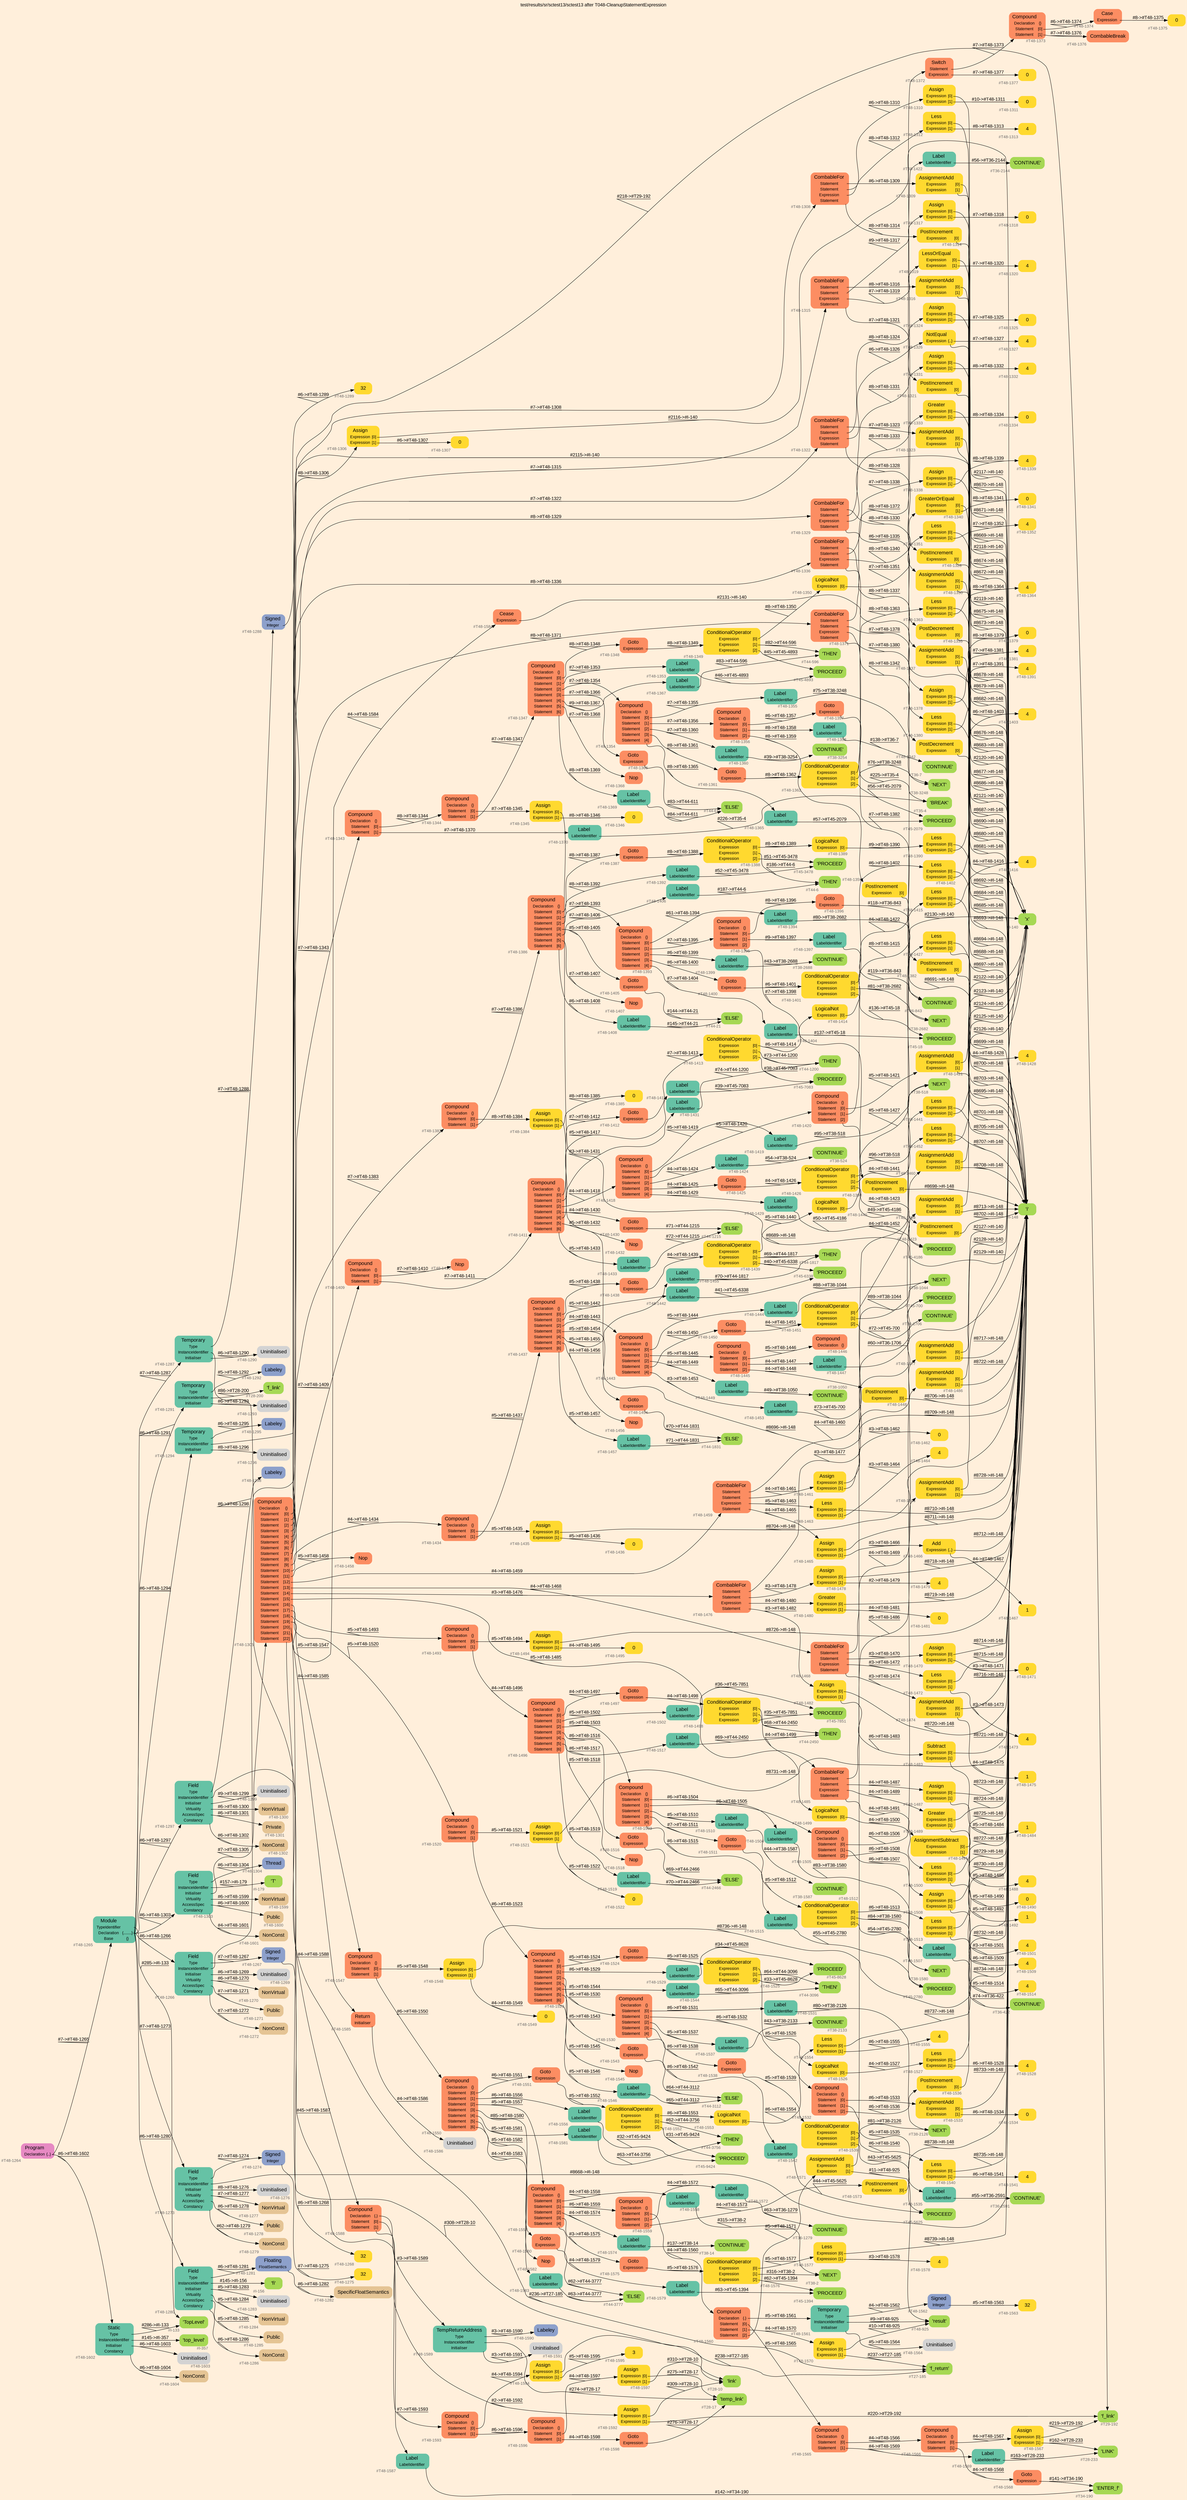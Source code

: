 digraph "test/results/sr/sctest13/sctest13 after T048-CleanupStatementExpression" {
label = "test/results/sr/sctest13/sctest13 after T048-CleanupStatementExpression"
labelloc = t
graph [
    rankdir = "LR"
    ranksep = 0.3
    bgcolor = antiquewhite1
    color = black
    fontcolor = black
    fontname = "Arial"
];
node [
    fontname = "Arial"
];
edge [
    fontname = "Arial"
];

// -------------------- node figure --------------------
// -------- block #T48-1264 ----------
"#T48-1264" [
    fillcolor = "/set28/4"
    xlabel = "#T48-1264"
    fontsize = "12"
    fontcolor = grey40
    shape = "plaintext"
    label = <<TABLE BORDER="0" CELLBORDER="0" CELLSPACING="0">
     <TR><TD><FONT COLOR="black" POINT-SIZE="15">Program</FONT></TD></TR>
     <TR><TD><FONT COLOR="black" POINT-SIZE="12">Declaration</FONT></TD><TD PORT="port0"><FONT COLOR="black" POINT-SIZE="12">{..}</FONT></TD></TR>
    </TABLE>>
    style = "rounded,filled"
];

// -------- block #T48-1265 ----------
"#T48-1265" [
    fillcolor = "/set28/1"
    xlabel = "#T48-1265"
    fontsize = "12"
    fontcolor = grey40
    shape = "plaintext"
    label = <<TABLE BORDER="0" CELLBORDER="0" CELLSPACING="0">
     <TR><TD><FONT COLOR="black" POINT-SIZE="15">Module</FONT></TD></TR>
     <TR><TD><FONT COLOR="black" POINT-SIZE="12">TypeIdentifier</FONT></TD><TD PORT="port0"></TD></TR>
     <TR><TD><FONT COLOR="black" POINT-SIZE="12">Declaration</FONT></TD><TD PORT="port1"><FONT COLOR="black" POINT-SIZE="12">{........}</FONT></TD></TR>
     <TR><TD><FONT COLOR="black" POINT-SIZE="12">Base</FONT></TD><TD PORT="port2"><FONT COLOR="black" POINT-SIZE="12">{}</FONT></TD></TR>
    </TABLE>>
    style = "rounded,filled"
];

// -------- block #I-133 ----------
"#I-133" [
    fillcolor = "/set28/5"
    xlabel = "#I-133"
    fontsize = "12"
    fontcolor = grey40
    shape = "plaintext"
    label = <<TABLE BORDER="0" CELLBORDER="0" CELLSPACING="0">
     <TR><TD><FONT COLOR="black" POINT-SIZE="15">'TopLevel'</FONT></TD></TR>
    </TABLE>>
    style = "rounded,filled"
];

// -------- block #T48-1266 ----------
"#T48-1266" [
    fillcolor = "/set28/1"
    xlabel = "#T48-1266"
    fontsize = "12"
    fontcolor = grey40
    shape = "plaintext"
    label = <<TABLE BORDER="0" CELLBORDER="0" CELLSPACING="0">
     <TR><TD><FONT COLOR="black" POINT-SIZE="15">Field</FONT></TD></TR>
     <TR><TD><FONT COLOR="black" POINT-SIZE="12">Type</FONT></TD><TD PORT="port0"></TD></TR>
     <TR><TD><FONT COLOR="black" POINT-SIZE="12">InstanceIdentifier</FONT></TD><TD PORT="port1"></TD></TR>
     <TR><TD><FONT COLOR="black" POINT-SIZE="12">Initialiser</FONT></TD><TD PORT="port2"></TD></TR>
     <TR><TD><FONT COLOR="black" POINT-SIZE="12">Virtuality</FONT></TD><TD PORT="port3"></TD></TR>
     <TR><TD><FONT COLOR="black" POINT-SIZE="12">AccessSpec</FONT></TD><TD PORT="port4"></TD></TR>
     <TR><TD><FONT COLOR="black" POINT-SIZE="12">Constancy</FONT></TD><TD PORT="port5"></TD></TR>
    </TABLE>>
    style = "rounded,filled"
];

// -------- block #T48-1267 ----------
"#T48-1267" [
    fillcolor = "/set28/3"
    xlabel = "#T48-1267"
    fontsize = "12"
    fontcolor = grey40
    shape = "plaintext"
    label = <<TABLE BORDER="0" CELLBORDER="0" CELLSPACING="0">
     <TR><TD><FONT COLOR="black" POINT-SIZE="15">Signed</FONT></TD></TR>
     <TR><TD><FONT COLOR="black" POINT-SIZE="12">Integer</FONT></TD><TD PORT="port0"></TD></TR>
    </TABLE>>
    style = "rounded,filled"
];

// -------- block #T48-1268 ----------
"#T48-1268" [
    fillcolor = "/set28/6"
    xlabel = "#T48-1268"
    fontsize = "12"
    fontcolor = grey40
    shape = "plaintext"
    label = <<TABLE BORDER="0" CELLBORDER="0" CELLSPACING="0">
     <TR><TD><FONT COLOR="black" POINT-SIZE="15">32</FONT></TD></TR>
    </TABLE>>
    style = "rounded,filled"
];

// -------- block #I-140 ----------
"#I-140" [
    fillcolor = "/set28/5"
    xlabel = "#I-140"
    fontsize = "12"
    fontcolor = grey40
    shape = "plaintext"
    label = <<TABLE BORDER="0" CELLBORDER="0" CELLSPACING="0">
     <TR><TD><FONT COLOR="black" POINT-SIZE="15">'x'</FONT></TD></TR>
    </TABLE>>
    style = "rounded,filled"
];

// -------- block #T48-1269 ----------
"#T48-1269" [
    xlabel = "#T48-1269"
    fontsize = "12"
    fontcolor = grey40
    shape = "plaintext"
    label = <<TABLE BORDER="0" CELLBORDER="0" CELLSPACING="0">
     <TR><TD><FONT COLOR="black" POINT-SIZE="15">Uninitialised</FONT></TD></TR>
    </TABLE>>
    style = "rounded,filled"
];

// -------- block #T48-1270 ----------
"#T48-1270" [
    fillcolor = "/set28/7"
    xlabel = "#T48-1270"
    fontsize = "12"
    fontcolor = grey40
    shape = "plaintext"
    label = <<TABLE BORDER="0" CELLBORDER="0" CELLSPACING="0">
     <TR><TD><FONT COLOR="black" POINT-SIZE="15">NonVirtual</FONT></TD></TR>
    </TABLE>>
    style = "rounded,filled"
];

// -------- block #T48-1271 ----------
"#T48-1271" [
    fillcolor = "/set28/7"
    xlabel = "#T48-1271"
    fontsize = "12"
    fontcolor = grey40
    shape = "plaintext"
    label = <<TABLE BORDER="0" CELLBORDER="0" CELLSPACING="0">
     <TR><TD><FONT COLOR="black" POINT-SIZE="15">Public</FONT></TD></TR>
    </TABLE>>
    style = "rounded,filled"
];

// -------- block #T48-1272 ----------
"#T48-1272" [
    fillcolor = "/set28/7"
    xlabel = "#T48-1272"
    fontsize = "12"
    fontcolor = grey40
    shape = "plaintext"
    label = <<TABLE BORDER="0" CELLBORDER="0" CELLSPACING="0">
     <TR><TD><FONT COLOR="black" POINT-SIZE="15">NonConst</FONT></TD></TR>
    </TABLE>>
    style = "rounded,filled"
];

// -------- block #T48-1273 ----------
"#T48-1273" [
    fillcolor = "/set28/1"
    xlabel = "#T48-1273"
    fontsize = "12"
    fontcolor = grey40
    shape = "plaintext"
    label = <<TABLE BORDER="0" CELLBORDER="0" CELLSPACING="0">
     <TR><TD><FONT COLOR="black" POINT-SIZE="15">Field</FONT></TD></TR>
     <TR><TD><FONT COLOR="black" POINT-SIZE="12">Type</FONT></TD><TD PORT="port0"></TD></TR>
     <TR><TD><FONT COLOR="black" POINT-SIZE="12">InstanceIdentifier</FONT></TD><TD PORT="port1"></TD></TR>
     <TR><TD><FONT COLOR="black" POINT-SIZE="12">Initialiser</FONT></TD><TD PORT="port2"></TD></TR>
     <TR><TD><FONT COLOR="black" POINT-SIZE="12">Virtuality</FONT></TD><TD PORT="port3"></TD></TR>
     <TR><TD><FONT COLOR="black" POINT-SIZE="12">AccessSpec</FONT></TD><TD PORT="port4"></TD></TR>
     <TR><TD><FONT COLOR="black" POINT-SIZE="12">Constancy</FONT></TD><TD PORT="port5"></TD></TR>
    </TABLE>>
    style = "rounded,filled"
];

// -------- block #T48-1274 ----------
"#T48-1274" [
    fillcolor = "/set28/3"
    xlabel = "#T48-1274"
    fontsize = "12"
    fontcolor = grey40
    shape = "plaintext"
    label = <<TABLE BORDER="0" CELLBORDER="0" CELLSPACING="0">
     <TR><TD><FONT COLOR="black" POINT-SIZE="15">Signed</FONT></TD></TR>
     <TR><TD><FONT COLOR="black" POINT-SIZE="12">Integer</FONT></TD><TD PORT="port0"></TD></TR>
    </TABLE>>
    style = "rounded,filled"
];

// -------- block #T48-1275 ----------
"#T48-1275" [
    fillcolor = "/set28/6"
    xlabel = "#T48-1275"
    fontsize = "12"
    fontcolor = grey40
    shape = "plaintext"
    label = <<TABLE BORDER="0" CELLBORDER="0" CELLSPACING="0">
     <TR><TD><FONT COLOR="black" POINT-SIZE="15">32</FONT></TD></TR>
    </TABLE>>
    style = "rounded,filled"
];

// -------- block #I-148 ----------
"#I-148" [
    fillcolor = "/set28/5"
    xlabel = "#I-148"
    fontsize = "12"
    fontcolor = grey40
    shape = "plaintext"
    label = <<TABLE BORDER="0" CELLBORDER="0" CELLSPACING="0">
     <TR><TD><FONT COLOR="black" POINT-SIZE="15">'i'</FONT></TD></TR>
    </TABLE>>
    style = "rounded,filled"
];

// -------- block #T48-1276 ----------
"#T48-1276" [
    xlabel = "#T48-1276"
    fontsize = "12"
    fontcolor = grey40
    shape = "plaintext"
    label = <<TABLE BORDER="0" CELLBORDER="0" CELLSPACING="0">
     <TR><TD><FONT COLOR="black" POINT-SIZE="15">Uninitialised</FONT></TD></TR>
    </TABLE>>
    style = "rounded,filled"
];

// -------- block #T48-1277 ----------
"#T48-1277" [
    fillcolor = "/set28/7"
    xlabel = "#T48-1277"
    fontsize = "12"
    fontcolor = grey40
    shape = "plaintext"
    label = <<TABLE BORDER="0" CELLBORDER="0" CELLSPACING="0">
     <TR><TD><FONT COLOR="black" POINT-SIZE="15">NonVirtual</FONT></TD></TR>
    </TABLE>>
    style = "rounded,filled"
];

// -------- block #T48-1278 ----------
"#T48-1278" [
    fillcolor = "/set28/7"
    xlabel = "#T48-1278"
    fontsize = "12"
    fontcolor = grey40
    shape = "plaintext"
    label = <<TABLE BORDER="0" CELLBORDER="0" CELLSPACING="0">
     <TR><TD><FONT COLOR="black" POINT-SIZE="15">Public</FONT></TD></TR>
    </TABLE>>
    style = "rounded,filled"
];

// -------- block #T48-1279 ----------
"#T48-1279" [
    fillcolor = "/set28/7"
    xlabel = "#T48-1279"
    fontsize = "12"
    fontcolor = grey40
    shape = "plaintext"
    label = <<TABLE BORDER="0" CELLBORDER="0" CELLSPACING="0">
     <TR><TD><FONT COLOR="black" POINT-SIZE="15">NonConst</FONT></TD></TR>
    </TABLE>>
    style = "rounded,filled"
];

// -------- block #T48-1280 ----------
"#T48-1280" [
    fillcolor = "/set28/1"
    xlabel = "#T48-1280"
    fontsize = "12"
    fontcolor = grey40
    shape = "plaintext"
    label = <<TABLE BORDER="0" CELLBORDER="0" CELLSPACING="0">
     <TR><TD><FONT COLOR="black" POINT-SIZE="15">Field</FONT></TD></TR>
     <TR><TD><FONT COLOR="black" POINT-SIZE="12">Type</FONT></TD><TD PORT="port0"></TD></TR>
     <TR><TD><FONT COLOR="black" POINT-SIZE="12">InstanceIdentifier</FONT></TD><TD PORT="port1"></TD></TR>
     <TR><TD><FONT COLOR="black" POINT-SIZE="12">Initialiser</FONT></TD><TD PORT="port2"></TD></TR>
     <TR><TD><FONT COLOR="black" POINT-SIZE="12">Virtuality</FONT></TD><TD PORT="port3"></TD></TR>
     <TR><TD><FONT COLOR="black" POINT-SIZE="12">AccessSpec</FONT></TD><TD PORT="port4"></TD></TR>
     <TR><TD><FONT COLOR="black" POINT-SIZE="12">Constancy</FONT></TD><TD PORT="port5"></TD></TR>
    </TABLE>>
    style = "rounded,filled"
];

// -------- block #T48-1281 ----------
"#T48-1281" [
    fillcolor = "/set28/3"
    xlabel = "#T48-1281"
    fontsize = "12"
    fontcolor = grey40
    shape = "plaintext"
    label = <<TABLE BORDER="0" CELLBORDER="0" CELLSPACING="0">
     <TR><TD><FONT COLOR="black" POINT-SIZE="15">Floating</FONT></TD></TR>
     <TR><TD><FONT COLOR="black" POINT-SIZE="12">FloatSemantics</FONT></TD><TD PORT="port0"></TD></TR>
    </TABLE>>
    style = "rounded,filled"
];

// -------- block #T48-1282 ----------
"#T48-1282" [
    fillcolor = "/set28/7"
    xlabel = "#T48-1282"
    fontsize = "12"
    fontcolor = grey40
    shape = "plaintext"
    label = <<TABLE BORDER="0" CELLBORDER="0" CELLSPACING="0">
     <TR><TD><FONT COLOR="black" POINT-SIZE="15">SpecificFloatSemantics</FONT></TD></TR>
    </TABLE>>
    style = "rounded,filled"
];

// -------- block #I-156 ----------
"#I-156" [
    fillcolor = "/set28/5"
    xlabel = "#I-156"
    fontsize = "12"
    fontcolor = grey40
    shape = "plaintext"
    label = <<TABLE BORDER="0" CELLBORDER="0" CELLSPACING="0">
     <TR><TD><FONT COLOR="black" POINT-SIZE="15">'fi'</FONT></TD></TR>
    </TABLE>>
    style = "rounded,filled"
];

// -------- block #T48-1283 ----------
"#T48-1283" [
    xlabel = "#T48-1283"
    fontsize = "12"
    fontcolor = grey40
    shape = "plaintext"
    label = <<TABLE BORDER="0" CELLBORDER="0" CELLSPACING="0">
     <TR><TD><FONT COLOR="black" POINT-SIZE="15">Uninitialised</FONT></TD></TR>
    </TABLE>>
    style = "rounded,filled"
];

// -------- block #T48-1284 ----------
"#T48-1284" [
    fillcolor = "/set28/7"
    xlabel = "#T48-1284"
    fontsize = "12"
    fontcolor = grey40
    shape = "plaintext"
    label = <<TABLE BORDER="0" CELLBORDER="0" CELLSPACING="0">
     <TR><TD><FONT COLOR="black" POINT-SIZE="15">NonVirtual</FONT></TD></TR>
    </TABLE>>
    style = "rounded,filled"
];

// -------- block #T48-1285 ----------
"#T48-1285" [
    fillcolor = "/set28/7"
    xlabel = "#T48-1285"
    fontsize = "12"
    fontcolor = grey40
    shape = "plaintext"
    label = <<TABLE BORDER="0" CELLBORDER="0" CELLSPACING="0">
     <TR><TD><FONT COLOR="black" POINT-SIZE="15">Public</FONT></TD></TR>
    </TABLE>>
    style = "rounded,filled"
];

// -------- block #T48-1286 ----------
"#T48-1286" [
    fillcolor = "/set28/7"
    xlabel = "#T48-1286"
    fontsize = "12"
    fontcolor = grey40
    shape = "plaintext"
    label = <<TABLE BORDER="0" CELLBORDER="0" CELLSPACING="0">
     <TR><TD><FONT COLOR="black" POINT-SIZE="15">NonConst</FONT></TD></TR>
    </TABLE>>
    style = "rounded,filled"
];

// -------- block #T48-1287 ----------
"#T48-1287" [
    fillcolor = "/set28/1"
    xlabel = "#T48-1287"
    fontsize = "12"
    fontcolor = grey40
    shape = "plaintext"
    label = <<TABLE BORDER="0" CELLBORDER="0" CELLSPACING="0">
     <TR><TD><FONT COLOR="black" POINT-SIZE="15">Temporary</FONT></TD></TR>
     <TR><TD><FONT COLOR="black" POINT-SIZE="12">Type</FONT></TD><TD PORT="port0"></TD></TR>
     <TR><TD><FONT COLOR="black" POINT-SIZE="12">InstanceIdentifier</FONT></TD><TD PORT="port1"></TD></TR>
     <TR><TD><FONT COLOR="black" POINT-SIZE="12">Initialiser</FONT></TD><TD PORT="port2"></TD></TR>
    </TABLE>>
    style = "rounded,filled"
];

// -------- block #T48-1288 ----------
"#T48-1288" [
    fillcolor = "/set28/3"
    xlabel = "#T48-1288"
    fontsize = "12"
    fontcolor = grey40
    shape = "plaintext"
    label = <<TABLE BORDER="0" CELLBORDER="0" CELLSPACING="0">
     <TR><TD><FONT COLOR="black" POINT-SIZE="15">Signed</FONT></TD></TR>
     <TR><TD><FONT COLOR="black" POINT-SIZE="12">Integer</FONT></TD><TD PORT="port0"></TD></TR>
    </TABLE>>
    style = "rounded,filled"
];

// -------- block #T48-1289 ----------
"#T48-1289" [
    fillcolor = "/set28/6"
    xlabel = "#T48-1289"
    fontsize = "12"
    fontcolor = grey40
    shape = "plaintext"
    label = <<TABLE BORDER="0" CELLBORDER="0" CELLSPACING="0">
     <TR><TD><FONT COLOR="black" POINT-SIZE="15">32</FONT></TD></TR>
    </TABLE>>
    style = "rounded,filled"
];

// -------- block #T27-185 ----------
"#T27-185" [
    fillcolor = "/set28/5"
    xlabel = "#T27-185"
    fontsize = "12"
    fontcolor = grey40
    shape = "plaintext"
    label = <<TABLE BORDER="0" CELLBORDER="0" CELLSPACING="0">
     <TR><TD><FONT COLOR="black" POINT-SIZE="15">'f_return'</FONT></TD></TR>
    </TABLE>>
    style = "rounded,filled"
];

// -------- block #T48-1290 ----------
"#T48-1290" [
    xlabel = "#T48-1290"
    fontsize = "12"
    fontcolor = grey40
    shape = "plaintext"
    label = <<TABLE BORDER="0" CELLBORDER="0" CELLSPACING="0">
     <TR><TD><FONT COLOR="black" POINT-SIZE="15">Uninitialised</FONT></TD></TR>
    </TABLE>>
    style = "rounded,filled"
];

// -------- block #T48-1291 ----------
"#T48-1291" [
    fillcolor = "/set28/1"
    xlabel = "#T48-1291"
    fontsize = "12"
    fontcolor = grey40
    shape = "plaintext"
    label = <<TABLE BORDER="0" CELLBORDER="0" CELLSPACING="0">
     <TR><TD><FONT COLOR="black" POINT-SIZE="15">Temporary</FONT></TD></TR>
     <TR><TD><FONT COLOR="black" POINT-SIZE="12">Type</FONT></TD><TD PORT="port0"></TD></TR>
     <TR><TD><FONT COLOR="black" POINT-SIZE="12">InstanceIdentifier</FONT></TD><TD PORT="port1"></TD></TR>
     <TR><TD><FONT COLOR="black" POINT-SIZE="12">Initialiser</FONT></TD><TD PORT="port2"></TD></TR>
    </TABLE>>
    style = "rounded,filled"
];

// -------- block #T48-1292 ----------
"#T48-1292" [
    fillcolor = "/set28/3"
    xlabel = "#T48-1292"
    fontsize = "12"
    fontcolor = grey40
    shape = "plaintext"
    label = <<TABLE BORDER="0" CELLBORDER="0" CELLSPACING="0">
     <TR><TD><FONT COLOR="black" POINT-SIZE="15">Labeley</FONT></TD></TR>
    </TABLE>>
    style = "rounded,filled"
];

// -------- block #T28-200 ----------
"#T28-200" [
    fillcolor = "/set28/5"
    xlabel = "#T28-200"
    fontsize = "12"
    fontcolor = grey40
    shape = "plaintext"
    label = <<TABLE BORDER="0" CELLBORDER="0" CELLSPACING="0">
     <TR><TD><FONT COLOR="black" POINT-SIZE="15">'f_link'</FONT></TD></TR>
    </TABLE>>
    style = "rounded,filled"
];

// -------- block #T48-1293 ----------
"#T48-1293" [
    xlabel = "#T48-1293"
    fontsize = "12"
    fontcolor = grey40
    shape = "plaintext"
    label = <<TABLE BORDER="0" CELLBORDER="0" CELLSPACING="0">
     <TR><TD><FONT COLOR="black" POINT-SIZE="15">Uninitialised</FONT></TD></TR>
    </TABLE>>
    style = "rounded,filled"
];

// -------- block #T48-1294 ----------
"#T48-1294" [
    fillcolor = "/set28/1"
    xlabel = "#T48-1294"
    fontsize = "12"
    fontcolor = grey40
    shape = "plaintext"
    label = <<TABLE BORDER="0" CELLBORDER="0" CELLSPACING="0">
     <TR><TD><FONT COLOR="black" POINT-SIZE="15">Temporary</FONT></TD></TR>
     <TR><TD><FONT COLOR="black" POINT-SIZE="12">Type</FONT></TD><TD PORT="port0"></TD></TR>
     <TR><TD><FONT COLOR="black" POINT-SIZE="12">InstanceIdentifier</FONT></TD><TD PORT="port1"></TD></TR>
     <TR><TD><FONT COLOR="black" POINT-SIZE="12">Initialiser</FONT></TD><TD PORT="port2"></TD></TR>
    </TABLE>>
    style = "rounded,filled"
];

// -------- block #T48-1295 ----------
"#T48-1295" [
    fillcolor = "/set28/3"
    xlabel = "#T48-1295"
    fontsize = "12"
    fontcolor = grey40
    shape = "plaintext"
    label = <<TABLE BORDER="0" CELLBORDER="0" CELLSPACING="0">
     <TR><TD><FONT COLOR="black" POINT-SIZE="15">Labeley</FONT></TD></TR>
    </TABLE>>
    style = "rounded,filled"
];

// -------- block #T29-192 ----------
"#T29-192" [
    fillcolor = "/set28/5"
    xlabel = "#T29-192"
    fontsize = "12"
    fontcolor = grey40
    shape = "plaintext"
    label = <<TABLE BORDER="0" CELLBORDER="0" CELLSPACING="0">
     <TR><TD><FONT COLOR="black" POINT-SIZE="15">'f_link'</FONT></TD></TR>
    </TABLE>>
    style = "rounded,filled"
];

// -------- block #T48-1296 ----------
"#T48-1296" [
    xlabel = "#T48-1296"
    fontsize = "12"
    fontcolor = grey40
    shape = "plaintext"
    label = <<TABLE BORDER="0" CELLBORDER="0" CELLSPACING="0">
     <TR><TD><FONT COLOR="black" POINT-SIZE="15">Uninitialised</FONT></TD></TR>
    </TABLE>>
    style = "rounded,filled"
];

// -------- block #T48-1297 ----------
"#T48-1297" [
    fillcolor = "/set28/1"
    xlabel = "#T48-1297"
    fontsize = "12"
    fontcolor = grey40
    shape = "plaintext"
    label = <<TABLE BORDER="0" CELLBORDER="0" CELLSPACING="0">
     <TR><TD><FONT COLOR="black" POINT-SIZE="15">Field</FONT></TD></TR>
     <TR><TD><FONT COLOR="black" POINT-SIZE="12">Type</FONT></TD><TD PORT="port0"></TD></TR>
     <TR><TD><FONT COLOR="black" POINT-SIZE="12">InstanceIdentifier</FONT></TD><TD PORT="port1"></TD></TR>
     <TR><TD><FONT COLOR="black" POINT-SIZE="12">Initialiser</FONT></TD><TD PORT="port2"></TD></TR>
     <TR><TD><FONT COLOR="black" POINT-SIZE="12">Virtuality</FONT></TD><TD PORT="port3"></TD></TR>
     <TR><TD><FONT COLOR="black" POINT-SIZE="12">AccessSpec</FONT></TD><TD PORT="port4"></TD></TR>
     <TR><TD><FONT COLOR="black" POINT-SIZE="12">Constancy</FONT></TD><TD PORT="port5"></TD></TR>
    </TABLE>>
    style = "rounded,filled"
];

// -------- block #T48-1298 ----------
"#T48-1298" [
    fillcolor = "/set28/3"
    xlabel = "#T48-1298"
    fontsize = "12"
    fontcolor = grey40
    shape = "plaintext"
    label = <<TABLE BORDER="0" CELLBORDER="0" CELLSPACING="0">
     <TR><TD><FONT COLOR="black" POINT-SIZE="15">Labeley</FONT></TD></TR>
    </TABLE>>
    style = "rounded,filled"
];

// -------- block #T28-10 ----------
"#T28-10" [
    fillcolor = "/set28/5"
    xlabel = "#T28-10"
    fontsize = "12"
    fontcolor = grey40
    shape = "plaintext"
    label = <<TABLE BORDER="0" CELLBORDER="0" CELLSPACING="0">
     <TR><TD><FONT COLOR="black" POINT-SIZE="15">'link'</FONT></TD></TR>
    </TABLE>>
    style = "rounded,filled"
];

// -------- block #T48-1299 ----------
"#T48-1299" [
    xlabel = "#T48-1299"
    fontsize = "12"
    fontcolor = grey40
    shape = "plaintext"
    label = <<TABLE BORDER="0" CELLBORDER="0" CELLSPACING="0">
     <TR><TD><FONT COLOR="black" POINT-SIZE="15">Uninitialised</FONT></TD></TR>
    </TABLE>>
    style = "rounded,filled"
];

// -------- block #T48-1300 ----------
"#T48-1300" [
    fillcolor = "/set28/7"
    xlabel = "#T48-1300"
    fontsize = "12"
    fontcolor = grey40
    shape = "plaintext"
    label = <<TABLE BORDER="0" CELLBORDER="0" CELLSPACING="0">
     <TR><TD><FONT COLOR="black" POINT-SIZE="15">NonVirtual</FONT></TD></TR>
    </TABLE>>
    style = "rounded,filled"
];

// -------- block #T48-1301 ----------
"#T48-1301" [
    fillcolor = "/set28/7"
    xlabel = "#T48-1301"
    fontsize = "12"
    fontcolor = grey40
    shape = "plaintext"
    label = <<TABLE BORDER="0" CELLBORDER="0" CELLSPACING="0">
     <TR><TD><FONT COLOR="black" POINT-SIZE="15">Private</FONT></TD></TR>
    </TABLE>>
    style = "rounded,filled"
];

// -------- block #T48-1302 ----------
"#T48-1302" [
    fillcolor = "/set28/7"
    xlabel = "#T48-1302"
    fontsize = "12"
    fontcolor = grey40
    shape = "plaintext"
    label = <<TABLE BORDER="0" CELLBORDER="0" CELLSPACING="0">
     <TR><TD><FONT COLOR="black" POINT-SIZE="15">NonConst</FONT></TD></TR>
    </TABLE>>
    style = "rounded,filled"
];

// -------- block #T48-1303 ----------
"#T48-1303" [
    fillcolor = "/set28/1"
    xlabel = "#T48-1303"
    fontsize = "12"
    fontcolor = grey40
    shape = "plaintext"
    label = <<TABLE BORDER="0" CELLBORDER="0" CELLSPACING="0">
     <TR><TD><FONT COLOR="black" POINT-SIZE="15">Field</FONT></TD></TR>
     <TR><TD><FONT COLOR="black" POINT-SIZE="12">Type</FONT></TD><TD PORT="port0"></TD></TR>
     <TR><TD><FONT COLOR="black" POINT-SIZE="12">InstanceIdentifier</FONT></TD><TD PORT="port1"></TD></TR>
     <TR><TD><FONT COLOR="black" POINT-SIZE="12">Initialiser</FONT></TD><TD PORT="port2"></TD></TR>
     <TR><TD><FONT COLOR="black" POINT-SIZE="12">Virtuality</FONT></TD><TD PORT="port3"></TD></TR>
     <TR><TD><FONT COLOR="black" POINT-SIZE="12">AccessSpec</FONT></TD><TD PORT="port4"></TD></TR>
     <TR><TD><FONT COLOR="black" POINT-SIZE="12">Constancy</FONT></TD><TD PORT="port5"></TD></TR>
    </TABLE>>
    style = "rounded,filled"
];

// -------- block #T48-1304 ----------
"#T48-1304" [
    fillcolor = "/set28/3"
    xlabel = "#T48-1304"
    fontsize = "12"
    fontcolor = grey40
    shape = "plaintext"
    label = <<TABLE BORDER="0" CELLBORDER="0" CELLSPACING="0">
     <TR><TD><FONT COLOR="black" POINT-SIZE="15">Thread</FONT></TD></TR>
    </TABLE>>
    style = "rounded,filled"
];

// -------- block #I-179 ----------
"#I-179" [
    fillcolor = "/set28/5"
    xlabel = "#I-179"
    fontsize = "12"
    fontcolor = grey40
    shape = "plaintext"
    label = <<TABLE BORDER="0" CELLBORDER="0" CELLSPACING="0">
     <TR><TD><FONT COLOR="black" POINT-SIZE="15">'T'</FONT></TD></TR>
    </TABLE>>
    style = "rounded,filled"
];

// -------- block #T48-1305 ----------
"#T48-1305" [
    fillcolor = "/set28/2"
    xlabel = "#T48-1305"
    fontsize = "12"
    fontcolor = grey40
    shape = "plaintext"
    label = <<TABLE BORDER="0" CELLBORDER="0" CELLSPACING="0">
     <TR><TD><FONT COLOR="black" POINT-SIZE="15">Compound</FONT></TD></TR>
     <TR><TD><FONT COLOR="black" POINT-SIZE="12">Declaration</FONT></TD><TD PORT="port0"><FONT COLOR="black" POINT-SIZE="12">{}</FONT></TD></TR>
     <TR><TD><FONT COLOR="black" POINT-SIZE="12">Statement</FONT></TD><TD PORT="port1"><FONT COLOR="black" POINT-SIZE="12">[0]</FONT></TD></TR>
     <TR><TD><FONT COLOR="black" POINT-SIZE="12">Statement</FONT></TD><TD PORT="port2"><FONT COLOR="black" POINT-SIZE="12">[1]</FONT></TD></TR>
     <TR><TD><FONT COLOR="black" POINT-SIZE="12">Statement</FONT></TD><TD PORT="port3"><FONT COLOR="black" POINT-SIZE="12">[2]</FONT></TD></TR>
     <TR><TD><FONT COLOR="black" POINT-SIZE="12">Statement</FONT></TD><TD PORT="port4"><FONT COLOR="black" POINT-SIZE="12">[3]</FONT></TD></TR>
     <TR><TD><FONT COLOR="black" POINT-SIZE="12">Statement</FONT></TD><TD PORT="port5"><FONT COLOR="black" POINT-SIZE="12">[4]</FONT></TD></TR>
     <TR><TD><FONT COLOR="black" POINT-SIZE="12">Statement</FONT></TD><TD PORT="port6"><FONT COLOR="black" POINT-SIZE="12">[5]</FONT></TD></TR>
     <TR><TD><FONT COLOR="black" POINT-SIZE="12">Statement</FONT></TD><TD PORT="port7"><FONT COLOR="black" POINT-SIZE="12">[6]</FONT></TD></TR>
     <TR><TD><FONT COLOR="black" POINT-SIZE="12">Statement</FONT></TD><TD PORT="port8"><FONT COLOR="black" POINT-SIZE="12">[7]</FONT></TD></TR>
     <TR><TD><FONT COLOR="black" POINT-SIZE="12">Statement</FONT></TD><TD PORT="port9"><FONT COLOR="black" POINT-SIZE="12">[8]</FONT></TD></TR>
     <TR><TD><FONT COLOR="black" POINT-SIZE="12">Statement</FONT></TD><TD PORT="port10"><FONT COLOR="black" POINT-SIZE="12">[9]</FONT></TD></TR>
     <TR><TD><FONT COLOR="black" POINT-SIZE="12">Statement</FONT></TD><TD PORT="port11"><FONT COLOR="black" POINT-SIZE="12">[10]</FONT></TD></TR>
     <TR><TD><FONT COLOR="black" POINT-SIZE="12">Statement</FONT></TD><TD PORT="port12"><FONT COLOR="black" POINT-SIZE="12">[11]</FONT></TD></TR>
     <TR><TD><FONT COLOR="black" POINT-SIZE="12">Statement</FONT></TD><TD PORT="port13"><FONT COLOR="black" POINT-SIZE="12">[12]</FONT></TD></TR>
     <TR><TD><FONT COLOR="black" POINT-SIZE="12">Statement</FONT></TD><TD PORT="port14"><FONT COLOR="black" POINT-SIZE="12">[13]</FONT></TD></TR>
     <TR><TD><FONT COLOR="black" POINT-SIZE="12">Statement</FONT></TD><TD PORT="port15"><FONT COLOR="black" POINT-SIZE="12">[14]</FONT></TD></TR>
     <TR><TD><FONT COLOR="black" POINT-SIZE="12">Statement</FONT></TD><TD PORT="port16"><FONT COLOR="black" POINT-SIZE="12">[15]</FONT></TD></TR>
     <TR><TD><FONT COLOR="black" POINT-SIZE="12">Statement</FONT></TD><TD PORT="port17"><FONT COLOR="black" POINT-SIZE="12">[16]</FONT></TD></TR>
     <TR><TD><FONT COLOR="black" POINT-SIZE="12">Statement</FONT></TD><TD PORT="port18"><FONT COLOR="black" POINT-SIZE="12">[17]</FONT></TD></TR>
     <TR><TD><FONT COLOR="black" POINT-SIZE="12">Statement</FONT></TD><TD PORT="port19"><FONT COLOR="black" POINT-SIZE="12">[18]</FONT></TD></TR>
     <TR><TD><FONT COLOR="black" POINT-SIZE="12">Statement</FONT></TD><TD PORT="port20"><FONT COLOR="black" POINT-SIZE="12">[19]</FONT></TD></TR>
     <TR><TD><FONT COLOR="black" POINT-SIZE="12">Statement</FONT></TD><TD PORT="port21"><FONT COLOR="black" POINT-SIZE="12">[20]</FONT></TD></TR>
     <TR><TD><FONT COLOR="black" POINT-SIZE="12">Statement</FONT></TD><TD PORT="port22"><FONT COLOR="black" POINT-SIZE="12">[21]</FONT></TD></TR>
     <TR><TD><FONT COLOR="black" POINT-SIZE="12">Statement</FONT></TD><TD PORT="port23"><FONT COLOR="black" POINT-SIZE="12">[22]</FONT></TD></TR>
    </TABLE>>
    style = "rounded,filled"
];

// -------- block #T48-1306 ----------
"#T48-1306" [
    fillcolor = "/set28/6"
    xlabel = "#T48-1306"
    fontsize = "12"
    fontcolor = grey40
    shape = "plaintext"
    label = <<TABLE BORDER="0" CELLBORDER="0" CELLSPACING="0">
     <TR><TD><FONT COLOR="black" POINT-SIZE="15">Assign</FONT></TD></TR>
     <TR><TD><FONT COLOR="black" POINT-SIZE="12">Expression</FONT></TD><TD PORT="port0"><FONT COLOR="black" POINT-SIZE="12">[0]</FONT></TD></TR>
     <TR><TD><FONT COLOR="black" POINT-SIZE="12">Expression</FONT></TD><TD PORT="port1"><FONT COLOR="black" POINT-SIZE="12">[1]</FONT></TD></TR>
    </TABLE>>
    style = "rounded,filled"
];

// -------- block #T48-1307 ----------
"#T48-1307" [
    fillcolor = "/set28/6"
    xlabel = "#T48-1307"
    fontsize = "12"
    fontcolor = grey40
    shape = "plaintext"
    label = <<TABLE BORDER="0" CELLBORDER="0" CELLSPACING="0">
     <TR><TD><FONT COLOR="black" POINT-SIZE="15">0</FONT></TD></TR>
    </TABLE>>
    style = "rounded,filled"
];

// -------- block #T48-1308 ----------
"#T48-1308" [
    fillcolor = "/set28/2"
    xlabel = "#T48-1308"
    fontsize = "12"
    fontcolor = grey40
    shape = "plaintext"
    label = <<TABLE BORDER="0" CELLBORDER="0" CELLSPACING="0">
     <TR><TD><FONT COLOR="black" POINT-SIZE="15">CombableFor</FONT></TD></TR>
     <TR><TD><FONT COLOR="black" POINT-SIZE="12">Statement</FONT></TD><TD PORT="port0"></TD></TR>
     <TR><TD><FONT COLOR="black" POINT-SIZE="12">Statement</FONT></TD><TD PORT="port1"></TD></TR>
     <TR><TD><FONT COLOR="black" POINT-SIZE="12">Expression</FONT></TD><TD PORT="port2"></TD></TR>
     <TR><TD><FONT COLOR="black" POINT-SIZE="12">Statement</FONT></TD><TD PORT="port3"></TD></TR>
    </TABLE>>
    style = "rounded,filled"
];

// -------- block #T48-1309 ----------
"#T48-1309" [
    fillcolor = "/set28/6"
    xlabel = "#T48-1309"
    fontsize = "12"
    fontcolor = grey40
    shape = "plaintext"
    label = <<TABLE BORDER="0" CELLBORDER="0" CELLSPACING="0">
     <TR><TD><FONT COLOR="black" POINT-SIZE="15">AssignmentAdd</FONT></TD></TR>
     <TR><TD><FONT COLOR="black" POINT-SIZE="12">Expression</FONT></TD><TD PORT="port0"><FONT COLOR="black" POINT-SIZE="12">[0]</FONT></TD></TR>
     <TR><TD><FONT COLOR="black" POINT-SIZE="12">Expression</FONT></TD><TD PORT="port1"><FONT COLOR="black" POINT-SIZE="12">[1]</FONT></TD></TR>
    </TABLE>>
    style = "rounded,filled"
];

// -------- block #T48-1310 ----------
"#T48-1310" [
    fillcolor = "/set28/6"
    xlabel = "#T48-1310"
    fontsize = "12"
    fontcolor = grey40
    shape = "plaintext"
    label = <<TABLE BORDER="0" CELLBORDER="0" CELLSPACING="0">
     <TR><TD><FONT COLOR="black" POINT-SIZE="15">Assign</FONT></TD></TR>
     <TR><TD><FONT COLOR="black" POINT-SIZE="12">Expression</FONT></TD><TD PORT="port0"><FONT COLOR="black" POINT-SIZE="12">[0]</FONT></TD></TR>
     <TR><TD><FONT COLOR="black" POINT-SIZE="12">Expression</FONT></TD><TD PORT="port1"><FONT COLOR="black" POINT-SIZE="12">[1]</FONT></TD></TR>
    </TABLE>>
    style = "rounded,filled"
];

// -------- block #T48-1311 ----------
"#T48-1311" [
    fillcolor = "/set28/6"
    xlabel = "#T48-1311"
    fontsize = "12"
    fontcolor = grey40
    shape = "plaintext"
    label = <<TABLE BORDER="0" CELLBORDER="0" CELLSPACING="0">
     <TR><TD><FONT COLOR="black" POINT-SIZE="15">0</FONT></TD></TR>
    </TABLE>>
    style = "rounded,filled"
];

// -------- block #T48-1312 ----------
"#T48-1312" [
    fillcolor = "/set28/6"
    xlabel = "#T48-1312"
    fontsize = "12"
    fontcolor = grey40
    shape = "plaintext"
    label = <<TABLE BORDER="0" CELLBORDER="0" CELLSPACING="0">
     <TR><TD><FONT COLOR="black" POINT-SIZE="15">Less</FONT></TD></TR>
     <TR><TD><FONT COLOR="black" POINT-SIZE="12">Expression</FONT></TD><TD PORT="port0"><FONT COLOR="black" POINT-SIZE="12">[0]</FONT></TD></TR>
     <TR><TD><FONT COLOR="black" POINT-SIZE="12">Expression</FONT></TD><TD PORT="port1"><FONT COLOR="black" POINT-SIZE="12">[1]</FONT></TD></TR>
    </TABLE>>
    style = "rounded,filled"
];

// -------- block #T48-1313 ----------
"#T48-1313" [
    fillcolor = "/set28/6"
    xlabel = "#T48-1313"
    fontsize = "12"
    fontcolor = grey40
    shape = "plaintext"
    label = <<TABLE BORDER="0" CELLBORDER="0" CELLSPACING="0">
     <TR><TD><FONT COLOR="black" POINT-SIZE="15">4</FONT></TD></TR>
    </TABLE>>
    style = "rounded,filled"
];

// -------- block #T48-1314 ----------
"#T48-1314" [
    fillcolor = "/set28/6"
    xlabel = "#T48-1314"
    fontsize = "12"
    fontcolor = grey40
    shape = "plaintext"
    label = <<TABLE BORDER="0" CELLBORDER="0" CELLSPACING="0">
     <TR><TD><FONT COLOR="black" POINT-SIZE="15">PostIncrement</FONT></TD></TR>
     <TR><TD><FONT COLOR="black" POINT-SIZE="12">Expression</FONT></TD><TD PORT="port0"><FONT COLOR="black" POINT-SIZE="12">[0]</FONT></TD></TR>
    </TABLE>>
    style = "rounded,filled"
];

// -------- block #T48-1315 ----------
"#T48-1315" [
    fillcolor = "/set28/2"
    xlabel = "#T48-1315"
    fontsize = "12"
    fontcolor = grey40
    shape = "plaintext"
    label = <<TABLE BORDER="0" CELLBORDER="0" CELLSPACING="0">
     <TR><TD><FONT COLOR="black" POINT-SIZE="15">CombableFor</FONT></TD></TR>
     <TR><TD><FONT COLOR="black" POINT-SIZE="12">Statement</FONT></TD><TD PORT="port0"></TD></TR>
     <TR><TD><FONT COLOR="black" POINT-SIZE="12">Statement</FONT></TD><TD PORT="port1"></TD></TR>
     <TR><TD><FONT COLOR="black" POINT-SIZE="12">Expression</FONT></TD><TD PORT="port2"></TD></TR>
     <TR><TD><FONT COLOR="black" POINT-SIZE="12">Statement</FONT></TD><TD PORT="port3"></TD></TR>
    </TABLE>>
    style = "rounded,filled"
];

// -------- block #T48-1316 ----------
"#T48-1316" [
    fillcolor = "/set28/6"
    xlabel = "#T48-1316"
    fontsize = "12"
    fontcolor = grey40
    shape = "plaintext"
    label = <<TABLE BORDER="0" CELLBORDER="0" CELLSPACING="0">
     <TR><TD><FONT COLOR="black" POINT-SIZE="15">AssignmentAdd</FONT></TD></TR>
     <TR><TD><FONT COLOR="black" POINT-SIZE="12">Expression</FONT></TD><TD PORT="port0"><FONT COLOR="black" POINT-SIZE="12">[0]</FONT></TD></TR>
     <TR><TD><FONT COLOR="black" POINT-SIZE="12">Expression</FONT></TD><TD PORT="port1"><FONT COLOR="black" POINT-SIZE="12">[1]</FONT></TD></TR>
    </TABLE>>
    style = "rounded,filled"
];

// -------- block #T48-1317 ----------
"#T48-1317" [
    fillcolor = "/set28/6"
    xlabel = "#T48-1317"
    fontsize = "12"
    fontcolor = grey40
    shape = "plaintext"
    label = <<TABLE BORDER="0" CELLBORDER="0" CELLSPACING="0">
     <TR><TD><FONT COLOR="black" POINT-SIZE="15">Assign</FONT></TD></TR>
     <TR><TD><FONT COLOR="black" POINT-SIZE="12">Expression</FONT></TD><TD PORT="port0"><FONT COLOR="black" POINT-SIZE="12">[0]</FONT></TD></TR>
     <TR><TD><FONT COLOR="black" POINT-SIZE="12">Expression</FONT></TD><TD PORT="port1"><FONT COLOR="black" POINT-SIZE="12">[1]</FONT></TD></TR>
    </TABLE>>
    style = "rounded,filled"
];

// -------- block #T48-1318 ----------
"#T48-1318" [
    fillcolor = "/set28/6"
    xlabel = "#T48-1318"
    fontsize = "12"
    fontcolor = grey40
    shape = "plaintext"
    label = <<TABLE BORDER="0" CELLBORDER="0" CELLSPACING="0">
     <TR><TD><FONT COLOR="black" POINT-SIZE="15">0</FONT></TD></TR>
    </TABLE>>
    style = "rounded,filled"
];

// -------- block #T48-1319 ----------
"#T48-1319" [
    fillcolor = "/set28/6"
    xlabel = "#T48-1319"
    fontsize = "12"
    fontcolor = grey40
    shape = "plaintext"
    label = <<TABLE BORDER="0" CELLBORDER="0" CELLSPACING="0">
     <TR><TD><FONT COLOR="black" POINT-SIZE="15">LessOrEqual</FONT></TD></TR>
     <TR><TD><FONT COLOR="black" POINT-SIZE="12">Expression</FONT></TD><TD PORT="port0"><FONT COLOR="black" POINT-SIZE="12">[0]</FONT></TD></TR>
     <TR><TD><FONT COLOR="black" POINT-SIZE="12">Expression</FONT></TD><TD PORT="port1"><FONT COLOR="black" POINT-SIZE="12">[1]</FONT></TD></TR>
    </TABLE>>
    style = "rounded,filled"
];

// -------- block #T48-1320 ----------
"#T48-1320" [
    fillcolor = "/set28/6"
    xlabel = "#T48-1320"
    fontsize = "12"
    fontcolor = grey40
    shape = "plaintext"
    label = <<TABLE BORDER="0" CELLBORDER="0" CELLSPACING="0">
     <TR><TD><FONT COLOR="black" POINT-SIZE="15">4</FONT></TD></TR>
    </TABLE>>
    style = "rounded,filled"
];

// -------- block #T48-1321 ----------
"#T48-1321" [
    fillcolor = "/set28/6"
    xlabel = "#T48-1321"
    fontsize = "12"
    fontcolor = grey40
    shape = "plaintext"
    label = <<TABLE BORDER="0" CELLBORDER="0" CELLSPACING="0">
     <TR><TD><FONT COLOR="black" POINT-SIZE="15">PostIncrement</FONT></TD></TR>
     <TR><TD><FONT COLOR="black" POINT-SIZE="12">Expression</FONT></TD><TD PORT="port0"><FONT COLOR="black" POINT-SIZE="12">[0]</FONT></TD></TR>
    </TABLE>>
    style = "rounded,filled"
];

// -------- block #T48-1322 ----------
"#T48-1322" [
    fillcolor = "/set28/2"
    xlabel = "#T48-1322"
    fontsize = "12"
    fontcolor = grey40
    shape = "plaintext"
    label = <<TABLE BORDER="0" CELLBORDER="0" CELLSPACING="0">
     <TR><TD><FONT COLOR="black" POINT-SIZE="15">CombableFor</FONT></TD></TR>
     <TR><TD><FONT COLOR="black" POINT-SIZE="12">Statement</FONT></TD><TD PORT="port0"></TD></TR>
     <TR><TD><FONT COLOR="black" POINT-SIZE="12">Statement</FONT></TD><TD PORT="port1"></TD></TR>
     <TR><TD><FONT COLOR="black" POINT-SIZE="12">Expression</FONT></TD><TD PORT="port2"></TD></TR>
     <TR><TD><FONT COLOR="black" POINT-SIZE="12">Statement</FONT></TD><TD PORT="port3"></TD></TR>
    </TABLE>>
    style = "rounded,filled"
];

// -------- block #T48-1323 ----------
"#T48-1323" [
    fillcolor = "/set28/6"
    xlabel = "#T48-1323"
    fontsize = "12"
    fontcolor = grey40
    shape = "plaintext"
    label = <<TABLE BORDER="0" CELLBORDER="0" CELLSPACING="0">
     <TR><TD><FONT COLOR="black" POINT-SIZE="15">AssignmentAdd</FONT></TD></TR>
     <TR><TD><FONT COLOR="black" POINT-SIZE="12">Expression</FONT></TD><TD PORT="port0"><FONT COLOR="black" POINT-SIZE="12">[0]</FONT></TD></TR>
     <TR><TD><FONT COLOR="black" POINT-SIZE="12">Expression</FONT></TD><TD PORT="port1"><FONT COLOR="black" POINT-SIZE="12">[1]</FONT></TD></TR>
    </TABLE>>
    style = "rounded,filled"
];

// -------- block #T48-1324 ----------
"#T48-1324" [
    fillcolor = "/set28/6"
    xlabel = "#T48-1324"
    fontsize = "12"
    fontcolor = grey40
    shape = "plaintext"
    label = <<TABLE BORDER="0" CELLBORDER="0" CELLSPACING="0">
     <TR><TD><FONT COLOR="black" POINT-SIZE="15">Assign</FONT></TD></TR>
     <TR><TD><FONT COLOR="black" POINT-SIZE="12">Expression</FONT></TD><TD PORT="port0"><FONT COLOR="black" POINT-SIZE="12">[0]</FONT></TD></TR>
     <TR><TD><FONT COLOR="black" POINT-SIZE="12">Expression</FONT></TD><TD PORT="port1"><FONT COLOR="black" POINT-SIZE="12">[1]</FONT></TD></TR>
    </TABLE>>
    style = "rounded,filled"
];

// -------- block #T48-1325 ----------
"#T48-1325" [
    fillcolor = "/set28/6"
    xlabel = "#T48-1325"
    fontsize = "12"
    fontcolor = grey40
    shape = "plaintext"
    label = <<TABLE BORDER="0" CELLBORDER="0" CELLSPACING="0">
     <TR><TD><FONT COLOR="black" POINT-SIZE="15">0</FONT></TD></TR>
    </TABLE>>
    style = "rounded,filled"
];

// -------- block #T48-1326 ----------
"#T48-1326" [
    fillcolor = "/set28/6"
    xlabel = "#T48-1326"
    fontsize = "12"
    fontcolor = grey40
    shape = "plaintext"
    label = <<TABLE BORDER="0" CELLBORDER="0" CELLSPACING="0">
     <TR><TD><FONT COLOR="black" POINT-SIZE="15">NotEqual</FONT></TD></TR>
     <TR><TD><FONT COLOR="black" POINT-SIZE="12">Expression</FONT></TD><TD PORT="port0"><FONT COLOR="black" POINT-SIZE="12">{..}</FONT></TD></TR>
    </TABLE>>
    style = "rounded,filled"
];

// -------- block #T48-1327 ----------
"#T48-1327" [
    fillcolor = "/set28/6"
    xlabel = "#T48-1327"
    fontsize = "12"
    fontcolor = grey40
    shape = "plaintext"
    label = <<TABLE BORDER="0" CELLBORDER="0" CELLSPACING="0">
     <TR><TD><FONT COLOR="black" POINT-SIZE="15">4</FONT></TD></TR>
    </TABLE>>
    style = "rounded,filled"
];

// -------- block #T48-1328 ----------
"#T48-1328" [
    fillcolor = "/set28/6"
    xlabel = "#T48-1328"
    fontsize = "12"
    fontcolor = grey40
    shape = "plaintext"
    label = <<TABLE BORDER="0" CELLBORDER="0" CELLSPACING="0">
     <TR><TD><FONT COLOR="black" POINT-SIZE="15">PostIncrement</FONT></TD></TR>
     <TR><TD><FONT COLOR="black" POINT-SIZE="12">Expression</FONT></TD><TD PORT="port0"><FONT COLOR="black" POINT-SIZE="12">[0]</FONT></TD></TR>
    </TABLE>>
    style = "rounded,filled"
];

// -------- block #T48-1329 ----------
"#T48-1329" [
    fillcolor = "/set28/2"
    xlabel = "#T48-1329"
    fontsize = "12"
    fontcolor = grey40
    shape = "plaintext"
    label = <<TABLE BORDER="0" CELLBORDER="0" CELLSPACING="0">
     <TR><TD><FONT COLOR="black" POINT-SIZE="15">CombableFor</FONT></TD></TR>
     <TR><TD><FONT COLOR="black" POINT-SIZE="12">Statement</FONT></TD><TD PORT="port0"></TD></TR>
     <TR><TD><FONT COLOR="black" POINT-SIZE="12">Statement</FONT></TD><TD PORT="port1"></TD></TR>
     <TR><TD><FONT COLOR="black" POINT-SIZE="12">Expression</FONT></TD><TD PORT="port2"></TD></TR>
     <TR><TD><FONT COLOR="black" POINT-SIZE="12">Statement</FONT></TD><TD PORT="port3"></TD></TR>
    </TABLE>>
    style = "rounded,filled"
];

// -------- block #T48-1330 ----------
"#T48-1330" [
    fillcolor = "/set28/6"
    xlabel = "#T48-1330"
    fontsize = "12"
    fontcolor = grey40
    shape = "plaintext"
    label = <<TABLE BORDER="0" CELLBORDER="0" CELLSPACING="0">
     <TR><TD><FONT COLOR="black" POINT-SIZE="15">AssignmentAdd</FONT></TD></TR>
     <TR><TD><FONT COLOR="black" POINT-SIZE="12">Expression</FONT></TD><TD PORT="port0"><FONT COLOR="black" POINT-SIZE="12">[0]</FONT></TD></TR>
     <TR><TD><FONT COLOR="black" POINT-SIZE="12">Expression</FONT></TD><TD PORT="port1"><FONT COLOR="black" POINT-SIZE="12">[1]</FONT></TD></TR>
    </TABLE>>
    style = "rounded,filled"
];

// -------- block #T48-1331 ----------
"#T48-1331" [
    fillcolor = "/set28/6"
    xlabel = "#T48-1331"
    fontsize = "12"
    fontcolor = grey40
    shape = "plaintext"
    label = <<TABLE BORDER="0" CELLBORDER="0" CELLSPACING="0">
     <TR><TD><FONT COLOR="black" POINT-SIZE="15">Assign</FONT></TD></TR>
     <TR><TD><FONT COLOR="black" POINT-SIZE="12">Expression</FONT></TD><TD PORT="port0"><FONT COLOR="black" POINT-SIZE="12">[0]</FONT></TD></TR>
     <TR><TD><FONT COLOR="black" POINT-SIZE="12">Expression</FONT></TD><TD PORT="port1"><FONT COLOR="black" POINT-SIZE="12">[1]</FONT></TD></TR>
    </TABLE>>
    style = "rounded,filled"
];

// -------- block #T48-1332 ----------
"#T48-1332" [
    fillcolor = "/set28/6"
    xlabel = "#T48-1332"
    fontsize = "12"
    fontcolor = grey40
    shape = "plaintext"
    label = <<TABLE BORDER="0" CELLBORDER="0" CELLSPACING="0">
     <TR><TD><FONT COLOR="black" POINT-SIZE="15">4</FONT></TD></TR>
    </TABLE>>
    style = "rounded,filled"
];

// -------- block #T48-1333 ----------
"#T48-1333" [
    fillcolor = "/set28/6"
    xlabel = "#T48-1333"
    fontsize = "12"
    fontcolor = grey40
    shape = "plaintext"
    label = <<TABLE BORDER="0" CELLBORDER="0" CELLSPACING="0">
     <TR><TD><FONT COLOR="black" POINT-SIZE="15">Greater</FONT></TD></TR>
     <TR><TD><FONT COLOR="black" POINT-SIZE="12">Expression</FONT></TD><TD PORT="port0"><FONT COLOR="black" POINT-SIZE="12">[0]</FONT></TD></TR>
     <TR><TD><FONT COLOR="black" POINT-SIZE="12">Expression</FONT></TD><TD PORT="port1"><FONT COLOR="black" POINT-SIZE="12">[1]</FONT></TD></TR>
    </TABLE>>
    style = "rounded,filled"
];

// -------- block #T48-1334 ----------
"#T48-1334" [
    fillcolor = "/set28/6"
    xlabel = "#T48-1334"
    fontsize = "12"
    fontcolor = grey40
    shape = "plaintext"
    label = <<TABLE BORDER="0" CELLBORDER="0" CELLSPACING="0">
     <TR><TD><FONT COLOR="black" POINT-SIZE="15">0</FONT></TD></TR>
    </TABLE>>
    style = "rounded,filled"
];

// -------- block #T48-1335 ----------
"#T48-1335" [
    fillcolor = "/set28/6"
    xlabel = "#T48-1335"
    fontsize = "12"
    fontcolor = grey40
    shape = "plaintext"
    label = <<TABLE BORDER="0" CELLBORDER="0" CELLSPACING="0">
     <TR><TD><FONT COLOR="black" POINT-SIZE="15">PostDecrement</FONT></TD></TR>
     <TR><TD><FONT COLOR="black" POINT-SIZE="12">Expression</FONT></TD><TD PORT="port0"><FONT COLOR="black" POINT-SIZE="12">[0]</FONT></TD></TR>
    </TABLE>>
    style = "rounded,filled"
];

// -------- block #T48-1336 ----------
"#T48-1336" [
    fillcolor = "/set28/2"
    xlabel = "#T48-1336"
    fontsize = "12"
    fontcolor = grey40
    shape = "plaintext"
    label = <<TABLE BORDER="0" CELLBORDER="0" CELLSPACING="0">
     <TR><TD><FONT COLOR="black" POINT-SIZE="15">CombableFor</FONT></TD></TR>
     <TR><TD><FONT COLOR="black" POINT-SIZE="12">Statement</FONT></TD><TD PORT="port0"></TD></TR>
     <TR><TD><FONT COLOR="black" POINT-SIZE="12">Statement</FONT></TD><TD PORT="port1"></TD></TR>
     <TR><TD><FONT COLOR="black" POINT-SIZE="12">Expression</FONT></TD><TD PORT="port2"></TD></TR>
     <TR><TD><FONT COLOR="black" POINT-SIZE="12">Statement</FONT></TD><TD PORT="port3"></TD></TR>
    </TABLE>>
    style = "rounded,filled"
];

// -------- block #T48-1337 ----------
"#T48-1337" [
    fillcolor = "/set28/6"
    xlabel = "#T48-1337"
    fontsize = "12"
    fontcolor = grey40
    shape = "plaintext"
    label = <<TABLE BORDER="0" CELLBORDER="0" CELLSPACING="0">
     <TR><TD><FONT COLOR="black" POINT-SIZE="15">AssignmentAdd</FONT></TD></TR>
     <TR><TD><FONT COLOR="black" POINT-SIZE="12">Expression</FONT></TD><TD PORT="port0"><FONT COLOR="black" POINT-SIZE="12">[0]</FONT></TD></TR>
     <TR><TD><FONT COLOR="black" POINT-SIZE="12">Expression</FONT></TD><TD PORT="port1"><FONT COLOR="black" POINT-SIZE="12">[1]</FONT></TD></TR>
    </TABLE>>
    style = "rounded,filled"
];

// -------- block #T48-1338 ----------
"#T48-1338" [
    fillcolor = "/set28/6"
    xlabel = "#T48-1338"
    fontsize = "12"
    fontcolor = grey40
    shape = "plaintext"
    label = <<TABLE BORDER="0" CELLBORDER="0" CELLSPACING="0">
     <TR><TD><FONT COLOR="black" POINT-SIZE="15">Assign</FONT></TD></TR>
     <TR><TD><FONT COLOR="black" POINT-SIZE="12">Expression</FONT></TD><TD PORT="port0"><FONT COLOR="black" POINT-SIZE="12">[0]</FONT></TD></TR>
     <TR><TD><FONT COLOR="black" POINT-SIZE="12">Expression</FONT></TD><TD PORT="port1"><FONT COLOR="black" POINT-SIZE="12">[1]</FONT></TD></TR>
    </TABLE>>
    style = "rounded,filled"
];

// -------- block #T48-1339 ----------
"#T48-1339" [
    fillcolor = "/set28/6"
    xlabel = "#T48-1339"
    fontsize = "12"
    fontcolor = grey40
    shape = "plaintext"
    label = <<TABLE BORDER="0" CELLBORDER="0" CELLSPACING="0">
     <TR><TD><FONT COLOR="black" POINT-SIZE="15">4</FONT></TD></TR>
    </TABLE>>
    style = "rounded,filled"
];

// -------- block #T48-1340 ----------
"#T48-1340" [
    fillcolor = "/set28/6"
    xlabel = "#T48-1340"
    fontsize = "12"
    fontcolor = grey40
    shape = "plaintext"
    label = <<TABLE BORDER="0" CELLBORDER="0" CELLSPACING="0">
     <TR><TD><FONT COLOR="black" POINT-SIZE="15">GreaterOrEqual</FONT></TD></TR>
     <TR><TD><FONT COLOR="black" POINT-SIZE="12">Expression</FONT></TD><TD PORT="port0"><FONT COLOR="black" POINT-SIZE="12">[0]</FONT></TD></TR>
     <TR><TD><FONT COLOR="black" POINT-SIZE="12">Expression</FONT></TD><TD PORT="port1"><FONT COLOR="black" POINT-SIZE="12">[1]</FONT></TD></TR>
    </TABLE>>
    style = "rounded,filled"
];

// -------- block #T48-1341 ----------
"#T48-1341" [
    fillcolor = "/set28/6"
    xlabel = "#T48-1341"
    fontsize = "12"
    fontcolor = grey40
    shape = "plaintext"
    label = <<TABLE BORDER="0" CELLBORDER="0" CELLSPACING="0">
     <TR><TD><FONT COLOR="black" POINT-SIZE="15">0</FONT></TD></TR>
    </TABLE>>
    style = "rounded,filled"
];

// -------- block #T48-1342 ----------
"#T48-1342" [
    fillcolor = "/set28/6"
    xlabel = "#T48-1342"
    fontsize = "12"
    fontcolor = grey40
    shape = "plaintext"
    label = <<TABLE BORDER="0" CELLBORDER="0" CELLSPACING="0">
     <TR><TD><FONT COLOR="black" POINT-SIZE="15">PostDecrement</FONT></TD></TR>
     <TR><TD><FONT COLOR="black" POINT-SIZE="12">Expression</FONT></TD><TD PORT="port0"><FONT COLOR="black" POINT-SIZE="12">[0]</FONT></TD></TR>
    </TABLE>>
    style = "rounded,filled"
];

// -------- block #T48-1343 ----------
"#T48-1343" [
    fillcolor = "/set28/2"
    xlabel = "#T48-1343"
    fontsize = "12"
    fontcolor = grey40
    shape = "plaintext"
    label = <<TABLE BORDER="0" CELLBORDER="0" CELLSPACING="0">
     <TR><TD><FONT COLOR="black" POINT-SIZE="15">Compound</FONT></TD></TR>
     <TR><TD><FONT COLOR="black" POINT-SIZE="12">Declaration</FONT></TD><TD PORT="port0"><FONT COLOR="black" POINT-SIZE="12">{}</FONT></TD></TR>
     <TR><TD><FONT COLOR="black" POINT-SIZE="12">Statement</FONT></TD><TD PORT="port1"><FONT COLOR="black" POINT-SIZE="12">[0]</FONT></TD></TR>
     <TR><TD><FONT COLOR="black" POINT-SIZE="12">Statement</FONT></TD><TD PORT="port2"><FONT COLOR="black" POINT-SIZE="12">[1]</FONT></TD></TR>
    </TABLE>>
    style = "rounded,filled"
];

// -------- block #T48-1344 ----------
"#T48-1344" [
    fillcolor = "/set28/2"
    xlabel = "#T48-1344"
    fontsize = "12"
    fontcolor = grey40
    shape = "plaintext"
    label = <<TABLE BORDER="0" CELLBORDER="0" CELLSPACING="0">
     <TR><TD><FONT COLOR="black" POINT-SIZE="15">Compound</FONT></TD></TR>
     <TR><TD><FONT COLOR="black" POINT-SIZE="12">Declaration</FONT></TD><TD PORT="port0"><FONT COLOR="black" POINT-SIZE="12">{}</FONT></TD></TR>
     <TR><TD><FONT COLOR="black" POINT-SIZE="12">Statement</FONT></TD><TD PORT="port1"><FONT COLOR="black" POINT-SIZE="12">[0]</FONT></TD></TR>
     <TR><TD><FONT COLOR="black" POINT-SIZE="12">Statement</FONT></TD><TD PORT="port2"><FONT COLOR="black" POINT-SIZE="12">[1]</FONT></TD></TR>
    </TABLE>>
    style = "rounded,filled"
];

// -------- block #T48-1345 ----------
"#T48-1345" [
    fillcolor = "/set28/6"
    xlabel = "#T48-1345"
    fontsize = "12"
    fontcolor = grey40
    shape = "plaintext"
    label = <<TABLE BORDER="0" CELLBORDER="0" CELLSPACING="0">
     <TR><TD><FONT COLOR="black" POINT-SIZE="15">Assign</FONT></TD></TR>
     <TR><TD><FONT COLOR="black" POINT-SIZE="12">Expression</FONT></TD><TD PORT="port0"><FONT COLOR="black" POINT-SIZE="12">[0]</FONT></TD></TR>
     <TR><TD><FONT COLOR="black" POINT-SIZE="12">Expression</FONT></TD><TD PORT="port1"><FONT COLOR="black" POINT-SIZE="12">[1]</FONT></TD></TR>
    </TABLE>>
    style = "rounded,filled"
];

// -------- block #T48-1346 ----------
"#T48-1346" [
    fillcolor = "/set28/6"
    xlabel = "#T48-1346"
    fontsize = "12"
    fontcolor = grey40
    shape = "plaintext"
    label = <<TABLE BORDER="0" CELLBORDER="0" CELLSPACING="0">
     <TR><TD><FONT COLOR="black" POINT-SIZE="15">0</FONT></TD></TR>
    </TABLE>>
    style = "rounded,filled"
];

// -------- block #T48-1347 ----------
"#T48-1347" [
    fillcolor = "/set28/2"
    xlabel = "#T48-1347"
    fontsize = "12"
    fontcolor = grey40
    shape = "plaintext"
    label = <<TABLE BORDER="0" CELLBORDER="0" CELLSPACING="0">
     <TR><TD><FONT COLOR="black" POINT-SIZE="15">Compound</FONT></TD></TR>
     <TR><TD><FONT COLOR="black" POINT-SIZE="12">Declaration</FONT></TD><TD PORT="port0"><FONT COLOR="black" POINT-SIZE="12">{}</FONT></TD></TR>
     <TR><TD><FONT COLOR="black" POINT-SIZE="12">Statement</FONT></TD><TD PORT="port1"><FONT COLOR="black" POINT-SIZE="12">[0]</FONT></TD></TR>
     <TR><TD><FONT COLOR="black" POINT-SIZE="12">Statement</FONT></TD><TD PORT="port2"><FONT COLOR="black" POINT-SIZE="12">[1]</FONT></TD></TR>
     <TR><TD><FONT COLOR="black" POINT-SIZE="12">Statement</FONT></TD><TD PORT="port3"><FONT COLOR="black" POINT-SIZE="12">[2]</FONT></TD></TR>
     <TR><TD><FONT COLOR="black" POINT-SIZE="12">Statement</FONT></TD><TD PORT="port4"><FONT COLOR="black" POINT-SIZE="12">[3]</FONT></TD></TR>
     <TR><TD><FONT COLOR="black" POINT-SIZE="12">Statement</FONT></TD><TD PORT="port5"><FONT COLOR="black" POINT-SIZE="12">[4]</FONT></TD></TR>
     <TR><TD><FONT COLOR="black" POINT-SIZE="12">Statement</FONT></TD><TD PORT="port6"><FONT COLOR="black" POINT-SIZE="12">[5]</FONT></TD></TR>
     <TR><TD><FONT COLOR="black" POINT-SIZE="12">Statement</FONT></TD><TD PORT="port7"><FONT COLOR="black" POINT-SIZE="12">[6]</FONT></TD></TR>
    </TABLE>>
    style = "rounded,filled"
];

// -------- block #T48-1348 ----------
"#T48-1348" [
    fillcolor = "/set28/2"
    xlabel = "#T48-1348"
    fontsize = "12"
    fontcolor = grey40
    shape = "plaintext"
    label = <<TABLE BORDER="0" CELLBORDER="0" CELLSPACING="0">
     <TR><TD><FONT COLOR="black" POINT-SIZE="15">Goto</FONT></TD></TR>
     <TR><TD><FONT COLOR="black" POINT-SIZE="12">Expression</FONT></TD><TD PORT="port0"></TD></TR>
    </TABLE>>
    style = "rounded,filled"
];

// -------- block #T48-1349 ----------
"#T48-1349" [
    fillcolor = "/set28/6"
    xlabel = "#T48-1349"
    fontsize = "12"
    fontcolor = grey40
    shape = "plaintext"
    label = <<TABLE BORDER="0" CELLBORDER="0" CELLSPACING="0">
     <TR><TD><FONT COLOR="black" POINT-SIZE="15">ConditionalOperator</FONT></TD></TR>
     <TR><TD><FONT COLOR="black" POINT-SIZE="12">Expression</FONT></TD><TD PORT="port0"><FONT COLOR="black" POINT-SIZE="12">[0]</FONT></TD></TR>
     <TR><TD><FONT COLOR="black" POINT-SIZE="12">Expression</FONT></TD><TD PORT="port1"><FONT COLOR="black" POINT-SIZE="12">[1]</FONT></TD></TR>
     <TR><TD><FONT COLOR="black" POINT-SIZE="12">Expression</FONT></TD><TD PORT="port2"><FONT COLOR="black" POINT-SIZE="12">[2]</FONT></TD></TR>
    </TABLE>>
    style = "rounded,filled"
];

// -------- block #T48-1350 ----------
"#T48-1350" [
    fillcolor = "/set28/6"
    xlabel = "#T48-1350"
    fontsize = "12"
    fontcolor = grey40
    shape = "plaintext"
    label = <<TABLE BORDER="0" CELLBORDER="0" CELLSPACING="0">
     <TR><TD><FONT COLOR="black" POINT-SIZE="15">LogicalNot</FONT></TD></TR>
     <TR><TD><FONT COLOR="black" POINT-SIZE="12">Expression</FONT></TD><TD PORT="port0"><FONT COLOR="black" POINT-SIZE="12">[0]</FONT></TD></TR>
    </TABLE>>
    style = "rounded,filled"
];

// -------- block #T48-1351 ----------
"#T48-1351" [
    fillcolor = "/set28/6"
    xlabel = "#T48-1351"
    fontsize = "12"
    fontcolor = grey40
    shape = "plaintext"
    label = <<TABLE BORDER="0" CELLBORDER="0" CELLSPACING="0">
     <TR><TD><FONT COLOR="black" POINT-SIZE="15">Less</FONT></TD></TR>
     <TR><TD><FONT COLOR="black" POINT-SIZE="12">Expression</FONT></TD><TD PORT="port0"><FONT COLOR="black" POINT-SIZE="12">[0]</FONT></TD></TR>
     <TR><TD><FONT COLOR="black" POINT-SIZE="12">Expression</FONT></TD><TD PORT="port1"><FONT COLOR="black" POINT-SIZE="12">[1]</FONT></TD></TR>
    </TABLE>>
    style = "rounded,filled"
];

// -------- block #T48-1352 ----------
"#T48-1352" [
    fillcolor = "/set28/6"
    xlabel = "#T48-1352"
    fontsize = "12"
    fontcolor = grey40
    shape = "plaintext"
    label = <<TABLE BORDER="0" CELLBORDER="0" CELLSPACING="0">
     <TR><TD><FONT COLOR="black" POINT-SIZE="15">4</FONT></TD></TR>
    </TABLE>>
    style = "rounded,filled"
];

// -------- block #T44-596 ----------
"#T44-596" [
    fillcolor = "/set28/5"
    xlabel = "#T44-596"
    fontsize = "12"
    fontcolor = grey40
    shape = "plaintext"
    label = <<TABLE BORDER="0" CELLBORDER="0" CELLSPACING="0">
     <TR><TD><FONT COLOR="black" POINT-SIZE="15">'THEN'</FONT></TD></TR>
    </TABLE>>
    style = "rounded,filled"
];

// -------- block #T45-4893 ----------
"#T45-4893" [
    fillcolor = "/set28/5"
    xlabel = "#T45-4893"
    fontsize = "12"
    fontcolor = grey40
    shape = "plaintext"
    label = <<TABLE BORDER="0" CELLBORDER="0" CELLSPACING="0">
     <TR><TD><FONT COLOR="black" POINT-SIZE="15">'PROCEED'</FONT></TD></TR>
    </TABLE>>
    style = "rounded,filled"
];

// -------- block #T48-1353 ----------
"#T48-1353" [
    fillcolor = "/set28/1"
    xlabel = "#T48-1353"
    fontsize = "12"
    fontcolor = grey40
    shape = "plaintext"
    label = <<TABLE BORDER="0" CELLBORDER="0" CELLSPACING="0">
     <TR><TD><FONT COLOR="black" POINT-SIZE="15">Label</FONT></TD></TR>
     <TR><TD><FONT COLOR="black" POINT-SIZE="12">LabelIdentifier</FONT></TD><TD PORT="port0"></TD></TR>
    </TABLE>>
    style = "rounded,filled"
];

// -------- block #T48-1354 ----------
"#T48-1354" [
    fillcolor = "/set28/2"
    xlabel = "#T48-1354"
    fontsize = "12"
    fontcolor = grey40
    shape = "plaintext"
    label = <<TABLE BORDER="0" CELLBORDER="0" CELLSPACING="0">
     <TR><TD><FONT COLOR="black" POINT-SIZE="15">Compound</FONT></TD></TR>
     <TR><TD><FONT COLOR="black" POINT-SIZE="12">Declaration</FONT></TD><TD PORT="port0"><FONT COLOR="black" POINT-SIZE="12">{}</FONT></TD></TR>
     <TR><TD><FONT COLOR="black" POINT-SIZE="12">Statement</FONT></TD><TD PORT="port1"><FONT COLOR="black" POINT-SIZE="12">[0]</FONT></TD></TR>
     <TR><TD><FONT COLOR="black" POINT-SIZE="12">Statement</FONT></TD><TD PORT="port2"><FONT COLOR="black" POINT-SIZE="12">[1]</FONT></TD></TR>
     <TR><TD><FONT COLOR="black" POINT-SIZE="12">Statement</FONT></TD><TD PORT="port3"><FONT COLOR="black" POINT-SIZE="12">[2]</FONT></TD></TR>
     <TR><TD><FONT COLOR="black" POINT-SIZE="12">Statement</FONT></TD><TD PORT="port4"><FONT COLOR="black" POINT-SIZE="12">[3]</FONT></TD></TR>
     <TR><TD><FONT COLOR="black" POINT-SIZE="12">Statement</FONT></TD><TD PORT="port5"><FONT COLOR="black" POINT-SIZE="12">[4]</FONT></TD></TR>
    </TABLE>>
    style = "rounded,filled"
];

// -------- block #T48-1355 ----------
"#T48-1355" [
    fillcolor = "/set28/1"
    xlabel = "#T48-1355"
    fontsize = "12"
    fontcolor = grey40
    shape = "plaintext"
    label = <<TABLE BORDER="0" CELLBORDER="0" CELLSPACING="0">
     <TR><TD><FONT COLOR="black" POINT-SIZE="15">Label</FONT></TD></TR>
     <TR><TD><FONT COLOR="black" POINT-SIZE="12">LabelIdentifier</FONT></TD><TD PORT="port0"></TD></TR>
    </TABLE>>
    style = "rounded,filled"
];

// -------- block #T38-3248 ----------
"#T38-3248" [
    fillcolor = "/set28/5"
    xlabel = "#T38-3248"
    fontsize = "12"
    fontcolor = grey40
    shape = "plaintext"
    label = <<TABLE BORDER="0" CELLBORDER="0" CELLSPACING="0">
     <TR><TD><FONT COLOR="black" POINT-SIZE="15">'NEXT'</FONT></TD></TR>
    </TABLE>>
    style = "rounded,filled"
];

// -------- block #T48-1356 ----------
"#T48-1356" [
    fillcolor = "/set28/2"
    xlabel = "#T48-1356"
    fontsize = "12"
    fontcolor = grey40
    shape = "plaintext"
    label = <<TABLE BORDER="0" CELLBORDER="0" CELLSPACING="0">
     <TR><TD><FONT COLOR="black" POINT-SIZE="15">Compound</FONT></TD></TR>
     <TR><TD><FONT COLOR="black" POINT-SIZE="12">Declaration</FONT></TD><TD PORT="port0"><FONT COLOR="black" POINT-SIZE="12">{}</FONT></TD></TR>
     <TR><TD><FONT COLOR="black" POINT-SIZE="12">Statement</FONT></TD><TD PORT="port1"><FONT COLOR="black" POINT-SIZE="12">[0]</FONT></TD></TR>
     <TR><TD><FONT COLOR="black" POINT-SIZE="12">Statement</FONT></TD><TD PORT="port2"><FONT COLOR="black" POINT-SIZE="12">[1]</FONT></TD></TR>
     <TR><TD><FONT COLOR="black" POINT-SIZE="12">Statement</FONT></TD><TD PORT="port3"><FONT COLOR="black" POINT-SIZE="12">[2]</FONT></TD></TR>
    </TABLE>>
    style = "rounded,filled"
];

// -------- block #T48-1357 ----------
"#T48-1357" [
    fillcolor = "/set28/2"
    xlabel = "#T48-1357"
    fontsize = "12"
    fontcolor = grey40
    shape = "plaintext"
    label = <<TABLE BORDER="0" CELLBORDER="0" CELLSPACING="0">
     <TR><TD><FONT COLOR="black" POINT-SIZE="15">Goto</FONT></TD></TR>
     <TR><TD><FONT COLOR="black" POINT-SIZE="12">Expression</FONT></TD><TD PORT="port0"></TD></TR>
    </TABLE>>
    style = "rounded,filled"
];

// -------- block #T35-4 ----------
"#T35-4" [
    fillcolor = "/set28/5"
    xlabel = "#T35-4"
    fontsize = "12"
    fontcolor = grey40
    shape = "plaintext"
    label = <<TABLE BORDER="0" CELLBORDER="0" CELLSPACING="0">
     <TR><TD><FONT COLOR="black" POINT-SIZE="15">'BREAK'</FONT></TD></TR>
    </TABLE>>
    style = "rounded,filled"
];

// -------- block #T48-1358 ----------
"#T48-1358" [
    fillcolor = "/set28/1"
    xlabel = "#T48-1358"
    fontsize = "12"
    fontcolor = grey40
    shape = "plaintext"
    label = <<TABLE BORDER="0" CELLBORDER="0" CELLSPACING="0">
     <TR><TD><FONT COLOR="black" POINT-SIZE="15">Label</FONT></TD></TR>
     <TR><TD><FONT COLOR="black" POINT-SIZE="12">LabelIdentifier</FONT></TD><TD PORT="port0"></TD></TR>
    </TABLE>>
    style = "rounded,filled"
];

// -------- block #T36-7 ----------
"#T36-7" [
    fillcolor = "/set28/5"
    xlabel = "#T36-7"
    fontsize = "12"
    fontcolor = grey40
    shape = "plaintext"
    label = <<TABLE BORDER="0" CELLBORDER="0" CELLSPACING="0">
     <TR><TD><FONT COLOR="black" POINT-SIZE="15">'CONTINUE'</FONT></TD></TR>
    </TABLE>>
    style = "rounded,filled"
];

// -------- block #T48-1359 ----------
"#T48-1359" [
    fillcolor = "/set28/6"
    xlabel = "#T48-1359"
    fontsize = "12"
    fontcolor = grey40
    shape = "plaintext"
    label = <<TABLE BORDER="0" CELLBORDER="0" CELLSPACING="0">
     <TR><TD><FONT COLOR="black" POINT-SIZE="15">PostIncrement</FONT></TD></TR>
     <TR><TD><FONT COLOR="black" POINT-SIZE="12">Expression</FONT></TD><TD PORT="port0"><FONT COLOR="black" POINT-SIZE="12">[0]</FONT></TD></TR>
    </TABLE>>
    style = "rounded,filled"
];

// -------- block #T48-1360 ----------
"#T48-1360" [
    fillcolor = "/set28/1"
    xlabel = "#T48-1360"
    fontsize = "12"
    fontcolor = grey40
    shape = "plaintext"
    label = <<TABLE BORDER="0" CELLBORDER="0" CELLSPACING="0">
     <TR><TD><FONT COLOR="black" POINT-SIZE="15">Label</FONT></TD></TR>
     <TR><TD><FONT COLOR="black" POINT-SIZE="12">LabelIdentifier</FONT></TD><TD PORT="port0"></TD></TR>
    </TABLE>>
    style = "rounded,filled"
];

// -------- block #T38-3254 ----------
"#T38-3254" [
    fillcolor = "/set28/5"
    xlabel = "#T38-3254"
    fontsize = "12"
    fontcolor = grey40
    shape = "plaintext"
    label = <<TABLE BORDER="0" CELLBORDER="0" CELLSPACING="0">
     <TR><TD><FONT COLOR="black" POINT-SIZE="15">'CONTINUE'</FONT></TD></TR>
    </TABLE>>
    style = "rounded,filled"
];

// -------- block #T48-1361 ----------
"#T48-1361" [
    fillcolor = "/set28/2"
    xlabel = "#T48-1361"
    fontsize = "12"
    fontcolor = grey40
    shape = "plaintext"
    label = <<TABLE BORDER="0" CELLBORDER="0" CELLSPACING="0">
     <TR><TD><FONT COLOR="black" POINT-SIZE="15">Goto</FONT></TD></TR>
     <TR><TD><FONT COLOR="black" POINT-SIZE="12">Expression</FONT></TD><TD PORT="port0"></TD></TR>
    </TABLE>>
    style = "rounded,filled"
];

// -------- block #T48-1362 ----------
"#T48-1362" [
    fillcolor = "/set28/6"
    xlabel = "#T48-1362"
    fontsize = "12"
    fontcolor = grey40
    shape = "plaintext"
    label = <<TABLE BORDER="0" CELLBORDER="0" CELLSPACING="0">
     <TR><TD><FONT COLOR="black" POINT-SIZE="15">ConditionalOperator</FONT></TD></TR>
     <TR><TD><FONT COLOR="black" POINT-SIZE="12">Expression</FONT></TD><TD PORT="port0"><FONT COLOR="black" POINT-SIZE="12">[0]</FONT></TD></TR>
     <TR><TD><FONT COLOR="black" POINT-SIZE="12">Expression</FONT></TD><TD PORT="port1"><FONT COLOR="black" POINT-SIZE="12">[1]</FONT></TD></TR>
     <TR><TD><FONT COLOR="black" POINT-SIZE="12">Expression</FONT></TD><TD PORT="port2"><FONT COLOR="black" POINT-SIZE="12">[2]</FONT></TD></TR>
    </TABLE>>
    style = "rounded,filled"
];

// -------- block #T48-1363 ----------
"#T48-1363" [
    fillcolor = "/set28/6"
    xlabel = "#T48-1363"
    fontsize = "12"
    fontcolor = grey40
    shape = "plaintext"
    label = <<TABLE BORDER="0" CELLBORDER="0" CELLSPACING="0">
     <TR><TD><FONT COLOR="black" POINT-SIZE="15">Less</FONT></TD></TR>
     <TR><TD><FONT COLOR="black" POINT-SIZE="12">Expression</FONT></TD><TD PORT="port0"><FONT COLOR="black" POINT-SIZE="12">[0]</FONT></TD></TR>
     <TR><TD><FONT COLOR="black" POINT-SIZE="12">Expression</FONT></TD><TD PORT="port1"><FONT COLOR="black" POINT-SIZE="12">[1]</FONT></TD></TR>
    </TABLE>>
    style = "rounded,filled"
];

// -------- block #T48-1364 ----------
"#T48-1364" [
    fillcolor = "/set28/6"
    xlabel = "#T48-1364"
    fontsize = "12"
    fontcolor = grey40
    shape = "plaintext"
    label = <<TABLE BORDER="0" CELLBORDER="0" CELLSPACING="0">
     <TR><TD><FONT COLOR="black" POINT-SIZE="15">4</FONT></TD></TR>
    </TABLE>>
    style = "rounded,filled"
];

// -------- block #T45-2079 ----------
"#T45-2079" [
    fillcolor = "/set28/5"
    xlabel = "#T45-2079"
    fontsize = "12"
    fontcolor = grey40
    shape = "plaintext"
    label = <<TABLE BORDER="0" CELLBORDER="0" CELLSPACING="0">
     <TR><TD><FONT COLOR="black" POINT-SIZE="15">'PROCEED'</FONT></TD></TR>
    </TABLE>>
    style = "rounded,filled"
];

// -------- block #T48-1365 ----------
"#T48-1365" [
    fillcolor = "/set28/1"
    xlabel = "#T48-1365"
    fontsize = "12"
    fontcolor = grey40
    shape = "plaintext"
    label = <<TABLE BORDER="0" CELLBORDER="0" CELLSPACING="0">
     <TR><TD><FONT COLOR="black" POINT-SIZE="15">Label</FONT></TD></TR>
     <TR><TD><FONT COLOR="black" POINT-SIZE="12">LabelIdentifier</FONT></TD><TD PORT="port0"></TD></TR>
    </TABLE>>
    style = "rounded,filled"
];

// -------- block #T48-1366 ----------
"#T48-1366" [
    fillcolor = "/set28/2"
    xlabel = "#T48-1366"
    fontsize = "12"
    fontcolor = grey40
    shape = "plaintext"
    label = <<TABLE BORDER="0" CELLBORDER="0" CELLSPACING="0">
     <TR><TD><FONT COLOR="black" POINT-SIZE="15">Goto</FONT></TD></TR>
     <TR><TD><FONT COLOR="black" POINT-SIZE="12">Expression</FONT></TD><TD PORT="port0"></TD></TR>
    </TABLE>>
    style = "rounded,filled"
];

// -------- block #T44-611 ----------
"#T44-611" [
    fillcolor = "/set28/5"
    xlabel = "#T44-611"
    fontsize = "12"
    fontcolor = grey40
    shape = "plaintext"
    label = <<TABLE BORDER="0" CELLBORDER="0" CELLSPACING="0">
     <TR><TD><FONT COLOR="black" POINT-SIZE="15">'ELSE'</FONT></TD></TR>
    </TABLE>>
    style = "rounded,filled"
];

// -------- block #T48-1367 ----------
"#T48-1367" [
    fillcolor = "/set28/1"
    xlabel = "#T48-1367"
    fontsize = "12"
    fontcolor = grey40
    shape = "plaintext"
    label = <<TABLE BORDER="0" CELLBORDER="0" CELLSPACING="0">
     <TR><TD><FONT COLOR="black" POINT-SIZE="15">Label</FONT></TD></TR>
     <TR><TD><FONT COLOR="black" POINT-SIZE="12">LabelIdentifier</FONT></TD><TD PORT="port0"></TD></TR>
    </TABLE>>
    style = "rounded,filled"
];

// -------- block #T48-1368 ----------
"#T48-1368" [
    fillcolor = "/set28/2"
    xlabel = "#T48-1368"
    fontsize = "12"
    fontcolor = grey40
    shape = "plaintext"
    label = <<TABLE BORDER="0" CELLBORDER="0" CELLSPACING="0">
     <TR><TD><FONT COLOR="black" POINT-SIZE="15">Nop</FONT></TD></TR>
    </TABLE>>
    style = "rounded,filled"
];

// -------- block #T48-1369 ----------
"#T48-1369" [
    fillcolor = "/set28/1"
    xlabel = "#T48-1369"
    fontsize = "12"
    fontcolor = grey40
    shape = "plaintext"
    label = <<TABLE BORDER="0" CELLBORDER="0" CELLSPACING="0">
     <TR><TD><FONT COLOR="black" POINT-SIZE="15">Label</FONT></TD></TR>
     <TR><TD><FONT COLOR="black" POINT-SIZE="12">LabelIdentifier</FONT></TD><TD PORT="port0"></TD></TR>
    </TABLE>>
    style = "rounded,filled"
];

// -------- block #T48-1370 ----------
"#T48-1370" [
    fillcolor = "/set28/1"
    xlabel = "#T48-1370"
    fontsize = "12"
    fontcolor = grey40
    shape = "plaintext"
    label = <<TABLE BORDER="0" CELLBORDER="0" CELLSPACING="0">
     <TR><TD><FONT COLOR="black" POINT-SIZE="15">Label</FONT></TD></TR>
     <TR><TD><FONT COLOR="black" POINT-SIZE="12">LabelIdentifier</FONT></TD><TD PORT="port0"></TD></TR>
    </TABLE>>
    style = "rounded,filled"
];

// -------- block #T48-1371 ----------
"#T48-1371" [
    fillcolor = "/set28/2"
    xlabel = "#T48-1371"
    fontsize = "12"
    fontcolor = grey40
    shape = "plaintext"
    label = <<TABLE BORDER="0" CELLBORDER="0" CELLSPACING="0">
     <TR><TD><FONT COLOR="black" POINT-SIZE="15">CombableFor</FONT></TD></TR>
     <TR><TD><FONT COLOR="black" POINT-SIZE="12">Statement</FONT></TD><TD PORT="port0"></TD></TR>
     <TR><TD><FONT COLOR="black" POINT-SIZE="12">Statement</FONT></TD><TD PORT="port1"></TD></TR>
     <TR><TD><FONT COLOR="black" POINT-SIZE="12">Expression</FONT></TD><TD PORT="port2"></TD></TR>
     <TR><TD><FONT COLOR="black" POINT-SIZE="12">Statement</FONT></TD><TD PORT="port3"></TD></TR>
    </TABLE>>
    style = "rounded,filled"
];

// -------- block #T48-1372 ----------
"#T48-1372" [
    fillcolor = "/set28/2"
    xlabel = "#T48-1372"
    fontsize = "12"
    fontcolor = grey40
    shape = "plaintext"
    label = <<TABLE BORDER="0" CELLBORDER="0" CELLSPACING="0">
     <TR><TD><FONT COLOR="black" POINT-SIZE="15">Switch</FONT></TD></TR>
     <TR><TD><FONT COLOR="black" POINT-SIZE="12">Statement</FONT></TD><TD PORT="port0"></TD></TR>
     <TR><TD><FONT COLOR="black" POINT-SIZE="12">Expression</FONT></TD><TD PORT="port1"></TD></TR>
    </TABLE>>
    style = "rounded,filled"
];

// -------- block #T48-1373 ----------
"#T48-1373" [
    fillcolor = "/set28/2"
    xlabel = "#T48-1373"
    fontsize = "12"
    fontcolor = grey40
    shape = "plaintext"
    label = <<TABLE BORDER="0" CELLBORDER="0" CELLSPACING="0">
     <TR><TD><FONT COLOR="black" POINT-SIZE="15">Compound</FONT></TD></TR>
     <TR><TD><FONT COLOR="black" POINT-SIZE="12">Declaration</FONT></TD><TD PORT="port0"><FONT COLOR="black" POINT-SIZE="12">{}</FONT></TD></TR>
     <TR><TD><FONT COLOR="black" POINT-SIZE="12">Statement</FONT></TD><TD PORT="port1"><FONT COLOR="black" POINT-SIZE="12">[0]</FONT></TD></TR>
     <TR><TD><FONT COLOR="black" POINT-SIZE="12">Statement</FONT></TD><TD PORT="port2"><FONT COLOR="black" POINT-SIZE="12">[1]</FONT></TD></TR>
    </TABLE>>
    style = "rounded,filled"
];

// -------- block #T48-1374 ----------
"#T48-1374" [
    fillcolor = "/set28/2"
    xlabel = "#T48-1374"
    fontsize = "12"
    fontcolor = grey40
    shape = "plaintext"
    label = <<TABLE BORDER="0" CELLBORDER="0" CELLSPACING="0">
     <TR><TD><FONT COLOR="black" POINT-SIZE="15">Case</FONT></TD></TR>
     <TR><TD><FONT COLOR="black" POINT-SIZE="12">Expression</FONT></TD><TD PORT="port0"></TD></TR>
    </TABLE>>
    style = "rounded,filled"
];

// -------- block #T48-1375 ----------
"#T48-1375" [
    fillcolor = "/set28/6"
    xlabel = "#T48-1375"
    fontsize = "12"
    fontcolor = grey40
    shape = "plaintext"
    label = <<TABLE BORDER="0" CELLBORDER="0" CELLSPACING="0">
     <TR><TD><FONT COLOR="black" POINT-SIZE="15">0</FONT></TD></TR>
    </TABLE>>
    style = "rounded,filled"
];

// -------- block #T48-1376 ----------
"#T48-1376" [
    fillcolor = "/set28/2"
    xlabel = "#T48-1376"
    fontsize = "12"
    fontcolor = grey40
    shape = "plaintext"
    label = <<TABLE BORDER="0" CELLBORDER="0" CELLSPACING="0">
     <TR><TD><FONT COLOR="black" POINT-SIZE="15">CombableBreak</FONT></TD></TR>
    </TABLE>>
    style = "rounded,filled"
];

// -------- block #T48-1377 ----------
"#T48-1377" [
    fillcolor = "/set28/6"
    xlabel = "#T48-1377"
    fontsize = "12"
    fontcolor = grey40
    shape = "plaintext"
    label = <<TABLE BORDER="0" CELLBORDER="0" CELLSPACING="0">
     <TR><TD><FONT COLOR="black" POINT-SIZE="15">0</FONT></TD></TR>
    </TABLE>>
    style = "rounded,filled"
];

// -------- block #T48-1378 ----------
"#T48-1378" [
    fillcolor = "/set28/6"
    xlabel = "#T48-1378"
    fontsize = "12"
    fontcolor = grey40
    shape = "plaintext"
    label = <<TABLE BORDER="0" CELLBORDER="0" CELLSPACING="0">
     <TR><TD><FONT COLOR="black" POINT-SIZE="15">Assign</FONT></TD></TR>
     <TR><TD><FONT COLOR="black" POINT-SIZE="12">Expression</FONT></TD><TD PORT="port0"><FONT COLOR="black" POINT-SIZE="12">[0]</FONT></TD></TR>
     <TR><TD><FONT COLOR="black" POINT-SIZE="12">Expression</FONT></TD><TD PORT="port1"><FONT COLOR="black" POINT-SIZE="12">[1]</FONT></TD></TR>
    </TABLE>>
    style = "rounded,filled"
];

// -------- block #T48-1379 ----------
"#T48-1379" [
    fillcolor = "/set28/6"
    xlabel = "#T48-1379"
    fontsize = "12"
    fontcolor = grey40
    shape = "plaintext"
    label = <<TABLE BORDER="0" CELLBORDER="0" CELLSPACING="0">
     <TR><TD><FONT COLOR="black" POINT-SIZE="15">0</FONT></TD></TR>
    </TABLE>>
    style = "rounded,filled"
];

// -------- block #T48-1380 ----------
"#T48-1380" [
    fillcolor = "/set28/6"
    xlabel = "#T48-1380"
    fontsize = "12"
    fontcolor = grey40
    shape = "plaintext"
    label = <<TABLE BORDER="0" CELLBORDER="0" CELLSPACING="0">
     <TR><TD><FONT COLOR="black" POINT-SIZE="15">Less</FONT></TD></TR>
     <TR><TD><FONT COLOR="black" POINT-SIZE="12">Expression</FONT></TD><TD PORT="port0"><FONT COLOR="black" POINT-SIZE="12">[0]</FONT></TD></TR>
     <TR><TD><FONT COLOR="black" POINT-SIZE="12">Expression</FONT></TD><TD PORT="port1"><FONT COLOR="black" POINT-SIZE="12">[1]</FONT></TD></TR>
    </TABLE>>
    style = "rounded,filled"
];

// -------- block #T48-1381 ----------
"#T48-1381" [
    fillcolor = "/set28/6"
    xlabel = "#T48-1381"
    fontsize = "12"
    fontcolor = grey40
    shape = "plaintext"
    label = <<TABLE BORDER="0" CELLBORDER="0" CELLSPACING="0">
     <TR><TD><FONT COLOR="black" POINT-SIZE="15">4</FONT></TD></TR>
    </TABLE>>
    style = "rounded,filled"
];

// -------- block #T48-1382 ----------
"#T48-1382" [
    fillcolor = "/set28/6"
    xlabel = "#T48-1382"
    fontsize = "12"
    fontcolor = grey40
    shape = "plaintext"
    label = <<TABLE BORDER="0" CELLBORDER="0" CELLSPACING="0">
     <TR><TD><FONT COLOR="black" POINT-SIZE="15">PostIncrement</FONT></TD></TR>
     <TR><TD><FONT COLOR="black" POINT-SIZE="12">Expression</FONT></TD><TD PORT="port0"><FONT COLOR="black" POINT-SIZE="12">[0]</FONT></TD></TR>
    </TABLE>>
    style = "rounded,filled"
];

// -------- block #T48-1383 ----------
"#T48-1383" [
    fillcolor = "/set28/2"
    xlabel = "#T48-1383"
    fontsize = "12"
    fontcolor = grey40
    shape = "plaintext"
    label = <<TABLE BORDER="0" CELLBORDER="0" CELLSPACING="0">
     <TR><TD><FONT COLOR="black" POINT-SIZE="15">Compound</FONT></TD></TR>
     <TR><TD><FONT COLOR="black" POINT-SIZE="12">Declaration</FONT></TD><TD PORT="port0"><FONT COLOR="black" POINT-SIZE="12">{}</FONT></TD></TR>
     <TR><TD><FONT COLOR="black" POINT-SIZE="12">Statement</FONT></TD><TD PORT="port1"><FONT COLOR="black" POINT-SIZE="12">[0]</FONT></TD></TR>
     <TR><TD><FONT COLOR="black" POINT-SIZE="12">Statement</FONT></TD><TD PORT="port2"><FONT COLOR="black" POINT-SIZE="12">[1]</FONT></TD></TR>
    </TABLE>>
    style = "rounded,filled"
];

// -------- block #T48-1384 ----------
"#T48-1384" [
    fillcolor = "/set28/6"
    xlabel = "#T48-1384"
    fontsize = "12"
    fontcolor = grey40
    shape = "plaintext"
    label = <<TABLE BORDER="0" CELLBORDER="0" CELLSPACING="0">
     <TR><TD><FONT COLOR="black" POINT-SIZE="15">Assign</FONT></TD></TR>
     <TR><TD><FONT COLOR="black" POINT-SIZE="12">Expression</FONT></TD><TD PORT="port0"><FONT COLOR="black" POINT-SIZE="12">[0]</FONT></TD></TR>
     <TR><TD><FONT COLOR="black" POINT-SIZE="12">Expression</FONT></TD><TD PORT="port1"><FONT COLOR="black" POINT-SIZE="12">[1]</FONT></TD></TR>
    </TABLE>>
    style = "rounded,filled"
];

// -------- block #T48-1385 ----------
"#T48-1385" [
    fillcolor = "/set28/6"
    xlabel = "#T48-1385"
    fontsize = "12"
    fontcolor = grey40
    shape = "plaintext"
    label = <<TABLE BORDER="0" CELLBORDER="0" CELLSPACING="0">
     <TR><TD><FONT COLOR="black" POINT-SIZE="15">0</FONT></TD></TR>
    </TABLE>>
    style = "rounded,filled"
];

// -------- block #T48-1386 ----------
"#T48-1386" [
    fillcolor = "/set28/2"
    xlabel = "#T48-1386"
    fontsize = "12"
    fontcolor = grey40
    shape = "plaintext"
    label = <<TABLE BORDER="0" CELLBORDER="0" CELLSPACING="0">
     <TR><TD><FONT COLOR="black" POINT-SIZE="15">Compound</FONT></TD></TR>
     <TR><TD><FONT COLOR="black" POINT-SIZE="12">Declaration</FONT></TD><TD PORT="port0"><FONT COLOR="black" POINT-SIZE="12">{}</FONT></TD></TR>
     <TR><TD><FONT COLOR="black" POINT-SIZE="12">Statement</FONT></TD><TD PORT="port1"><FONT COLOR="black" POINT-SIZE="12">[0]</FONT></TD></TR>
     <TR><TD><FONT COLOR="black" POINT-SIZE="12">Statement</FONT></TD><TD PORT="port2"><FONT COLOR="black" POINT-SIZE="12">[1]</FONT></TD></TR>
     <TR><TD><FONT COLOR="black" POINT-SIZE="12">Statement</FONT></TD><TD PORT="port3"><FONT COLOR="black" POINT-SIZE="12">[2]</FONT></TD></TR>
     <TR><TD><FONT COLOR="black" POINT-SIZE="12">Statement</FONT></TD><TD PORT="port4"><FONT COLOR="black" POINT-SIZE="12">[3]</FONT></TD></TR>
     <TR><TD><FONT COLOR="black" POINT-SIZE="12">Statement</FONT></TD><TD PORT="port5"><FONT COLOR="black" POINT-SIZE="12">[4]</FONT></TD></TR>
     <TR><TD><FONT COLOR="black" POINT-SIZE="12">Statement</FONT></TD><TD PORT="port6"><FONT COLOR="black" POINT-SIZE="12">[5]</FONT></TD></TR>
     <TR><TD><FONT COLOR="black" POINT-SIZE="12">Statement</FONT></TD><TD PORT="port7"><FONT COLOR="black" POINT-SIZE="12">[6]</FONT></TD></TR>
    </TABLE>>
    style = "rounded,filled"
];

// -------- block #T48-1387 ----------
"#T48-1387" [
    fillcolor = "/set28/2"
    xlabel = "#T48-1387"
    fontsize = "12"
    fontcolor = grey40
    shape = "plaintext"
    label = <<TABLE BORDER="0" CELLBORDER="0" CELLSPACING="0">
     <TR><TD><FONT COLOR="black" POINT-SIZE="15">Goto</FONT></TD></TR>
     <TR><TD><FONT COLOR="black" POINT-SIZE="12">Expression</FONT></TD><TD PORT="port0"></TD></TR>
    </TABLE>>
    style = "rounded,filled"
];

// -------- block #T48-1388 ----------
"#T48-1388" [
    fillcolor = "/set28/6"
    xlabel = "#T48-1388"
    fontsize = "12"
    fontcolor = grey40
    shape = "plaintext"
    label = <<TABLE BORDER="0" CELLBORDER="0" CELLSPACING="0">
     <TR><TD><FONT COLOR="black" POINT-SIZE="15">ConditionalOperator</FONT></TD></TR>
     <TR><TD><FONT COLOR="black" POINT-SIZE="12">Expression</FONT></TD><TD PORT="port0"><FONT COLOR="black" POINT-SIZE="12">[0]</FONT></TD></TR>
     <TR><TD><FONT COLOR="black" POINT-SIZE="12">Expression</FONT></TD><TD PORT="port1"><FONT COLOR="black" POINT-SIZE="12">[1]</FONT></TD></TR>
     <TR><TD><FONT COLOR="black" POINT-SIZE="12">Expression</FONT></TD><TD PORT="port2"><FONT COLOR="black" POINT-SIZE="12">[2]</FONT></TD></TR>
    </TABLE>>
    style = "rounded,filled"
];

// -------- block #T48-1389 ----------
"#T48-1389" [
    fillcolor = "/set28/6"
    xlabel = "#T48-1389"
    fontsize = "12"
    fontcolor = grey40
    shape = "plaintext"
    label = <<TABLE BORDER="0" CELLBORDER="0" CELLSPACING="0">
     <TR><TD><FONT COLOR="black" POINT-SIZE="15">LogicalNot</FONT></TD></TR>
     <TR><TD><FONT COLOR="black" POINT-SIZE="12">Expression</FONT></TD><TD PORT="port0"><FONT COLOR="black" POINT-SIZE="12">[0]</FONT></TD></TR>
    </TABLE>>
    style = "rounded,filled"
];

// -------- block #T48-1390 ----------
"#T48-1390" [
    fillcolor = "/set28/6"
    xlabel = "#T48-1390"
    fontsize = "12"
    fontcolor = grey40
    shape = "plaintext"
    label = <<TABLE BORDER="0" CELLBORDER="0" CELLSPACING="0">
     <TR><TD><FONT COLOR="black" POINT-SIZE="15">Less</FONT></TD></TR>
     <TR><TD><FONT COLOR="black" POINT-SIZE="12">Expression</FONT></TD><TD PORT="port0"><FONT COLOR="black" POINT-SIZE="12">[0]</FONT></TD></TR>
     <TR><TD><FONT COLOR="black" POINT-SIZE="12">Expression</FONT></TD><TD PORT="port1"><FONT COLOR="black" POINT-SIZE="12">[1]</FONT></TD></TR>
    </TABLE>>
    style = "rounded,filled"
];

// -------- block #T48-1391 ----------
"#T48-1391" [
    fillcolor = "/set28/6"
    xlabel = "#T48-1391"
    fontsize = "12"
    fontcolor = grey40
    shape = "plaintext"
    label = <<TABLE BORDER="0" CELLBORDER="0" CELLSPACING="0">
     <TR><TD><FONT COLOR="black" POINT-SIZE="15">4</FONT></TD></TR>
    </TABLE>>
    style = "rounded,filled"
];

// -------- block #T44-6 ----------
"#T44-6" [
    fillcolor = "/set28/5"
    xlabel = "#T44-6"
    fontsize = "12"
    fontcolor = grey40
    shape = "plaintext"
    label = <<TABLE BORDER="0" CELLBORDER="0" CELLSPACING="0">
     <TR><TD><FONT COLOR="black" POINT-SIZE="15">'THEN'</FONT></TD></TR>
    </TABLE>>
    style = "rounded,filled"
];

// -------- block #T45-3478 ----------
"#T45-3478" [
    fillcolor = "/set28/5"
    xlabel = "#T45-3478"
    fontsize = "12"
    fontcolor = grey40
    shape = "plaintext"
    label = <<TABLE BORDER="0" CELLBORDER="0" CELLSPACING="0">
     <TR><TD><FONT COLOR="black" POINT-SIZE="15">'PROCEED'</FONT></TD></TR>
    </TABLE>>
    style = "rounded,filled"
];

// -------- block #T48-1392 ----------
"#T48-1392" [
    fillcolor = "/set28/1"
    xlabel = "#T48-1392"
    fontsize = "12"
    fontcolor = grey40
    shape = "plaintext"
    label = <<TABLE BORDER="0" CELLBORDER="0" CELLSPACING="0">
     <TR><TD><FONT COLOR="black" POINT-SIZE="15">Label</FONT></TD></TR>
     <TR><TD><FONT COLOR="black" POINT-SIZE="12">LabelIdentifier</FONT></TD><TD PORT="port0"></TD></TR>
    </TABLE>>
    style = "rounded,filled"
];

// -------- block #T48-1393 ----------
"#T48-1393" [
    fillcolor = "/set28/2"
    xlabel = "#T48-1393"
    fontsize = "12"
    fontcolor = grey40
    shape = "plaintext"
    label = <<TABLE BORDER="0" CELLBORDER="0" CELLSPACING="0">
     <TR><TD><FONT COLOR="black" POINT-SIZE="15">Compound</FONT></TD></TR>
     <TR><TD><FONT COLOR="black" POINT-SIZE="12">Declaration</FONT></TD><TD PORT="port0"><FONT COLOR="black" POINT-SIZE="12">{}</FONT></TD></TR>
     <TR><TD><FONT COLOR="black" POINT-SIZE="12">Statement</FONT></TD><TD PORT="port1"><FONT COLOR="black" POINT-SIZE="12">[0]</FONT></TD></TR>
     <TR><TD><FONT COLOR="black" POINT-SIZE="12">Statement</FONT></TD><TD PORT="port2"><FONT COLOR="black" POINT-SIZE="12">[1]</FONT></TD></TR>
     <TR><TD><FONT COLOR="black" POINT-SIZE="12">Statement</FONT></TD><TD PORT="port3"><FONT COLOR="black" POINT-SIZE="12">[2]</FONT></TD></TR>
     <TR><TD><FONT COLOR="black" POINT-SIZE="12">Statement</FONT></TD><TD PORT="port4"><FONT COLOR="black" POINT-SIZE="12">[3]</FONT></TD></TR>
     <TR><TD><FONT COLOR="black" POINT-SIZE="12">Statement</FONT></TD><TD PORT="port5"><FONT COLOR="black" POINT-SIZE="12">[4]</FONT></TD></TR>
    </TABLE>>
    style = "rounded,filled"
];

// -------- block #T48-1394 ----------
"#T48-1394" [
    fillcolor = "/set28/1"
    xlabel = "#T48-1394"
    fontsize = "12"
    fontcolor = grey40
    shape = "plaintext"
    label = <<TABLE BORDER="0" CELLBORDER="0" CELLSPACING="0">
     <TR><TD><FONT COLOR="black" POINT-SIZE="15">Label</FONT></TD></TR>
     <TR><TD><FONT COLOR="black" POINT-SIZE="12">LabelIdentifier</FONT></TD><TD PORT="port0"></TD></TR>
    </TABLE>>
    style = "rounded,filled"
];

// -------- block #T38-2682 ----------
"#T38-2682" [
    fillcolor = "/set28/5"
    xlabel = "#T38-2682"
    fontsize = "12"
    fontcolor = grey40
    shape = "plaintext"
    label = <<TABLE BORDER="0" CELLBORDER="0" CELLSPACING="0">
     <TR><TD><FONT COLOR="black" POINT-SIZE="15">'NEXT'</FONT></TD></TR>
    </TABLE>>
    style = "rounded,filled"
];

// -------- block #T48-1395 ----------
"#T48-1395" [
    fillcolor = "/set28/2"
    xlabel = "#T48-1395"
    fontsize = "12"
    fontcolor = grey40
    shape = "plaintext"
    label = <<TABLE BORDER="0" CELLBORDER="0" CELLSPACING="0">
     <TR><TD><FONT COLOR="black" POINT-SIZE="15">Compound</FONT></TD></TR>
     <TR><TD><FONT COLOR="black" POINT-SIZE="12">Declaration</FONT></TD><TD PORT="port0"><FONT COLOR="black" POINT-SIZE="12">{}</FONT></TD></TR>
     <TR><TD><FONT COLOR="black" POINT-SIZE="12">Statement</FONT></TD><TD PORT="port1"><FONT COLOR="black" POINT-SIZE="12">[0]</FONT></TD></TR>
     <TR><TD><FONT COLOR="black" POINT-SIZE="12">Statement</FONT></TD><TD PORT="port2"><FONT COLOR="black" POINT-SIZE="12">[1]</FONT></TD></TR>
     <TR><TD><FONT COLOR="black" POINT-SIZE="12">Statement</FONT></TD><TD PORT="port3"><FONT COLOR="black" POINT-SIZE="12">[2]</FONT></TD></TR>
    </TABLE>>
    style = "rounded,filled"
];

// -------- block #T48-1396 ----------
"#T48-1396" [
    fillcolor = "/set28/2"
    xlabel = "#T48-1396"
    fontsize = "12"
    fontcolor = grey40
    shape = "plaintext"
    label = <<TABLE BORDER="0" CELLBORDER="0" CELLSPACING="0">
     <TR><TD><FONT COLOR="black" POINT-SIZE="15">Goto</FONT></TD></TR>
     <TR><TD><FONT COLOR="black" POINT-SIZE="12">Expression</FONT></TD><TD PORT="port0"></TD></TR>
    </TABLE>>
    style = "rounded,filled"
];

// -------- block #T36-843 ----------
"#T36-843" [
    fillcolor = "/set28/5"
    xlabel = "#T36-843"
    fontsize = "12"
    fontcolor = grey40
    shape = "plaintext"
    label = <<TABLE BORDER="0" CELLBORDER="0" CELLSPACING="0">
     <TR><TD><FONT COLOR="black" POINT-SIZE="15">'CONTINUE'</FONT></TD></TR>
    </TABLE>>
    style = "rounded,filled"
];

// -------- block #T48-1397 ----------
"#T48-1397" [
    fillcolor = "/set28/1"
    xlabel = "#T48-1397"
    fontsize = "12"
    fontcolor = grey40
    shape = "plaintext"
    label = <<TABLE BORDER="0" CELLBORDER="0" CELLSPACING="0">
     <TR><TD><FONT COLOR="black" POINT-SIZE="15">Label</FONT></TD></TR>
     <TR><TD><FONT COLOR="black" POINT-SIZE="12">LabelIdentifier</FONT></TD><TD PORT="port0"></TD></TR>
    </TABLE>>
    style = "rounded,filled"
];

// -------- block #T48-1398 ----------
"#T48-1398" [
    fillcolor = "/set28/6"
    xlabel = "#T48-1398"
    fontsize = "12"
    fontcolor = grey40
    shape = "plaintext"
    label = <<TABLE BORDER="0" CELLBORDER="0" CELLSPACING="0">
     <TR><TD><FONT COLOR="black" POINT-SIZE="15">PostIncrement</FONT></TD></TR>
     <TR><TD><FONT COLOR="black" POINT-SIZE="12">Expression</FONT></TD><TD PORT="port0"><FONT COLOR="black" POINT-SIZE="12">[0]</FONT></TD></TR>
    </TABLE>>
    style = "rounded,filled"
];

// -------- block #T48-1399 ----------
"#T48-1399" [
    fillcolor = "/set28/1"
    xlabel = "#T48-1399"
    fontsize = "12"
    fontcolor = grey40
    shape = "plaintext"
    label = <<TABLE BORDER="0" CELLBORDER="0" CELLSPACING="0">
     <TR><TD><FONT COLOR="black" POINT-SIZE="15">Label</FONT></TD></TR>
     <TR><TD><FONT COLOR="black" POINT-SIZE="12">LabelIdentifier</FONT></TD><TD PORT="port0"></TD></TR>
    </TABLE>>
    style = "rounded,filled"
];

// -------- block #T38-2688 ----------
"#T38-2688" [
    fillcolor = "/set28/5"
    xlabel = "#T38-2688"
    fontsize = "12"
    fontcolor = grey40
    shape = "plaintext"
    label = <<TABLE BORDER="0" CELLBORDER="0" CELLSPACING="0">
     <TR><TD><FONT COLOR="black" POINT-SIZE="15">'CONTINUE'</FONT></TD></TR>
    </TABLE>>
    style = "rounded,filled"
];

// -------- block #T48-1400 ----------
"#T48-1400" [
    fillcolor = "/set28/2"
    xlabel = "#T48-1400"
    fontsize = "12"
    fontcolor = grey40
    shape = "plaintext"
    label = <<TABLE BORDER="0" CELLBORDER="0" CELLSPACING="0">
     <TR><TD><FONT COLOR="black" POINT-SIZE="15">Goto</FONT></TD></TR>
     <TR><TD><FONT COLOR="black" POINT-SIZE="12">Expression</FONT></TD><TD PORT="port0"></TD></TR>
    </TABLE>>
    style = "rounded,filled"
];

// -------- block #T48-1401 ----------
"#T48-1401" [
    fillcolor = "/set28/6"
    xlabel = "#T48-1401"
    fontsize = "12"
    fontcolor = grey40
    shape = "plaintext"
    label = <<TABLE BORDER="0" CELLBORDER="0" CELLSPACING="0">
     <TR><TD><FONT COLOR="black" POINT-SIZE="15">ConditionalOperator</FONT></TD></TR>
     <TR><TD><FONT COLOR="black" POINT-SIZE="12">Expression</FONT></TD><TD PORT="port0"><FONT COLOR="black" POINT-SIZE="12">[0]</FONT></TD></TR>
     <TR><TD><FONT COLOR="black" POINT-SIZE="12">Expression</FONT></TD><TD PORT="port1"><FONT COLOR="black" POINT-SIZE="12">[1]</FONT></TD></TR>
     <TR><TD><FONT COLOR="black" POINT-SIZE="12">Expression</FONT></TD><TD PORT="port2"><FONT COLOR="black" POINT-SIZE="12">[2]</FONT></TD></TR>
    </TABLE>>
    style = "rounded,filled"
];

// -------- block #T48-1402 ----------
"#T48-1402" [
    fillcolor = "/set28/6"
    xlabel = "#T48-1402"
    fontsize = "12"
    fontcolor = grey40
    shape = "plaintext"
    label = <<TABLE BORDER="0" CELLBORDER="0" CELLSPACING="0">
     <TR><TD><FONT COLOR="black" POINT-SIZE="15">Less</FONT></TD></TR>
     <TR><TD><FONT COLOR="black" POINT-SIZE="12">Expression</FONT></TD><TD PORT="port0"><FONT COLOR="black" POINT-SIZE="12">[0]</FONT></TD></TR>
     <TR><TD><FONT COLOR="black" POINT-SIZE="12">Expression</FONT></TD><TD PORT="port1"><FONT COLOR="black" POINT-SIZE="12">[1]</FONT></TD></TR>
    </TABLE>>
    style = "rounded,filled"
];

// -------- block #T48-1403 ----------
"#T48-1403" [
    fillcolor = "/set28/6"
    xlabel = "#T48-1403"
    fontsize = "12"
    fontcolor = grey40
    shape = "plaintext"
    label = <<TABLE BORDER="0" CELLBORDER="0" CELLSPACING="0">
     <TR><TD><FONT COLOR="black" POINT-SIZE="15">4</FONT></TD></TR>
    </TABLE>>
    style = "rounded,filled"
];

// -------- block #T45-18 ----------
"#T45-18" [
    fillcolor = "/set28/5"
    xlabel = "#T45-18"
    fontsize = "12"
    fontcolor = grey40
    shape = "plaintext"
    label = <<TABLE BORDER="0" CELLBORDER="0" CELLSPACING="0">
     <TR><TD><FONT COLOR="black" POINT-SIZE="15">'PROCEED'</FONT></TD></TR>
    </TABLE>>
    style = "rounded,filled"
];

// -------- block #T48-1404 ----------
"#T48-1404" [
    fillcolor = "/set28/1"
    xlabel = "#T48-1404"
    fontsize = "12"
    fontcolor = grey40
    shape = "plaintext"
    label = <<TABLE BORDER="0" CELLBORDER="0" CELLSPACING="0">
     <TR><TD><FONT COLOR="black" POINT-SIZE="15">Label</FONT></TD></TR>
     <TR><TD><FONT COLOR="black" POINT-SIZE="12">LabelIdentifier</FONT></TD><TD PORT="port0"></TD></TR>
    </TABLE>>
    style = "rounded,filled"
];

// -------- block #T48-1405 ----------
"#T48-1405" [
    fillcolor = "/set28/2"
    xlabel = "#T48-1405"
    fontsize = "12"
    fontcolor = grey40
    shape = "plaintext"
    label = <<TABLE BORDER="0" CELLBORDER="0" CELLSPACING="0">
     <TR><TD><FONT COLOR="black" POINT-SIZE="15">Goto</FONT></TD></TR>
     <TR><TD><FONT COLOR="black" POINT-SIZE="12">Expression</FONT></TD><TD PORT="port0"></TD></TR>
    </TABLE>>
    style = "rounded,filled"
];

// -------- block #T44-21 ----------
"#T44-21" [
    fillcolor = "/set28/5"
    xlabel = "#T44-21"
    fontsize = "12"
    fontcolor = grey40
    shape = "plaintext"
    label = <<TABLE BORDER="0" CELLBORDER="0" CELLSPACING="0">
     <TR><TD><FONT COLOR="black" POINT-SIZE="15">'ELSE'</FONT></TD></TR>
    </TABLE>>
    style = "rounded,filled"
];

// -------- block #T48-1406 ----------
"#T48-1406" [
    fillcolor = "/set28/1"
    xlabel = "#T48-1406"
    fontsize = "12"
    fontcolor = grey40
    shape = "plaintext"
    label = <<TABLE BORDER="0" CELLBORDER="0" CELLSPACING="0">
     <TR><TD><FONT COLOR="black" POINT-SIZE="15">Label</FONT></TD></TR>
     <TR><TD><FONT COLOR="black" POINT-SIZE="12">LabelIdentifier</FONT></TD><TD PORT="port0"></TD></TR>
    </TABLE>>
    style = "rounded,filled"
];

// -------- block #T48-1407 ----------
"#T48-1407" [
    fillcolor = "/set28/2"
    xlabel = "#T48-1407"
    fontsize = "12"
    fontcolor = grey40
    shape = "plaintext"
    label = <<TABLE BORDER="0" CELLBORDER="0" CELLSPACING="0">
     <TR><TD><FONT COLOR="black" POINT-SIZE="15">Nop</FONT></TD></TR>
    </TABLE>>
    style = "rounded,filled"
];

// -------- block #T48-1408 ----------
"#T48-1408" [
    fillcolor = "/set28/1"
    xlabel = "#T48-1408"
    fontsize = "12"
    fontcolor = grey40
    shape = "plaintext"
    label = <<TABLE BORDER="0" CELLBORDER="0" CELLSPACING="0">
     <TR><TD><FONT COLOR="black" POINT-SIZE="15">Label</FONT></TD></TR>
     <TR><TD><FONT COLOR="black" POINT-SIZE="12">LabelIdentifier</FONT></TD><TD PORT="port0"></TD></TR>
    </TABLE>>
    style = "rounded,filled"
];

// -------- block #T48-1409 ----------
"#T48-1409" [
    fillcolor = "/set28/2"
    xlabel = "#T48-1409"
    fontsize = "12"
    fontcolor = grey40
    shape = "plaintext"
    label = <<TABLE BORDER="0" CELLBORDER="0" CELLSPACING="0">
     <TR><TD><FONT COLOR="black" POINT-SIZE="15">Compound</FONT></TD></TR>
     <TR><TD><FONT COLOR="black" POINT-SIZE="12">Declaration</FONT></TD><TD PORT="port0"><FONT COLOR="black" POINT-SIZE="12">{}</FONT></TD></TR>
     <TR><TD><FONT COLOR="black" POINT-SIZE="12">Statement</FONT></TD><TD PORT="port1"><FONT COLOR="black" POINT-SIZE="12">[0]</FONT></TD></TR>
     <TR><TD><FONT COLOR="black" POINT-SIZE="12">Statement</FONT></TD><TD PORT="port2"><FONT COLOR="black" POINT-SIZE="12">[1]</FONT></TD></TR>
    </TABLE>>
    style = "rounded,filled"
];

// -------- block #T48-1410 ----------
"#T48-1410" [
    fillcolor = "/set28/2"
    xlabel = "#T48-1410"
    fontsize = "12"
    fontcolor = grey40
    shape = "plaintext"
    label = <<TABLE BORDER="0" CELLBORDER="0" CELLSPACING="0">
     <TR><TD><FONT COLOR="black" POINT-SIZE="15">Nop</FONT></TD></TR>
    </TABLE>>
    style = "rounded,filled"
];

// -------- block #T48-1411 ----------
"#T48-1411" [
    fillcolor = "/set28/2"
    xlabel = "#T48-1411"
    fontsize = "12"
    fontcolor = grey40
    shape = "plaintext"
    label = <<TABLE BORDER="0" CELLBORDER="0" CELLSPACING="0">
     <TR><TD><FONT COLOR="black" POINT-SIZE="15">Compound</FONT></TD></TR>
     <TR><TD><FONT COLOR="black" POINT-SIZE="12">Declaration</FONT></TD><TD PORT="port0"><FONT COLOR="black" POINT-SIZE="12">{}</FONT></TD></TR>
     <TR><TD><FONT COLOR="black" POINT-SIZE="12">Statement</FONT></TD><TD PORT="port1"><FONT COLOR="black" POINT-SIZE="12">[0]</FONT></TD></TR>
     <TR><TD><FONT COLOR="black" POINT-SIZE="12">Statement</FONT></TD><TD PORT="port2"><FONT COLOR="black" POINT-SIZE="12">[1]</FONT></TD></TR>
     <TR><TD><FONT COLOR="black" POINT-SIZE="12">Statement</FONT></TD><TD PORT="port3"><FONT COLOR="black" POINT-SIZE="12">[2]</FONT></TD></TR>
     <TR><TD><FONT COLOR="black" POINT-SIZE="12">Statement</FONT></TD><TD PORT="port4"><FONT COLOR="black" POINT-SIZE="12">[3]</FONT></TD></TR>
     <TR><TD><FONT COLOR="black" POINT-SIZE="12">Statement</FONT></TD><TD PORT="port5"><FONT COLOR="black" POINT-SIZE="12">[4]</FONT></TD></TR>
     <TR><TD><FONT COLOR="black" POINT-SIZE="12">Statement</FONT></TD><TD PORT="port6"><FONT COLOR="black" POINT-SIZE="12">[5]</FONT></TD></TR>
     <TR><TD><FONT COLOR="black" POINT-SIZE="12">Statement</FONT></TD><TD PORT="port7"><FONT COLOR="black" POINT-SIZE="12">[6]</FONT></TD></TR>
    </TABLE>>
    style = "rounded,filled"
];

// -------- block #T48-1412 ----------
"#T48-1412" [
    fillcolor = "/set28/2"
    xlabel = "#T48-1412"
    fontsize = "12"
    fontcolor = grey40
    shape = "plaintext"
    label = <<TABLE BORDER="0" CELLBORDER="0" CELLSPACING="0">
     <TR><TD><FONT COLOR="black" POINT-SIZE="15">Goto</FONT></TD></TR>
     <TR><TD><FONT COLOR="black" POINT-SIZE="12">Expression</FONT></TD><TD PORT="port0"></TD></TR>
    </TABLE>>
    style = "rounded,filled"
];

// -------- block #T48-1413 ----------
"#T48-1413" [
    fillcolor = "/set28/6"
    xlabel = "#T48-1413"
    fontsize = "12"
    fontcolor = grey40
    shape = "plaintext"
    label = <<TABLE BORDER="0" CELLBORDER="0" CELLSPACING="0">
     <TR><TD><FONT COLOR="black" POINT-SIZE="15">ConditionalOperator</FONT></TD></TR>
     <TR><TD><FONT COLOR="black" POINT-SIZE="12">Expression</FONT></TD><TD PORT="port0"><FONT COLOR="black" POINT-SIZE="12">[0]</FONT></TD></TR>
     <TR><TD><FONT COLOR="black" POINT-SIZE="12">Expression</FONT></TD><TD PORT="port1"><FONT COLOR="black" POINT-SIZE="12">[1]</FONT></TD></TR>
     <TR><TD><FONT COLOR="black" POINT-SIZE="12">Expression</FONT></TD><TD PORT="port2"><FONT COLOR="black" POINT-SIZE="12">[2]</FONT></TD></TR>
    </TABLE>>
    style = "rounded,filled"
];

// -------- block #T48-1414 ----------
"#T48-1414" [
    fillcolor = "/set28/6"
    xlabel = "#T48-1414"
    fontsize = "12"
    fontcolor = grey40
    shape = "plaintext"
    label = <<TABLE BORDER="0" CELLBORDER="0" CELLSPACING="0">
     <TR><TD><FONT COLOR="black" POINT-SIZE="15">LogicalNot</FONT></TD></TR>
     <TR><TD><FONT COLOR="black" POINT-SIZE="12">Expression</FONT></TD><TD PORT="port0"><FONT COLOR="black" POINT-SIZE="12">[0]</FONT></TD></TR>
    </TABLE>>
    style = "rounded,filled"
];

// -------- block #T48-1415 ----------
"#T48-1415" [
    fillcolor = "/set28/6"
    xlabel = "#T48-1415"
    fontsize = "12"
    fontcolor = grey40
    shape = "plaintext"
    label = <<TABLE BORDER="0" CELLBORDER="0" CELLSPACING="0">
     <TR><TD><FONT COLOR="black" POINT-SIZE="15">Less</FONT></TD></TR>
     <TR><TD><FONT COLOR="black" POINT-SIZE="12">Expression</FONT></TD><TD PORT="port0"><FONT COLOR="black" POINT-SIZE="12">[0]</FONT></TD></TR>
     <TR><TD><FONT COLOR="black" POINT-SIZE="12">Expression</FONT></TD><TD PORT="port1"><FONT COLOR="black" POINT-SIZE="12">[1]</FONT></TD></TR>
    </TABLE>>
    style = "rounded,filled"
];

// -------- block #T48-1416 ----------
"#T48-1416" [
    fillcolor = "/set28/6"
    xlabel = "#T48-1416"
    fontsize = "12"
    fontcolor = grey40
    shape = "plaintext"
    label = <<TABLE BORDER="0" CELLBORDER="0" CELLSPACING="0">
     <TR><TD><FONT COLOR="black" POINT-SIZE="15">4</FONT></TD></TR>
    </TABLE>>
    style = "rounded,filled"
];

// -------- block #T44-1200 ----------
"#T44-1200" [
    fillcolor = "/set28/5"
    xlabel = "#T44-1200"
    fontsize = "12"
    fontcolor = grey40
    shape = "plaintext"
    label = <<TABLE BORDER="0" CELLBORDER="0" CELLSPACING="0">
     <TR><TD><FONT COLOR="black" POINT-SIZE="15">'THEN'</FONT></TD></TR>
    </TABLE>>
    style = "rounded,filled"
];

// -------- block #T45-7083 ----------
"#T45-7083" [
    fillcolor = "/set28/5"
    xlabel = "#T45-7083"
    fontsize = "12"
    fontcolor = grey40
    shape = "plaintext"
    label = <<TABLE BORDER="0" CELLBORDER="0" CELLSPACING="0">
     <TR><TD><FONT COLOR="black" POINT-SIZE="15">'PROCEED'</FONT></TD></TR>
    </TABLE>>
    style = "rounded,filled"
];

// -------- block #T48-1417 ----------
"#T48-1417" [
    fillcolor = "/set28/1"
    xlabel = "#T48-1417"
    fontsize = "12"
    fontcolor = grey40
    shape = "plaintext"
    label = <<TABLE BORDER="0" CELLBORDER="0" CELLSPACING="0">
     <TR><TD><FONT COLOR="black" POINT-SIZE="15">Label</FONT></TD></TR>
     <TR><TD><FONT COLOR="black" POINT-SIZE="12">LabelIdentifier</FONT></TD><TD PORT="port0"></TD></TR>
    </TABLE>>
    style = "rounded,filled"
];

// -------- block #T48-1418 ----------
"#T48-1418" [
    fillcolor = "/set28/2"
    xlabel = "#T48-1418"
    fontsize = "12"
    fontcolor = grey40
    shape = "plaintext"
    label = <<TABLE BORDER="0" CELLBORDER="0" CELLSPACING="0">
     <TR><TD><FONT COLOR="black" POINT-SIZE="15">Compound</FONT></TD></TR>
     <TR><TD><FONT COLOR="black" POINT-SIZE="12">Declaration</FONT></TD><TD PORT="port0"><FONT COLOR="black" POINT-SIZE="12">{}</FONT></TD></TR>
     <TR><TD><FONT COLOR="black" POINT-SIZE="12">Statement</FONT></TD><TD PORT="port1"><FONT COLOR="black" POINT-SIZE="12">[0]</FONT></TD></TR>
     <TR><TD><FONT COLOR="black" POINT-SIZE="12">Statement</FONT></TD><TD PORT="port2"><FONT COLOR="black" POINT-SIZE="12">[1]</FONT></TD></TR>
     <TR><TD><FONT COLOR="black" POINT-SIZE="12">Statement</FONT></TD><TD PORT="port3"><FONT COLOR="black" POINT-SIZE="12">[2]</FONT></TD></TR>
     <TR><TD><FONT COLOR="black" POINT-SIZE="12">Statement</FONT></TD><TD PORT="port4"><FONT COLOR="black" POINT-SIZE="12">[3]</FONT></TD></TR>
     <TR><TD><FONT COLOR="black" POINT-SIZE="12">Statement</FONT></TD><TD PORT="port5"><FONT COLOR="black" POINT-SIZE="12">[4]</FONT></TD></TR>
    </TABLE>>
    style = "rounded,filled"
];

// -------- block #T48-1419 ----------
"#T48-1419" [
    fillcolor = "/set28/1"
    xlabel = "#T48-1419"
    fontsize = "12"
    fontcolor = grey40
    shape = "plaintext"
    label = <<TABLE BORDER="0" CELLBORDER="0" CELLSPACING="0">
     <TR><TD><FONT COLOR="black" POINT-SIZE="15">Label</FONT></TD></TR>
     <TR><TD><FONT COLOR="black" POINT-SIZE="12">LabelIdentifier</FONT></TD><TD PORT="port0"></TD></TR>
    </TABLE>>
    style = "rounded,filled"
];

// -------- block #T38-518 ----------
"#T38-518" [
    fillcolor = "/set28/5"
    xlabel = "#T38-518"
    fontsize = "12"
    fontcolor = grey40
    shape = "plaintext"
    label = <<TABLE BORDER="0" CELLBORDER="0" CELLSPACING="0">
     <TR><TD><FONT COLOR="black" POINT-SIZE="15">'NEXT'</FONT></TD></TR>
    </TABLE>>
    style = "rounded,filled"
];

// -------- block #T48-1420 ----------
"#T48-1420" [
    fillcolor = "/set28/2"
    xlabel = "#T48-1420"
    fontsize = "12"
    fontcolor = grey40
    shape = "plaintext"
    label = <<TABLE BORDER="0" CELLBORDER="0" CELLSPACING="0">
     <TR><TD><FONT COLOR="black" POINT-SIZE="15">Compound</FONT></TD></TR>
     <TR><TD><FONT COLOR="black" POINT-SIZE="12">Declaration</FONT></TD><TD PORT="port0"><FONT COLOR="black" POINT-SIZE="12">{}</FONT></TD></TR>
     <TR><TD><FONT COLOR="black" POINT-SIZE="12">Statement</FONT></TD><TD PORT="port1"><FONT COLOR="black" POINT-SIZE="12">[0]</FONT></TD></TR>
     <TR><TD><FONT COLOR="black" POINT-SIZE="12">Statement</FONT></TD><TD PORT="port2"><FONT COLOR="black" POINT-SIZE="12">[1]</FONT></TD></TR>
     <TR><TD><FONT COLOR="black" POINT-SIZE="12">Statement</FONT></TD><TD PORT="port3"><FONT COLOR="black" POINT-SIZE="12">[2]</FONT></TD></TR>
    </TABLE>>
    style = "rounded,filled"
];

// -------- block #T48-1421 ----------
"#T48-1421" [
    fillcolor = "/set28/6"
    xlabel = "#T48-1421"
    fontsize = "12"
    fontcolor = grey40
    shape = "plaintext"
    label = <<TABLE BORDER="0" CELLBORDER="0" CELLSPACING="0">
     <TR><TD><FONT COLOR="black" POINT-SIZE="15">AssignmentAdd</FONT></TD></TR>
     <TR><TD><FONT COLOR="black" POINT-SIZE="12">Expression</FONT></TD><TD PORT="port0"><FONT COLOR="black" POINT-SIZE="12">[0]</FONT></TD></TR>
     <TR><TD><FONT COLOR="black" POINT-SIZE="12">Expression</FONT></TD><TD PORT="port1"><FONT COLOR="black" POINT-SIZE="12">[1]</FONT></TD></TR>
    </TABLE>>
    style = "rounded,filled"
];

// -------- block #T48-1422 ----------
"#T48-1422" [
    fillcolor = "/set28/1"
    xlabel = "#T48-1422"
    fontsize = "12"
    fontcolor = grey40
    shape = "plaintext"
    label = <<TABLE BORDER="0" CELLBORDER="0" CELLSPACING="0">
     <TR><TD><FONT COLOR="black" POINT-SIZE="15">Label</FONT></TD></TR>
     <TR><TD><FONT COLOR="black" POINT-SIZE="12">LabelIdentifier</FONT></TD><TD PORT="port0"></TD></TR>
    </TABLE>>
    style = "rounded,filled"
];

// -------- block #T36-2144 ----------
"#T36-2144" [
    fillcolor = "/set28/5"
    xlabel = "#T36-2144"
    fontsize = "12"
    fontcolor = grey40
    shape = "plaintext"
    label = <<TABLE BORDER="0" CELLBORDER="0" CELLSPACING="0">
     <TR><TD><FONT COLOR="black" POINT-SIZE="15">'CONTINUE'</FONT></TD></TR>
    </TABLE>>
    style = "rounded,filled"
];

// -------- block #T48-1423 ----------
"#T48-1423" [
    fillcolor = "/set28/6"
    xlabel = "#T48-1423"
    fontsize = "12"
    fontcolor = grey40
    shape = "plaintext"
    label = <<TABLE BORDER="0" CELLBORDER="0" CELLSPACING="0">
     <TR><TD><FONT COLOR="black" POINT-SIZE="15">PostIncrement</FONT></TD></TR>
     <TR><TD><FONT COLOR="black" POINT-SIZE="12">Expression</FONT></TD><TD PORT="port0"><FONT COLOR="black" POINT-SIZE="12">[0]</FONT></TD></TR>
    </TABLE>>
    style = "rounded,filled"
];

// -------- block #T48-1424 ----------
"#T48-1424" [
    fillcolor = "/set28/1"
    xlabel = "#T48-1424"
    fontsize = "12"
    fontcolor = grey40
    shape = "plaintext"
    label = <<TABLE BORDER="0" CELLBORDER="0" CELLSPACING="0">
     <TR><TD><FONT COLOR="black" POINT-SIZE="15">Label</FONT></TD></TR>
     <TR><TD><FONT COLOR="black" POINT-SIZE="12">LabelIdentifier</FONT></TD><TD PORT="port0"></TD></TR>
    </TABLE>>
    style = "rounded,filled"
];

// -------- block #T38-524 ----------
"#T38-524" [
    fillcolor = "/set28/5"
    xlabel = "#T38-524"
    fontsize = "12"
    fontcolor = grey40
    shape = "plaintext"
    label = <<TABLE BORDER="0" CELLBORDER="0" CELLSPACING="0">
     <TR><TD><FONT COLOR="black" POINT-SIZE="15">'CONTINUE'</FONT></TD></TR>
    </TABLE>>
    style = "rounded,filled"
];

// -------- block #T48-1425 ----------
"#T48-1425" [
    fillcolor = "/set28/2"
    xlabel = "#T48-1425"
    fontsize = "12"
    fontcolor = grey40
    shape = "plaintext"
    label = <<TABLE BORDER="0" CELLBORDER="0" CELLSPACING="0">
     <TR><TD><FONT COLOR="black" POINT-SIZE="15">Goto</FONT></TD></TR>
     <TR><TD><FONT COLOR="black" POINT-SIZE="12">Expression</FONT></TD><TD PORT="port0"></TD></TR>
    </TABLE>>
    style = "rounded,filled"
];

// -------- block #T48-1426 ----------
"#T48-1426" [
    fillcolor = "/set28/6"
    xlabel = "#T48-1426"
    fontsize = "12"
    fontcolor = grey40
    shape = "plaintext"
    label = <<TABLE BORDER="0" CELLBORDER="0" CELLSPACING="0">
     <TR><TD><FONT COLOR="black" POINT-SIZE="15">ConditionalOperator</FONT></TD></TR>
     <TR><TD><FONT COLOR="black" POINT-SIZE="12">Expression</FONT></TD><TD PORT="port0"><FONT COLOR="black" POINT-SIZE="12">[0]</FONT></TD></TR>
     <TR><TD><FONT COLOR="black" POINT-SIZE="12">Expression</FONT></TD><TD PORT="port1"><FONT COLOR="black" POINT-SIZE="12">[1]</FONT></TD></TR>
     <TR><TD><FONT COLOR="black" POINT-SIZE="12">Expression</FONT></TD><TD PORT="port2"><FONT COLOR="black" POINT-SIZE="12">[2]</FONT></TD></TR>
    </TABLE>>
    style = "rounded,filled"
];

// -------- block #T48-1427 ----------
"#T48-1427" [
    fillcolor = "/set28/6"
    xlabel = "#T48-1427"
    fontsize = "12"
    fontcolor = grey40
    shape = "plaintext"
    label = <<TABLE BORDER="0" CELLBORDER="0" CELLSPACING="0">
     <TR><TD><FONT COLOR="black" POINT-SIZE="15">Less</FONT></TD></TR>
     <TR><TD><FONT COLOR="black" POINT-SIZE="12">Expression</FONT></TD><TD PORT="port0"><FONT COLOR="black" POINT-SIZE="12">[0]</FONT></TD></TR>
     <TR><TD><FONT COLOR="black" POINT-SIZE="12">Expression</FONT></TD><TD PORT="port1"><FONT COLOR="black" POINT-SIZE="12">[1]</FONT></TD></TR>
    </TABLE>>
    style = "rounded,filled"
];

// -------- block #T48-1428 ----------
"#T48-1428" [
    fillcolor = "/set28/6"
    xlabel = "#T48-1428"
    fontsize = "12"
    fontcolor = grey40
    shape = "plaintext"
    label = <<TABLE BORDER="0" CELLBORDER="0" CELLSPACING="0">
     <TR><TD><FONT COLOR="black" POINT-SIZE="15">4</FONT></TD></TR>
    </TABLE>>
    style = "rounded,filled"
];

// -------- block #T45-4186 ----------
"#T45-4186" [
    fillcolor = "/set28/5"
    xlabel = "#T45-4186"
    fontsize = "12"
    fontcolor = grey40
    shape = "plaintext"
    label = <<TABLE BORDER="0" CELLBORDER="0" CELLSPACING="0">
     <TR><TD><FONT COLOR="black" POINT-SIZE="15">'PROCEED'</FONT></TD></TR>
    </TABLE>>
    style = "rounded,filled"
];

// -------- block #T48-1429 ----------
"#T48-1429" [
    fillcolor = "/set28/1"
    xlabel = "#T48-1429"
    fontsize = "12"
    fontcolor = grey40
    shape = "plaintext"
    label = <<TABLE BORDER="0" CELLBORDER="0" CELLSPACING="0">
     <TR><TD><FONT COLOR="black" POINT-SIZE="15">Label</FONT></TD></TR>
     <TR><TD><FONT COLOR="black" POINT-SIZE="12">LabelIdentifier</FONT></TD><TD PORT="port0"></TD></TR>
    </TABLE>>
    style = "rounded,filled"
];

// -------- block #T48-1430 ----------
"#T48-1430" [
    fillcolor = "/set28/2"
    xlabel = "#T48-1430"
    fontsize = "12"
    fontcolor = grey40
    shape = "plaintext"
    label = <<TABLE BORDER="0" CELLBORDER="0" CELLSPACING="0">
     <TR><TD><FONT COLOR="black" POINT-SIZE="15">Goto</FONT></TD></TR>
     <TR><TD><FONT COLOR="black" POINT-SIZE="12">Expression</FONT></TD><TD PORT="port0"></TD></TR>
    </TABLE>>
    style = "rounded,filled"
];

// -------- block #T44-1215 ----------
"#T44-1215" [
    fillcolor = "/set28/5"
    xlabel = "#T44-1215"
    fontsize = "12"
    fontcolor = grey40
    shape = "plaintext"
    label = <<TABLE BORDER="0" CELLBORDER="0" CELLSPACING="0">
     <TR><TD><FONT COLOR="black" POINT-SIZE="15">'ELSE'</FONT></TD></TR>
    </TABLE>>
    style = "rounded,filled"
];

// -------- block #T48-1431 ----------
"#T48-1431" [
    fillcolor = "/set28/1"
    xlabel = "#T48-1431"
    fontsize = "12"
    fontcolor = grey40
    shape = "plaintext"
    label = <<TABLE BORDER="0" CELLBORDER="0" CELLSPACING="0">
     <TR><TD><FONT COLOR="black" POINT-SIZE="15">Label</FONT></TD></TR>
     <TR><TD><FONT COLOR="black" POINT-SIZE="12">LabelIdentifier</FONT></TD><TD PORT="port0"></TD></TR>
    </TABLE>>
    style = "rounded,filled"
];

// -------- block #T48-1432 ----------
"#T48-1432" [
    fillcolor = "/set28/2"
    xlabel = "#T48-1432"
    fontsize = "12"
    fontcolor = grey40
    shape = "plaintext"
    label = <<TABLE BORDER="0" CELLBORDER="0" CELLSPACING="0">
     <TR><TD><FONT COLOR="black" POINT-SIZE="15">Nop</FONT></TD></TR>
    </TABLE>>
    style = "rounded,filled"
];

// -------- block #T48-1433 ----------
"#T48-1433" [
    fillcolor = "/set28/1"
    xlabel = "#T48-1433"
    fontsize = "12"
    fontcolor = grey40
    shape = "plaintext"
    label = <<TABLE BORDER="0" CELLBORDER="0" CELLSPACING="0">
     <TR><TD><FONT COLOR="black" POINT-SIZE="15">Label</FONT></TD></TR>
     <TR><TD><FONT COLOR="black" POINT-SIZE="12">LabelIdentifier</FONT></TD><TD PORT="port0"></TD></TR>
    </TABLE>>
    style = "rounded,filled"
];

// -------- block #T48-1434 ----------
"#T48-1434" [
    fillcolor = "/set28/2"
    xlabel = "#T48-1434"
    fontsize = "12"
    fontcolor = grey40
    shape = "plaintext"
    label = <<TABLE BORDER="0" CELLBORDER="0" CELLSPACING="0">
     <TR><TD><FONT COLOR="black" POINT-SIZE="15">Compound</FONT></TD></TR>
     <TR><TD><FONT COLOR="black" POINT-SIZE="12">Declaration</FONT></TD><TD PORT="port0"><FONT COLOR="black" POINT-SIZE="12">{}</FONT></TD></TR>
     <TR><TD><FONT COLOR="black" POINT-SIZE="12">Statement</FONT></TD><TD PORT="port1"><FONT COLOR="black" POINT-SIZE="12">[0]</FONT></TD></TR>
     <TR><TD><FONT COLOR="black" POINT-SIZE="12">Statement</FONT></TD><TD PORT="port2"><FONT COLOR="black" POINT-SIZE="12">[1]</FONT></TD></TR>
    </TABLE>>
    style = "rounded,filled"
];

// -------- block #T48-1435 ----------
"#T48-1435" [
    fillcolor = "/set28/6"
    xlabel = "#T48-1435"
    fontsize = "12"
    fontcolor = grey40
    shape = "plaintext"
    label = <<TABLE BORDER="0" CELLBORDER="0" CELLSPACING="0">
     <TR><TD><FONT COLOR="black" POINT-SIZE="15">Assign</FONT></TD></TR>
     <TR><TD><FONT COLOR="black" POINT-SIZE="12">Expression</FONT></TD><TD PORT="port0"><FONT COLOR="black" POINT-SIZE="12">[0]</FONT></TD></TR>
     <TR><TD><FONT COLOR="black" POINT-SIZE="12">Expression</FONT></TD><TD PORT="port1"><FONT COLOR="black" POINT-SIZE="12">[1]</FONT></TD></TR>
    </TABLE>>
    style = "rounded,filled"
];

// -------- block #T48-1436 ----------
"#T48-1436" [
    fillcolor = "/set28/6"
    xlabel = "#T48-1436"
    fontsize = "12"
    fontcolor = grey40
    shape = "plaintext"
    label = <<TABLE BORDER="0" CELLBORDER="0" CELLSPACING="0">
     <TR><TD><FONT COLOR="black" POINT-SIZE="15">0</FONT></TD></TR>
    </TABLE>>
    style = "rounded,filled"
];

// -------- block #T48-1437 ----------
"#T48-1437" [
    fillcolor = "/set28/2"
    xlabel = "#T48-1437"
    fontsize = "12"
    fontcolor = grey40
    shape = "plaintext"
    label = <<TABLE BORDER="0" CELLBORDER="0" CELLSPACING="0">
     <TR><TD><FONT COLOR="black" POINT-SIZE="15">Compound</FONT></TD></TR>
     <TR><TD><FONT COLOR="black" POINT-SIZE="12">Declaration</FONT></TD><TD PORT="port0"><FONT COLOR="black" POINT-SIZE="12">{}</FONT></TD></TR>
     <TR><TD><FONT COLOR="black" POINT-SIZE="12">Statement</FONT></TD><TD PORT="port1"><FONT COLOR="black" POINT-SIZE="12">[0]</FONT></TD></TR>
     <TR><TD><FONT COLOR="black" POINT-SIZE="12">Statement</FONT></TD><TD PORT="port2"><FONT COLOR="black" POINT-SIZE="12">[1]</FONT></TD></TR>
     <TR><TD><FONT COLOR="black" POINT-SIZE="12">Statement</FONT></TD><TD PORT="port3"><FONT COLOR="black" POINT-SIZE="12">[2]</FONT></TD></TR>
     <TR><TD><FONT COLOR="black" POINT-SIZE="12">Statement</FONT></TD><TD PORT="port4"><FONT COLOR="black" POINT-SIZE="12">[3]</FONT></TD></TR>
     <TR><TD><FONT COLOR="black" POINT-SIZE="12">Statement</FONT></TD><TD PORT="port5"><FONT COLOR="black" POINT-SIZE="12">[4]</FONT></TD></TR>
     <TR><TD><FONT COLOR="black" POINT-SIZE="12">Statement</FONT></TD><TD PORT="port6"><FONT COLOR="black" POINT-SIZE="12">[5]</FONT></TD></TR>
     <TR><TD><FONT COLOR="black" POINT-SIZE="12">Statement</FONT></TD><TD PORT="port7"><FONT COLOR="black" POINT-SIZE="12">[6]</FONT></TD></TR>
    </TABLE>>
    style = "rounded,filled"
];

// -------- block #T48-1438 ----------
"#T48-1438" [
    fillcolor = "/set28/2"
    xlabel = "#T48-1438"
    fontsize = "12"
    fontcolor = grey40
    shape = "plaintext"
    label = <<TABLE BORDER="0" CELLBORDER="0" CELLSPACING="0">
     <TR><TD><FONT COLOR="black" POINT-SIZE="15">Goto</FONT></TD></TR>
     <TR><TD><FONT COLOR="black" POINT-SIZE="12">Expression</FONT></TD><TD PORT="port0"></TD></TR>
    </TABLE>>
    style = "rounded,filled"
];

// -------- block #T48-1439 ----------
"#T48-1439" [
    fillcolor = "/set28/6"
    xlabel = "#T48-1439"
    fontsize = "12"
    fontcolor = grey40
    shape = "plaintext"
    label = <<TABLE BORDER="0" CELLBORDER="0" CELLSPACING="0">
     <TR><TD><FONT COLOR="black" POINT-SIZE="15">ConditionalOperator</FONT></TD></TR>
     <TR><TD><FONT COLOR="black" POINT-SIZE="12">Expression</FONT></TD><TD PORT="port0"><FONT COLOR="black" POINT-SIZE="12">[0]</FONT></TD></TR>
     <TR><TD><FONT COLOR="black" POINT-SIZE="12">Expression</FONT></TD><TD PORT="port1"><FONT COLOR="black" POINT-SIZE="12">[1]</FONT></TD></TR>
     <TR><TD><FONT COLOR="black" POINT-SIZE="12">Expression</FONT></TD><TD PORT="port2"><FONT COLOR="black" POINT-SIZE="12">[2]</FONT></TD></TR>
    </TABLE>>
    style = "rounded,filled"
];

// -------- block #T48-1440 ----------
"#T48-1440" [
    fillcolor = "/set28/6"
    xlabel = "#T48-1440"
    fontsize = "12"
    fontcolor = grey40
    shape = "plaintext"
    label = <<TABLE BORDER="0" CELLBORDER="0" CELLSPACING="0">
     <TR><TD><FONT COLOR="black" POINT-SIZE="15">LogicalNot</FONT></TD></TR>
     <TR><TD><FONT COLOR="black" POINT-SIZE="12">Expression</FONT></TD><TD PORT="port0"><FONT COLOR="black" POINT-SIZE="12">[0]</FONT></TD></TR>
    </TABLE>>
    style = "rounded,filled"
];

// -------- block #T48-1441 ----------
"#T48-1441" [
    fillcolor = "/set28/6"
    xlabel = "#T48-1441"
    fontsize = "12"
    fontcolor = grey40
    shape = "plaintext"
    label = <<TABLE BORDER="0" CELLBORDER="0" CELLSPACING="0">
     <TR><TD><FONT COLOR="black" POINT-SIZE="15">Less</FONT></TD></TR>
     <TR><TD><FONT COLOR="black" POINT-SIZE="12">Expression</FONT></TD><TD PORT="port0"><FONT COLOR="black" POINT-SIZE="12">[0]</FONT></TD></TR>
     <TR><TD><FONT COLOR="black" POINT-SIZE="12">Expression</FONT></TD><TD PORT="port1"><FONT COLOR="black" POINT-SIZE="12">[1]</FONT></TD></TR>
    </TABLE>>
    style = "rounded,filled"
];

// -------- block #T44-1817 ----------
"#T44-1817" [
    fillcolor = "/set28/5"
    xlabel = "#T44-1817"
    fontsize = "12"
    fontcolor = grey40
    shape = "plaintext"
    label = <<TABLE BORDER="0" CELLBORDER="0" CELLSPACING="0">
     <TR><TD><FONT COLOR="black" POINT-SIZE="15">'THEN'</FONT></TD></TR>
    </TABLE>>
    style = "rounded,filled"
];

// -------- block #T45-6338 ----------
"#T45-6338" [
    fillcolor = "/set28/5"
    xlabel = "#T45-6338"
    fontsize = "12"
    fontcolor = grey40
    shape = "plaintext"
    label = <<TABLE BORDER="0" CELLBORDER="0" CELLSPACING="0">
     <TR><TD><FONT COLOR="black" POINT-SIZE="15">'PROCEED'</FONT></TD></TR>
    </TABLE>>
    style = "rounded,filled"
];

// -------- block #T48-1442 ----------
"#T48-1442" [
    fillcolor = "/set28/1"
    xlabel = "#T48-1442"
    fontsize = "12"
    fontcolor = grey40
    shape = "plaintext"
    label = <<TABLE BORDER="0" CELLBORDER="0" CELLSPACING="0">
     <TR><TD><FONT COLOR="black" POINT-SIZE="15">Label</FONT></TD></TR>
     <TR><TD><FONT COLOR="black" POINT-SIZE="12">LabelIdentifier</FONT></TD><TD PORT="port0"></TD></TR>
    </TABLE>>
    style = "rounded,filled"
];

// -------- block #T48-1443 ----------
"#T48-1443" [
    fillcolor = "/set28/2"
    xlabel = "#T48-1443"
    fontsize = "12"
    fontcolor = grey40
    shape = "plaintext"
    label = <<TABLE BORDER="0" CELLBORDER="0" CELLSPACING="0">
     <TR><TD><FONT COLOR="black" POINT-SIZE="15">Compound</FONT></TD></TR>
     <TR><TD><FONT COLOR="black" POINT-SIZE="12">Declaration</FONT></TD><TD PORT="port0"><FONT COLOR="black" POINT-SIZE="12">{}</FONT></TD></TR>
     <TR><TD><FONT COLOR="black" POINT-SIZE="12">Statement</FONT></TD><TD PORT="port1"><FONT COLOR="black" POINT-SIZE="12">[0]</FONT></TD></TR>
     <TR><TD><FONT COLOR="black" POINT-SIZE="12">Statement</FONT></TD><TD PORT="port2"><FONT COLOR="black" POINT-SIZE="12">[1]</FONT></TD></TR>
     <TR><TD><FONT COLOR="black" POINT-SIZE="12">Statement</FONT></TD><TD PORT="port3"><FONT COLOR="black" POINT-SIZE="12">[2]</FONT></TD></TR>
     <TR><TD><FONT COLOR="black" POINT-SIZE="12">Statement</FONT></TD><TD PORT="port4"><FONT COLOR="black" POINT-SIZE="12">[3]</FONT></TD></TR>
     <TR><TD><FONT COLOR="black" POINT-SIZE="12">Statement</FONT></TD><TD PORT="port5"><FONT COLOR="black" POINT-SIZE="12">[4]</FONT></TD></TR>
    </TABLE>>
    style = "rounded,filled"
];

// -------- block #T48-1444 ----------
"#T48-1444" [
    fillcolor = "/set28/1"
    xlabel = "#T48-1444"
    fontsize = "12"
    fontcolor = grey40
    shape = "plaintext"
    label = <<TABLE BORDER="0" CELLBORDER="0" CELLSPACING="0">
     <TR><TD><FONT COLOR="black" POINT-SIZE="15">Label</FONT></TD></TR>
     <TR><TD><FONT COLOR="black" POINT-SIZE="12">LabelIdentifier</FONT></TD><TD PORT="port0"></TD></TR>
    </TABLE>>
    style = "rounded,filled"
];

// -------- block #T38-1044 ----------
"#T38-1044" [
    fillcolor = "/set28/5"
    xlabel = "#T38-1044"
    fontsize = "12"
    fontcolor = grey40
    shape = "plaintext"
    label = <<TABLE BORDER="0" CELLBORDER="0" CELLSPACING="0">
     <TR><TD><FONT COLOR="black" POINT-SIZE="15">'NEXT'</FONT></TD></TR>
    </TABLE>>
    style = "rounded,filled"
];

// -------- block #T48-1445 ----------
"#T48-1445" [
    fillcolor = "/set28/2"
    xlabel = "#T48-1445"
    fontsize = "12"
    fontcolor = grey40
    shape = "plaintext"
    label = <<TABLE BORDER="0" CELLBORDER="0" CELLSPACING="0">
     <TR><TD><FONT COLOR="black" POINT-SIZE="15">Compound</FONT></TD></TR>
     <TR><TD><FONT COLOR="black" POINT-SIZE="12">Declaration</FONT></TD><TD PORT="port0"><FONT COLOR="black" POINT-SIZE="12">{}</FONT></TD></TR>
     <TR><TD><FONT COLOR="black" POINT-SIZE="12">Statement</FONT></TD><TD PORT="port1"><FONT COLOR="black" POINT-SIZE="12">[0]</FONT></TD></TR>
     <TR><TD><FONT COLOR="black" POINT-SIZE="12">Statement</FONT></TD><TD PORT="port2"><FONT COLOR="black" POINT-SIZE="12">[1]</FONT></TD></TR>
     <TR><TD><FONT COLOR="black" POINT-SIZE="12">Statement</FONT></TD><TD PORT="port3"><FONT COLOR="black" POINT-SIZE="12">[2]</FONT></TD></TR>
    </TABLE>>
    style = "rounded,filled"
];

// -------- block #T48-1446 ----------
"#T48-1446" [
    fillcolor = "/set28/2"
    xlabel = "#T48-1446"
    fontsize = "12"
    fontcolor = grey40
    shape = "plaintext"
    label = <<TABLE BORDER="0" CELLBORDER="0" CELLSPACING="0">
     <TR><TD><FONT COLOR="black" POINT-SIZE="15">Compound</FONT></TD></TR>
     <TR><TD><FONT COLOR="black" POINT-SIZE="12">Declaration</FONT></TD><TD PORT="port0"><FONT COLOR="black" POINT-SIZE="12">{}</FONT></TD></TR>
    </TABLE>>
    style = "rounded,filled"
];

// -------- block #T48-1447 ----------
"#T48-1447" [
    fillcolor = "/set28/1"
    xlabel = "#T48-1447"
    fontsize = "12"
    fontcolor = grey40
    shape = "plaintext"
    label = <<TABLE BORDER="0" CELLBORDER="0" CELLSPACING="0">
     <TR><TD><FONT COLOR="black" POINT-SIZE="15">Label</FONT></TD></TR>
     <TR><TD><FONT COLOR="black" POINT-SIZE="12">LabelIdentifier</FONT></TD><TD PORT="port0"></TD></TR>
    </TABLE>>
    style = "rounded,filled"
];

// -------- block #T36-1706 ----------
"#T36-1706" [
    fillcolor = "/set28/5"
    xlabel = "#T36-1706"
    fontsize = "12"
    fontcolor = grey40
    shape = "plaintext"
    label = <<TABLE BORDER="0" CELLBORDER="0" CELLSPACING="0">
     <TR><TD><FONT COLOR="black" POINT-SIZE="15">'CONTINUE'</FONT></TD></TR>
    </TABLE>>
    style = "rounded,filled"
];

// -------- block #T48-1448 ----------
"#T48-1448" [
    fillcolor = "/set28/6"
    xlabel = "#T48-1448"
    fontsize = "12"
    fontcolor = grey40
    shape = "plaintext"
    label = <<TABLE BORDER="0" CELLBORDER="0" CELLSPACING="0">
     <TR><TD><FONT COLOR="black" POINT-SIZE="15">PostIncrement</FONT></TD></TR>
     <TR><TD><FONT COLOR="black" POINT-SIZE="12">Expression</FONT></TD><TD PORT="port0"><FONT COLOR="black" POINT-SIZE="12">[0]</FONT></TD></TR>
    </TABLE>>
    style = "rounded,filled"
];

// -------- block #T48-1449 ----------
"#T48-1449" [
    fillcolor = "/set28/1"
    xlabel = "#T48-1449"
    fontsize = "12"
    fontcolor = grey40
    shape = "plaintext"
    label = <<TABLE BORDER="0" CELLBORDER="0" CELLSPACING="0">
     <TR><TD><FONT COLOR="black" POINT-SIZE="15">Label</FONT></TD></TR>
     <TR><TD><FONT COLOR="black" POINT-SIZE="12">LabelIdentifier</FONT></TD><TD PORT="port0"></TD></TR>
    </TABLE>>
    style = "rounded,filled"
];

// -------- block #T38-1050 ----------
"#T38-1050" [
    fillcolor = "/set28/5"
    xlabel = "#T38-1050"
    fontsize = "12"
    fontcolor = grey40
    shape = "plaintext"
    label = <<TABLE BORDER="0" CELLBORDER="0" CELLSPACING="0">
     <TR><TD><FONT COLOR="black" POINT-SIZE="15">'CONTINUE'</FONT></TD></TR>
    </TABLE>>
    style = "rounded,filled"
];

// -------- block #T48-1450 ----------
"#T48-1450" [
    fillcolor = "/set28/2"
    xlabel = "#T48-1450"
    fontsize = "12"
    fontcolor = grey40
    shape = "plaintext"
    label = <<TABLE BORDER="0" CELLBORDER="0" CELLSPACING="0">
     <TR><TD><FONT COLOR="black" POINT-SIZE="15">Goto</FONT></TD></TR>
     <TR><TD><FONT COLOR="black" POINT-SIZE="12">Expression</FONT></TD><TD PORT="port0"></TD></TR>
    </TABLE>>
    style = "rounded,filled"
];

// -------- block #T48-1451 ----------
"#T48-1451" [
    fillcolor = "/set28/6"
    xlabel = "#T48-1451"
    fontsize = "12"
    fontcolor = grey40
    shape = "plaintext"
    label = <<TABLE BORDER="0" CELLBORDER="0" CELLSPACING="0">
     <TR><TD><FONT COLOR="black" POINT-SIZE="15">ConditionalOperator</FONT></TD></TR>
     <TR><TD><FONT COLOR="black" POINT-SIZE="12">Expression</FONT></TD><TD PORT="port0"><FONT COLOR="black" POINT-SIZE="12">[0]</FONT></TD></TR>
     <TR><TD><FONT COLOR="black" POINT-SIZE="12">Expression</FONT></TD><TD PORT="port1"><FONT COLOR="black" POINT-SIZE="12">[1]</FONT></TD></TR>
     <TR><TD><FONT COLOR="black" POINT-SIZE="12">Expression</FONT></TD><TD PORT="port2"><FONT COLOR="black" POINT-SIZE="12">[2]</FONT></TD></TR>
    </TABLE>>
    style = "rounded,filled"
];

// -------- block #T48-1452 ----------
"#T48-1452" [
    fillcolor = "/set28/6"
    xlabel = "#T48-1452"
    fontsize = "12"
    fontcolor = grey40
    shape = "plaintext"
    label = <<TABLE BORDER="0" CELLBORDER="0" CELLSPACING="0">
     <TR><TD><FONT COLOR="black" POINT-SIZE="15">Less</FONT></TD></TR>
     <TR><TD><FONT COLOR="black" POINT-SIZE="12">Expression</FONT></TD><TD PORT="port0"><FONT COLOR="black" POINT-SIZE="12">[0]</FONT></TD></TR>
     <TR><TD><FONT COLOR="black" POINT-SIZE="12">Expression</FONT></TD><TD PORT="port1"><FONT COLOR="black" POINT-SIZE="12">[1]</FONT></TD></TR>
    </TABLE>>
    style = "rounded,filled"
];

// -------- block #T45-700 ----------
"#T45-700" [
    fillcolor = "/set28/5"
    xlabel = "#T45-700"
    fontsize = "12"
    fontcolor = grey40
    shape = "plaintext"
    label = <<TABLE BORDER="0" CELLBORDER="0" CELLSPACING="0">
     <TR><TD><FONT COLOR="black" POINT-SIZE="15">'PROCEED'</FONT></TD></TR>
    </TABLE>>
    style = "rounded,filled"
];

// -------- block #T48-1453 ----------
"#T48-1453" [
    fillcolor = "/set28/1"
    xlabel = "#T48-1453"
    fontsize = "12"
    fontcolor = grey40
    shape = "plaintext"
    label = <<TABLE BORDER="0" CELLBORDER="0" CELLSPACING="0">
     <TR><TD><FONT COLOR="black" POINT-SIZE="15">Label</FONT></TD></TR>
     <TR><TD><FONT COLOR="black" POINT-SIZE="12">LabelIdentifier</FONT></TD><TD PORT="port0"></TD></TR>
    </TABLE>>
    style = "rounded,filled"
];

// -------- block #T48-1454 ----------
"#T48-1454" [
    fillcolor = "/set28/2"
    xlabel = "#T48-1454"
    fontsize = "12"
    fontcolor = grey40
    shape = "plaintext"
    label = <<TABLE BORDER="0" CELLBORDER="0" CELLSPACING="0">
     <TR><TD><FONT COLOR="black" POINT-SIZE="15">Goto</FONT></TD></TR>
     <TR><TD><FONT COLOR="black" POINT-SIZE="12">Expression</FONT></TD><TD PORT="port0"></TD></TR>
    </TABLE>>
    style = "rounded,filled"
];

// -------- block #T44-1831 ----------
"#T44-1831" [
    fillcolor = "/set28/5"
    xlabel = "#T44-1831"
    fontsize = "12"
    fontcolor = grey40
    shape = "plaintext"
    label = <<TABLE BORDER="0" CELLBORDER="0" CELLSPACING="0">
     <TR><TD><FONT COLOR="black" POINT-SIZE="15">'ELSE'</FONT></TD></TR>
    </TABLE>>
    style = "rounded,filled"
];

// -------- block #T48-1455 ----------
"#T48-1455" [
    fillcolor = "/set28/1"
    xlabel = "#T48-1455"
    fontsize = "12"
    fontcolor = grey40
    shape = "plaintext"
    label = <<TABLE BORDER="0" CELLBORDER="0" CELLSPACING="0">
     <TR><TD><FONT COLOR="black" POINT-SIZE="15">Label</FONT></TD></TR>
     <TR><TD><FONT COLOR="black" POINT-SIZE="12">LabelIdentifier</FONT></TD><TD PORT="port0"></TD></TR>
    </TABLE>>
    style = "rounded,filled"
];

// -------- block #T48-1456 ----------
"#T48-1456" [
    fillcolor = "/set28/2"
    xlabel = "#T48-1456"
    fontsize = "12"
    fontcolor = grey40
    shape = "plaintext"
    label = <<TABLE BORDER="0" CELLBORDER="0" CELLSPACING="0">
     <TR><TD><FONT COLOR="black" POINT-SIZE="15">Nop</FONT></TD></TR>
    </TABLE>>
    style = "rounded,filled"
];

// -------- block #T48-1457 ----------
"#T48-1457" [
    fillcolor = "/set28/1"
    xlabel = "#T48-1457"
    fontsize = "12"
    fontcolor = grey40
    shape = "plaintext"
    label = <<TABLE BORDER="0" CELLBORDER="0" CELLSPACING="0">
     <TR><TD><FONT COLOR="black" POINT-SIZE="15">Label</FONT></TD></TR>
     <TR><TD><FONT COLOR="black" POINT-SIZE="12">LabelIdentifier</FONT></TD><TD PORT="port0"></TD></TR>
    </TABLE>>
    style = "rounded,filled"
];

// -------- block #T48-1458 ----------
"#T48-1458" [
    fillcolor = "/set28/2"
    xlabel = "#T48-1458"
    fontsize = "12"
    fontcolor = grey40
    shape = "plaintext"
    label = <<TABLE BORDER="0" CELLBORDER="0" CELLSPACING="0">
     <TR><TD><FONT COLOR="black" POINT-SIZE="15">Nop</FONT></TD></TR>
    </TABLE>>
    style = "rounded,filled"
];

// -------- block #T48-1459 ----------
"#T48-1459" [
    fillcolor = "/set28/2"
    xlabel = "#T48-1459"
    fontsize = "12"
    fontcolor = grey40
    shape = "plaintext"
    label = <<TABLE BORDER="0" CELLBORDER="0" CELLSPACING="0">
     <TR><TD><FONT COLOR="black" POINT-SIZE="15">CombableFor</FONT></TD></TR>
     <TR><TD><FONT COLOR="black" POINT-SIZE="12">Statement</FONT></TD><TD PORT="port0"></TD></TR>
     <TR><TD><FONT COLOR="black" POINT-SIZE="12">Statement</FONT></TD><TD PORT="port1"></TD></TR>
     <TR><TD><FONT COLOR="black" POINT-SIZE="12">Expression</FONT></TD><TD PORT="port2"></TD></TR>
     <TR><TD><FONT COLOR="black" POINT-SIZE="12">Statement</FONT></TD><TD PORT="port3"></TD></TR>
    </TABLE>>
    style = "rounded,filled"
];

// -------- block #T48-1460 ----------
"#T48-1460" [
    fillcolor = "/set28/6"
    xlabel = "#T48-1460"
    fontsize = "12"
    fontcolor = grey40
    shape = "plaintext"
    label = <<TABLE BORDER="0" CELLBORDER="0" CELLSPACING="0">
     <TR><TD><FONT COLOR="black" POINT-SIZE="15">AssignmentAdd</FONT></TD></TR>
     <TR><TD><FONT COLOR="black" POINT-SIZE="12">Expression</FONT></TD><TD PORT="port0"><FONT COLOR="black" POINT-SIZE="12">[0]</FONT></TD></TR>
     <TR><TD><FONT COLOR="black" POINT-SIZE="12">Expression</FONT></TD><TD PORT="port1"><FONT COLOR="black" POINT-SIZE="12">[1]</FONT></TD></TR>
    </TABLE>>
    style = "rounded,filled"
];

// -------- block #T48-1461 ----------
"#T48-1461" [
    fillcolor = "/set28/6"
    xlabel = "#T48-1461"
    fontsize = "12"
    fontcolor = grey40
    shape = "plaintext"
    label = <<TABLE BORDER="0" CELLBORDER="0" CELLSPACING="0">
     <TR><TD><FONT COLOR="black" POINT-SIZE="15">Assign</FONT></TD></TR>
     <TR><TD><FONT COLOR="black" POINT-SIZE="12">Expression</FONT></TD><TD PORT="port0"><FONT COLOR="black" POINT-SIZE="12">[0]</FONT></TD></TR>
     <TR><TD><FONT COLOR="black" POINT-SIZE="12">Expression</FONT></TD><TD PORT="port1"><FONT COLOR="black" POINT-SIZE="12">[1]</FONT></TD></TR>
    </TABLE>>
    style = "rounded,filled"
];

// -------- block #T48-1462 ----------
"#T48-1462" [
    fillcolor = "/set28/6"
    xlabel = "#T48-1462"
    fontsize = "12"
    fontcolor = grey40
    shape = "plaintext"
    label = <<TABLE BORDER="0" CELLBORDER="0" CELLSPACING="0">
     <TR><TD><FONT COLOR="black" POINT-SIZE="15">0</FONT></TD></TR>
    </TABLE>>
    style = "rounded,filled"
];

// -------- block #T48-1463 ----------
"#T48-1463" [
    fillcolor = "/set28/6"
    xlabel = "#T48-1463"
    fontsize = "12"
    fontcolor = grey40
    shape = "plaintext"
    label = <<TABLE BORDER="0" CELLBORDER="0" CELLSPACING="0">
     <TR><TD><FONT COLOR="black" POINT-SIZE="15">Less</FONT></TD></TR>
     <TR><TD><FONT COLOR="black" POINT-SIZE="12">Expression</FONT></TD><TD PORT="port0"><FONT COLOR="black" POINT-SIZE="12">[0]</FONT></TD></TR>
     <TR><TD><FONT COLOR="black" POINT-SIZE="12">Expression</FONT></TD><TD PORT="port1"><FONT COLOR="black" POINT-SIZE="12">[1]</FONT></TD></TR>
    </TABLE>>
    style = "rounded,filled"
];

// -------- block #T48-1464 ----------
"#T48-1464" [
    fillcolor = "/set28/6"
    xlabel = "#T48-1464"
    fontsize = "12"
    fontcolor = grey40
    shape = "plaintext"
    label = <<TABLE BORDER="0" CELLBORDER="0" CELLSPACING="0">
     <TR><TD><FONT COLOR="black" POINT-SIZE="15">4</FONT></TD></TR>
    </TABLE>>
    style = "rounded,filled"
];

// -------- block #T48-1465 ----------
"#T48-1465" [
    fillcolor = "/set28/6"
    xlabel = "#T48-1465"
    fontsize = "12"
    fontcolor = grey40
    shape = "plaintext"
    label = <<TABLE BORDER="0" CELLBORDER="0" CELLSPACING="0">
     <TR><TD><FONT COLOR="black" POINT-SIZE="15">Assign</FONT></TD></TR>
     <TR><TD><FONT COLOR="black" POINT-SIZE="12">Expression</FONT></TD><TD PORT="port0"><FONT COLOR="black" POINT-SIZE="12">[0]</FONT></TD></TR>
     <TR><TD><FONT COLOR="black" POINT-SIZE="12">Expression</FONT></TD><TD PORT="port1"><FONT COLOR="black" POINT-SIZE="12">[1]</FONT></TD></TR>
    </TABLE>>
    style = "rounded,filled"
];

// -------- block #T48-1466 ----------
"#T48-1466" [
    fillcolor = "/set28/6"
    xlabel = "#T48-1466"
    fontsize = "12"
    fontcolor = grey40
    shape = "plaintext"
    label = <<TABLE BORDER="0" CELLBORDER="0" CELLSPACING="0">
     <TR><TD><FONT COLOR="black" POINT-SIZE="15">Add</FONT></TD></TR>
     <TR><TD><FONT COLOR="black" POINT-SIZE="12">Expression</FONT></TD><TD PORT="port0"><FONT COLOR="black" POINT-SIZE="12">{..}</FONT></TD></TR>
    </TABLE>>
    style = "rounded,filled"
];

// -------- block #T48-1467 ----------
"#T48-1467" [
    fillcolor = "/set28/6"
    xlabel = "#T48-1467"
    fontsize = "12"
    fontcolor = grey40
    shape = "plaintext"
    label = <<TABLE BORDER="0" CELLBORDER="0" CELLSPACING="0">
     <TR><TD><FONT COLOR="black" POINT-SIZE="15">1</FONT></TD></TR>
    </TABLE>>
    style = "rounded,filled"
];

// -------- block #T48-1468 ----------
"#T48-1468" [
    fillcolor = "/set28/2"
    xlabel = "#T48-1468"
    fontsize = "12"
    fontcolor = grey40
    shape = "plaintext"
    label = <<TABLE BORDER="0" CELLBORDER="0" CELLSPACING="0">
     <TR><TD><FONT COLOR="black" POINT-SIZE="15">CombableFor</FONT></TD></TR>
     <TR><TD><FONT COLOR="black" POINT-SIZE="12">Statement</FONT></TD><TD PORT="port0"></TD></TR>
     <TR><TD><FONT COLOR="black" POINT-SIZE="12">Statement</FONT></TD><TD PORT="port1"></TD></TR>
     <TR><TD><FONT COLOR="black" POINT-SIZE="12">Expression</FONT></TD><TD PORT="port2"></TD></TR>
     <TR><TD><FONT COLOR="black" POINT-SIZE="12">Statement</FONT></TD><TD PORT="port3"></TD></TR>
    </TABLE>>
    style = "rounded,filled"
];

// -------- block #T48-1469 ----------
"#T48-1469" [
    fillcolor = "/set28/6"
    xlabel = "#T48-1469"
    fontsize = "12"
    fontcolor = grey40
    shape = "plaintext"
    label = <<TABLE BORDER="0" CELLBORDER="0" CELLSPACING="0">
     <TR><TD><FONT COLOR="black" POINT-SIZE="15">AssignmentAdd</FONT></TD></TR>
     <TR><TD><FONT COLOR="black" POINT-SIZE="12">Expression</FONT></TD><TD PORT="port0"><FONT COLOR="black" POINT-SIZE="12">[0]</FONT></TD></TR>
     <TR><TD><FONT COLOR="black" POINT-SIZE="12">Expression</FONT></TD><TD PORT="port1"><FONT COLOR="black" POINT-SIZE="12">[1]</FONT></TD></TR>
    </TABLE>>
    style = "rounded,filled"
];

// -------- block #T48-1470 ----------
"#T48-1470" [
    fillcolor = "/set28/6"
    xlabel = "#T48-1470"
    fontsize = "12"
    fontcolor = grey40
    shape = "plaintext"
    label = <<TABLE BORDER="0" CELLBORDER="0" CELLSPACING="0">
     <TR><TD><FONT COLOR="black" POINT-SIZE="15">Assign</FONT></TD></TR>
     <TR><TD><FONT COLOR="black" POINT-SIZE="12">Expression</FONT></TD><TD PORT="port0"><FONT COLOR="black" POINT-SIZE="12">[0]</FONT></TD></TR>
     <TR><TD><FONT COLOR="black" POINT-SIZE="12">Expression</FONT></TD><TD PORT="port1"><FONT COLOR="black" POINT-SIZE="12">[1]</FONT></TD></TR>
    </TABLE>>
    style = "rounded,filled"
];

// -------- block #T48-1471 ----------
"#T48-1471" [
    fillcolor = "/set28/6"
    xlabel = "#T48-1471"
    fontsize = "12"
    fontcolor = grey40
    shape = "plaintext"
    label = <<TABLE BORDER="0" CELLBORDER="0" CELLSPACING="0">
     <TR><TD><FONT COLOR="black" POINT-SIZE="15">0</FONT></TD></TR>
    </TABLE>>
    style = "rounded,filled"
];

// -------- block #T48-1472 ----------
"#T48-1472" [
    fillcolor = "/set28/6"
    xlabel = "#T48-1472"
    fontsize = "12"
    fontcolor = grey40
    shape = "plaintext"
    label = <<TABLE BORDER="0" CELLBORDER="0" CELLSPACING="0">
     <TR><TD><FONT COLOR="black" POINT-SIZE="15">Less</FONT></TD></TR>
     <TR><TD><FONT COLOR="black" POINT-SIZE="12">Expression</FONT></TD><TD PORT="port0"><FONT COLOR="black" POINT-SIZE="12">[0]</FONT></TD></TR>
     <TR><TD><FONT COLOR="black" POINT-SIZE="12">Expression</FONT></TD><TD PORT="port1"><FONT COLOR="black" POINT-SIZE="12">[1]</FONT></TD></TR>
    </TABLE>>
    style = "rounded,filled"
];

// -------- block #T48-1473 ----------
"#T48-1473" [
    fillcolor = "/set28/6"
    xlabel = "#T48-1473"
    fontsize = "12"
    fontcolor = grey40
    shape = "plaintext"
    label = <<TABLE BORDER="0" CELLBORDER="0" CELLSPACING="0">
     <TR><TD><FONT COLOR="black" POINT-SIZE="15">4</FONT></TD></TR>
    </TABLE>>
    style = "rounded,filled"
];

// -------- block #T48-1474 ----------
"#T48-1474" [
    fillcolor = "/set28/6"
    xlabel = "#T48-1474"
    fontsize = "12"
    fontcolor = grey40
    shape = "plaintext"
    label = <<TABLE BORDER="0" CELLBORDER="0" CELLSPACING="0">
     <TR><TD><FONT COLOR="black" POINT-SIZE="15">AssignmentAdd</FONT></TD></TR>
     <TR><TD><FONT COLOR="black" POINT-SIZE="12">Expression</FONT></TD><TD PORT="port0"><FONT COLOR="black" POINT-SIZE="12">[0]</FONT></TD></TR>
     <TR><TD><FONT COLOR="black" POINT-SIZE="12">Expression</FONT></TD><TD PORT="port1"><FONT COLOR="black" POINT-SIZE="12">[1]</FONT></TD></TR>
    </TABLE>>
    style = "rounded,filled"
];

// -------- block #T48-1475 ----------
"#T48-1475" [
    fillcolor = "/set28/6"
    xlabel = "#T48-1475"
    fontsize = "12"
    fontcolor = grey40
    shape = "plaintext"
    label = <<TABLE BORDER="0" CELLBORDER="0" CELLSPACING="0">
     <TR><TD><FONT COLOR="black" POINT-SIZE="15">1</FONT></TD></TR>
    </TABLE>>
    style = "rounded,filled"
];

// -------- block #T48-1476 ----------
"#T48-1476" [
    fillcolor = "/set28/2"
    xlabel = "#T48-1476"
    fontsize = "12"
    fontcolor = grey40
    shape = "plaintext"
    label = <<TABLE BORDER="0" CELLBORDER="0" CELLSPACING="0">
     <TR><TD><FONT COLOR="black" POINT-SIZE="15">CombableFor</FONT></TD></TR>
     <TR><TD><FONT COLOR="black" POINT-SIZE="12">Statement</FONT></TD><TD PORT="port0"></TD></TR>
     <TR><TD><FONT COLOR="black" POINT-SIZE="12">Statement</FONT></TD><TD PORT="port1"></TD></TR>
     <TR><TD><FONT COLOR="black" POINT-SIZE="12">Expression</FONT></TD><TD PORT="port2"></TD></TR>
     <TR><TD><FONT COLOR="black" POINT-SIZE="12">Statement</FONT></TD><TD PORT="port3"></TD></TR>
    </TABLE>>
    style = "rounded,filled"
];

// -------- block #T48-1477 ----------
"#T48-1477" [
    fillcolor = "/set28/6"
    xlabel = "#T48-1477"
    fontsize = "12"
    fontcolor = grey40
    shape = "plaintext"
    label = <<TABLE BORDER="0" CELLBORDER="0" CELLSPACING="0">
     <TR><TD><FONT COLOR="black" POINT-SIZE="15">AssignmentAdd</FONT></TD></TR>
     <TR><TD><FONT COLOR="black" POINT-SIZE="12">Expression</FONT></TD><TD PORT="port0"><FONT COLOR="black" POINT-SIZE="12">[0]</FONT></TD></TR>
     <TR><TD><FONT COLOR="black" POINT-SIZE="12">Expression</FONT></TD><TD PORT="port1"><FONT COLOR="black" POINT-SIZE="12">[1]</FONT></TD></TR>
    </TABLE>>
    style = "rounded,filled"
];

// -------- block #T48-1478 ----------
"#T48-1478" [
    fillcolor = "/set28/6"
    xlabel = "#T48-1478"
    fontsize = "12"
    fontcolor = grey40
    shape = "plaintext"
    label = <<TABLE BORDER="0" CELLBORDER="0" CELLSPACING="0">
     <TR><TD><FONT COLOR="black" POINT-SIZE="15">Assign</FONT></TD></TR>
     <TR><TD><FONT COLOR="black" POINT-SIZE="12">Expression</FONT></TD><TD PORT="port0"><FONT COLOR="black" POINT-SIZE="12">[0]</FONT></TD></TR>
     <TR><TD><FONT COLOR="black" POINT-SIZE="12">Expression</FONT></TD><TD PORT="port1"><FONT COLOR="black" POINT-SIZE="12">[1]</FONT></TD></TR>
    </TABLE>>
    style = "rounded,filled"
];

// -------- block #T48-1479 ----------
"#T48-1479" [
    fillcolor = "/set28/6"
    xlabel = "#T48-1479"
    fontsize = "12"
    fontcolor = grey40
    shape = "plaintext"
    label = <<TABLE BORDER="0" CELLBORDER="0" CELLSPACING="0">
     <TR><TD><FONT COLOR="black" POINT-SIZE="15">4</FONT></TD></TR>
    </TABLE>>
    style = "rounded,filled"
];

// -------- block #T48-1480 ----------
"#T48-1480" [
    fillcolor = "/set28/6"
    xlabel = "#T48-1480"
    fontsize = "12"
    fontcolor = grey40
    shape = "plaintext"
    label = <<TABLE BORDER="0" CELLBORDER="0" CELLSPACING="0">
     <TR><TD><FONT COLOR="black" POINT-SIZE="15">Greater</FONT></TD></TR>
     <TR><TD><FONT COLOR="black" POINT-SIZE="12">Expression</FONT></TD><TD PORT="port0"><FONT COLOR="black" POINT-SIZE="12">[0]</FONT></TD></TR>
     <TR><TD><FONT COLOR="black" POINT-SIZE="12">Expression</FONT></TD><TD PORT="port1"><FONT COLOR="black" POINT-SIZE="12">[1]</FONT></TD></TR>
    </TABLE>>
    style = "rounded,filled"
];

// -------- block #T48-1481 ----------
"#T48-1481" [
    fillcolor = "/set28/6"
    xlabel = "#T48-1481"
    fontsize = "12"
    fontcolor = grey40
    shape = "plaintext"
    label = <<TABLE BORDER="0" CELLBORDER="0" CELLSPACING="0">
     <TR><TD><FONT COLOR="black" POINT-SIZE="15">0</FONT></TD></TR>
    </TABLE>>
    style = "rounded,filled"
];

// -------- block #T48-1482 ----------
"#T48-1482" [
    fillcolor = "/set28/6"
    xlabel = "#T48-1482"
    fontsize = "12"
    fontcolor = grey40
    shape = "plaintext"
    label = <<TABLE BORDER="0" CELLBORDER="0" CELLSPACING="0">
     <TR><TD><FONT COLOR="black" POINT-SIZE="15">Assign</FONT></TD></TR>
     <TR><TD><FONT COLOR="black" POINT-SIZE="12">Expression</FONT></TD><TD PORT="port0"><FONT COLOR="black" POINT-SIZE="12">[0]</FONT></TD></TR>
     <TR><TD><FONT COLOR="black" POINT-SIZE="12">Expression</FONT></TD><TD PORT="port1"><FONT COLOR="black" POINT-SIZE="12">[1]</FONT></TD></TR>
    </TABLE>>
    style = "rounded,filled"
];

// -------- block #T48-1483 ----------
"#T48-1483" [
    fillcolor = "/set28/6"
    xlabel = "#T48-1483"
    fontsize = "12"
    fontcolor = grey40
    shape = "plaintext"
    label = <<TABLE BORDER="0" CELLBORDER="0" CELLSPACING="0">
     <TR><TD><FONT COLOR="black" POINT-SIZE="15">Subtract</FONT></TD></TR>
     <TR><TD><FONT COLOR="black" POINT-SIZE="12">Expression</FONT></TD><TD PORT="port0"><FONT COLOR="black" POINT-SIZE="12">[0]</FONT></TD></TR>
     <TR><TD><FONT COLOR="black" POINT-SIZE="12">Expression</FONT></TD><TD PORT="port1"><FONT COLOR="black" POINT-SIZE="12">[1]</FONT></TD></TR>
    </TABLE>>
    style = "rounded,filled"
];

// -------- block #T48-1484 ----------
"#T48-1484" [
    fillcolor = "/set28/6"
    xlabel = "#T48-1484"
    fontsize = "12"
    fontcolor = grey40
    shape = "plaintext"
    label = <<TABLE BORDER="0" CELLBORDER="0" CELLSPACING="0">
     <TR><TD><FONT COLOR="black" POINT-SIZE="15">1</FONT></TD></TR>
    </TABLE>>
    style = "rounded,filled"
];

// -------- block #T48-1485 ----------
"#T48-1485" [
    fillcolor = "/set28/2"
    xlabel = "#T48-1485"
    fontsize = "12"
    fontcolor = grey40
    shape = "plaintext"
    label = <<TABLE BORDER="0" CELLBORDER="0" CELLSPACING="0">
     <TR><TD><FONT COLOR="black" POINT-SIZE="15">CombableFor</FONT></TD></TR>
     <TR><TD><FONT COLOR="black" POINT-SIZE="12">Statement</FONT></TD><TD PORT="port0"></TD></TR>
     <TR><TD><FONT COLOR="black" POINT-SIZE="12">Statement</FONT></TD><TD PORT="port1"></TD></TR>
     <TR><TD><FONT COLOR="black" POINT-SIZE="12">Expression</FONT></TD><TD PORT="port2"></TD></TR>
     <TR><TD><FONT COLOR="black" POINT-SIZE="12">Statement</FONT></TD><TD PORT="port3"></TD></TR>
    </TABLE>>
    style = "rounded,filled"
];

// -------- block #T48-1486 ----------
"#T48-1486" [
    fillcolor = "/set28/6"
    xlabel = "#T48-1486"
    fontsize = "12"
    fontcolor = grey40
    shape = "plaintext"
    label = <<TABLE BORDER="0" CELLBORDER="0" CELLSPACING="0">
     <TR><TD><FONT COLOR="black" POINT-SIZE="15">AssignmentAdd</FONT></TD></TR>
     <TR><TD><FONT COLOR="black" POINT-SIZE="12">Expression</FONT></TD><TD PORT="port0"><FONT COLOR="black" POINT-SIZE="12">[0]</FONT></TD></TR>
     <TR><TD><FONT COLOR="black" POINT-SIZE="12">Expression</FONT></TD><TD PORT="port1"><FONT COLOR="black" POINT-SIZE="12">[1]</FONT></TD></TR>
    </TABLE>>
    style = "rounded,filled"
];

// -------- block #T48-1487 ----------
"#T48-1487" [
    fillcolor = "/set28/6"
    xlabel = "#T48-1487"
    fontsize = "12"
    fontcolor = grey40
    shape = "plaintext"
    label = <<TABLE BORDER="0" CELLBORDER="0" CELLSPACING="0">
     <TR><TD><FONT COLOR="black" POINT-SIZE="15">Assign</FONT></TD></TR>
     <TR><TD><FONT COLOR="black" POINT-SIZE="12">Expression</FONT></TD><TD PORT="port0"><FONT COLOR="black" POINT-SIZE="12">[0]</FONT></TD></TR>
     <TR><TD><FONT COLOR="black" POINT-SIZE="12">Expression</FONT></TD><TD PORT="port1"><FONT COLOR="black" POINT-SIZE="12">[1]</FONT></TD></TR>
    </TABLE>>
    style = "rounded,filled"
];

// -------- block #T48-1488 ----------
"#T48-1488" [
    fillcolor = "/set28/6"
    xlabel = "#T48-1488"
    fontsize = "12"
    fontcolor = grey40
    shape = "plaintext"
    label = <<TABLE BORDER="0" CELLBORDER="0" CELLSPACING="0">
     <TR><TD><FONT COLOR="black" POINT-SIZE="15">4</FONT></TD></TR>
    </TABLE>>
    style = "rounded,filled"
];

// -------- block #T48-1489 ----------
"#T48-1489" [
    fillcolor = "/set28/6"
    xlabel = "#T48-1489"
    fontsize = "12"
    fontcolor = grey40
    shape = "plaintext"
    label = <<TABLE BORDER="0" CELLBORDER="0" CELLSPACING="0">
     <TR><TD><FONT COLOR="black" POINT-SIZE="15">Greater</FONT></TD></TR>
     <TR><TD><FONT COLOR="black" POINT-SIZE="12">Expression</FONT></TD><TD PORT="port0"><FONT COLOR="black" POINT-SIZE="12">[0]</FONT></TD></TR>
     <TR><TD><FONT COLOR="black" POINT-SIZE="12">Expression</FONT></TD><TD PORT="port1"><FONT COLOR="black" POINT-SIZE="12">[1]</FONT></TD></TR>
    </TABLE>>
    style = "rounded,filled"
];

// -------- block #T48-1490 ----------
"#T48-1490" [
    fillcolor = "/set28/6"
    xlabel = "#T48-1490"
    fontsize = "12"
    fontcolor = grey40
    shape = "plaintext"
    label = <<TABLE BORDER="0" CELLBORDER="0" CELLSPACING="0">
     <TR><TD><FONT COLOR="black" POINT-SIZE="15">0</FONT></TD></TR>
    </TABLE>>
    style = "rounded,filled"
];

// -------- block #T48-1491 ----------
"#T48-1491" [
    fillcolor = "/set28/6"
    xlabel = "#T48-1491"
    fontsize = "12"
    fontcolor = grey40
    shape = "plaintext"
    label = <<TABLE BORDER="0" CELLBORDER="0" CELLSPACING="0">
     <TR><TD><FONT COLOR="black" POINT-SIZE="15">AssignmentSubtract</FONT></TD></TR>
     <TR><TD><FONT COLOR="black" POINT-SIZE="12">Expression</FONT></TD><TD PORT="port0"><FONT COLOR="black" POINT-SIZE="12">[0]</FONT></TD></TR>
     <TR><TD><FONT COLOR="black" POINT-SIZE="12">Expression</FONT></TD><TD PORT="port1"><FONT COLOR="black" POINT-SIZE="12">[1]</FONT></TD></TR>
    </TABLE>>
    style = "rounded,filled"
];

// -------- block #T48-1492 ----------
"#T48-1492" [
    fillcolor = "/set28/6"
    xlabel = "#T48-1492"
    fontsize = "12"
    fontcolor = grey40
    shape = "plaintext"
    label = <<TABLE BORDER="0" CELLBORDER="0" CELLSPACING="0">
     <TR><TD><FONT COLOR="black" POINT-SIZE="15">1</FONT></TD></TR>
    </TABLE>>
    style = "rounded,filled"
];

// -------- block #T48-1493 ----------
"#T48-1493" [
    fillcolor = "/set28/2"
    xlabel = "#T48-1493"
    fontsize = "12"
    fontcolor = grey40
    shape = "plaintext"
    label = <<TABLE BORDER="0" CELLBORDER="0" CELLSPACING="0">
     <TR><TD><FONT COLOR="black" POINT-SIZE="15">Compound</FONT></TD></TR>
     <TR><TD><FONT COLOR="black" POINT-SIZE="12">Declaration</FONT></TD><TD PORT="port0"><FONT COLOR="black" POINT-SIZE="12">{}</FONT></TD></TR>
     <TR><TD><FONT COLOR="black" POINT-SIZE="12">Statement</FONT></TD><TD PORT="port1"><FONT COLOR="black" POINT-SIZE="12">[0]</FONT></TD></TR>
     <TR><TD><FONT COLOR="black" POINT-SIZE="12">Statement</FONT></TD><TD PORT="port2"><FONT COLOR="black" POINT-SIZE="12">[1]</FONT></TD></TR>
    </TABLE>>
    style = "rounded,filled"
];

// -------- block #T48-1494 ----------
"#T48-1494" [
    fillcolor = "/set28/6"
    xlabel = "#T48-1494"
    fontsize = "12"
    fontcolor = grey40
    shape = "plaintext"
    label = <<TABLE BORDER="0" CELLBORDER="0" CELLSPACING="0">
     <TR><TD><FONT COLOR="black" POINT-SIZE="15">Assign</FONT></TD></TR>
     <TR><TD><FONT COLOR="black" POINT-SIZE="12">Expression</FONT></TD><TD PORT="port0"><FONT COLOR="black" POINT-SIZE="12">[0]</FONT></TD></TR>
     <TR><TD><FONT COLOR="black" POINT-SIZE="12">Expression</FONT></TD><TD PORT="port1"><FONT COLOR="black" POINT-SIZE="12">[1]</FONT></TD></TR>
    </TABLE>>
    style = "rounded,filled"
];

// -------- block #T48-1495 ----------
"#T48-1495" [
    fillcolor = "/set28/6"
    xlabel = "#T48-1495"
    fontsize = "12"
    fontcolor = grey40
    shape = "plaintext"
    label = <<TABLE BORDER="0" CELLBORDER="0" CELLSPACING="0">
     <TR><TD><FONT COLOR="black" POINT-SIZE="15">0</FONT></TD></TR>
    </TABLE>>
    style = "rounded,filled"
];

// -------- block #T48-1496 ----------
"#T48-1496" [
    fillcolor = "/set28/2"
    xlabel = "#T48-1496"
    fontsize = "12"
    fontcolor = grey40
    shape = "plaintext"
    label = <<TABLE BORDER="0" CELLBORDER="0" CELLSPACING="0">
     <TR><TD><FONT COLOR="black" POINT-SIZE="15">Compound</FONT></TD></TR>
     <TR><TD><FONT COLOR="black" POINT-SIZE="12">Declaration</FONT></TD><TD PORT="port0"><FONT COLOR="black" POINT-SIZE="12">{}</FONT></TD></TR>
     <TR><TD><FONT COLOR="black" POINT-SIZE="12">Statement</FONT></TD><TD PORT="port1"><FONT COLOR="black" POINT-SIZE="12">[0]</FONT></TD></TR>
     <TR><TD><FONT COLOR="black" POINT-SIZE="12">Statement</FONT></TD><TD PORT="port2"><FONT COLOR="black" POINT-SIZE="12">[1]</FONT></TD></TR>
     <TR><TD><FONT COLOR="black" POINT-SIZE="12">Statement</FONT></TD><TD PORT="port3"><FONT COLOR="black" POINT-SIZE="12">[2]</FONT></TD></TR>
     <TR><TD><FONT COLOR="black" POINT-SIZE="12">Statement</FONT></TD><TD PORT="port4"><FONT COLOR="black" POINT-SIZE="12">[3]</FONT></TD></TR>
     <TR><TD><FONT COLOR="black" POINT-SIZE="12">Statement</FONT></TD><TD PORT="port5"><FONT COLOR="black" POINT-SIZE="12">[4]</FONT></TD></TR>
     <TR><TD><FONT COLOR="black" POINT-SIZE="12">Statement</FONT></TD><TD PORT="port6"><FONT COLOR="black" POINT-SIZE="12">[5]</FONT></TD></TR>
     <TR><TD><FONT COLOR="black" POINT-SIZE="12">Statement</FONT></TD><TD PORT="port7"><FONT COLOR="black" POINT-SIZE="12">[6]</FONT></TD></TR>
    </TABLE>>
    style = "rounded,filled"
];

// -------- block #T48-1497 ----------
"#T48-1497" [
    fillcolor = "/set28/2"
    xlabel = "#T48-1497"
    fontsize = "12"
    fontcolor = grey40
    shape = "plaintext"
    label = <<TABLE BORDER="0" CELLBORDER="0" CELLSPACING="0">
     <TR><TD><FONT COLOR="black" POINT-SIZE="15">Goto</FONT></TD></TR>
     <TR><TD><FONT COLOR="black" POINT-SIZE="12">Expression</FONT></TD><TD PORT="port0"></TD></TR>
    </TABLE>>
    style = "rounded,filled"
];

// -------- block #T48-1498 ----------
"#T48-1498" [
    fillcolor = "/set28/6"
    xlabel = "#T48-1498"
    fontsize = "12"
    fontcolor = grey40
    shape = "plaintext"
    label = <<TABLE BORDER="0" CELLBORDER="0" CELLSPACING="0">
     <TR><TD><FONT COLOR="black" POINT-SIZE="15">ConditionalOperator</FONT></TD></TR>
     <TR><TD><FONT COLOR="black" POINT-SIZE="12">Expression</FONT></TD><TD PORT="port0"><FONT COLOR="black" POINT-SIZE="12">[0]</FONT></TD></TR>
     <TR><TD><FONT COLOR="black" POINT-SIZE="12">Expression</FONT></TD><TD PORT="port1"><FONT COLOR="black" POINT-SIZE="12">[1]</FONT></TD></TR>
     <TR><TD><FONT COLOR="black" POINT-SIZE="12">Expression</FONT></TD><TD PORT="port2"><FONT COLOR="black" POINT-SIZE="12">[2]</FONT></TD></TR>
    </TABLE>>
    style = "rounded,filled"
];

// -------- block #T48-1499 ----------
"#T48-1499" [
    fillcolor = "/set28/6"
    xlabel = "#T48-1499"
    fontsize = "12"
    fontcolor = grey40
    shape = "plaintext"
    label = <<TABLE BORDER="0" CELLBORDER="0" CELLSPACING="0">
     <TR><TD><FONT COLOR="black" POINT-SIZE="15">LogicalNot</FONT></TD></TR>
     <TR><TD><FONT COLOR="black" POINT-SIZE="12">Expression</FONT></TD><TD PORT="port0"><FONT COLOR="black" POINT-SIZE="12">[0]</FONT></TD></TR>
    </TABLE>>
    style = "rounded,filled"
];

// -------- block #T48-1500 ----------
"#T48-1500" [
    fillcolor = "/set28/6"
    xlabel = "#T48-1500"
    fontsize = "12"
    fontcolor = grey40
    shape = "plaintext"
    label = <<TABLE BORDER="0" CELLBORDER="0" CELLSPACING="0">
     <TR><TD><FONT COLOR="black" POINT-SIZE="15">Less</FONT></TD></TR>
     <TR><TD><FONT COLOR="black" POINT-SIZE="12">Expression</FONT></TD><TD PORT="port0"><FONT COLOR="black" POINT-SIZE="12">[0]</FONT></TD></TR>
     <TR><TD><FONT COLOR="black" POINT-SIZE="12">Expression</FONT></TD><TD PORT="port1"><FONT COLOR="black" POINT-SIZE="12">[1]</FONT></TD></TR>
    </TABLE>>
    style = "rounded,filled"
];

// -------- block #T48-1501 ----------
"#T48-1501" [
    fillcolor = "/set28/6"
    xlabel = "#T48-1501"
    fontsize = "12"
    fontcolor = grey40
    shape = "plaintext"
    label = <<TABLE BORDER="0" CELLBORDER="0" CELLSPACING="0">
     <TR><TD><FONT COLOR="black" POINT-SIZE="15">4</FONT></TD></TR>
    </TABLE>>
    style = "rounded,filled"
];

// -------- block #T44-2450 ----------
"#T44-2450" [
    fillcolor = "/set28/5"
    xlabel = "#T44-2450"
    fontsize = "12"
    fontcolor = grey40
    shape = "plaintext"
    label = <<TABLE BORDER="0" CELLBORDER="0" CELLSPACING="0">
     <TR><TD><FONT COLOR="black" POINT-SIZE="15">'THEN'</FONT></TD></TR>
    </TABLE>>
    style = "rounded,filled"
];

// -------- block #T45-7851 ----------
"#T45-7851" [
    fillcolor = "/set28/5"
    xlabel = "#T45-7851"
    fontsize = "12"
    fontcolor = grey40
    shape = "plaintext"
    label = <<TABLE BORDER="0" CELLBORDER="0" CELLSPACING="0">
     <TR><TD><FONT COLOR="black" POINT-SIZE="15">'PROCEED'</FONT></TD></TR>
    </TABLE>>
    style = "rounded,filled"
];

// -------- block #T48-1502 ----------
"#T48-1502" [
    fillcolor = "/set28/1"
    xlabel = "#T48-1502"
    fontsize = "12"
    fontcolor = grey40
    shape = "plaintext"
    label = <<TABLE BORDER="0" CELLBORDER="0" CELLSPACING="0">
     <TR><TD><FONT COLOR="black" POINT-SIZE="15">Label</FONT></TD></TR>
     <TR><TD><FONT COLOR="black" POINT-SIZE="12">LabelIdentifier</FONT></TD><TD PORT="port0"></TD></TR>
    </TABLE>>
    style = "rounded,filled"
];

// -------- block #T48-1503 ----------
"#T48-1503" [
    fillcolor = "/set28/2"
    xlabel = "#T48-1503"
    fontsize = "12"
    fontcolor = grey40
    shape = "plaintext"
    label = <<TABLE BORDER="0" CELLBORDER="0" CELLSPACING="0">
     <TR><TD><FONT COLOR="black" POINT-SIZE="15">Compound</FONT></TD></TR>
     <TR><TD><FONT COLOR="black" POINT-SIZE="12">Declaration</FONT></TD><TD PORT="port0"><FONT COLOR="black" POINT-SIZE="12">{}</FONT></TD></TR>
     <TR><TD><FONT COLOR="black" POINT-SIZE="12">Statement</FONT></TD><TD PORT="port1"><FONT COLOR="black" POINT-SIZE="12">[0]</FONT></TD></TR>
     <TR><TD><FONT COLOR="black" POINT-SIZE="12">Statement</FONT></TD><TD PORT="port2"><FONT COLOR="black" POINT-SIZE="12">[1]</FONT></TD></TR>
     <TR><TD><FONT COLOR="black" POINT-SIZE="12">Statement</FONT></TD><TD PORT="port3"><FONT COLOR="black" POINT-SIZE="12">[2]</FONT></TD></TR>
     <TR><TD><FONT COLOR="black" POINT-SIZE="12">Statement</FONT></TD><TD PORT="port4"><FONT COLOR="black" POINT-SIZE="12">[3]</FONT></TD></TR>
     <TR><TD><FONT COLOR="black" POINT-SIZE="12">Statement</FONT></TD><TD PORT="port5"><FONT COLOR="black" POINT-SIZE="12">[4]</FONT></TD></TR>
    </TABLE>>
    style = "rounded,filled"
];

// -------- block #T48-1504 ----------
"#T48-1504" [
    fillcolor = "/set28/1"
    xlabel = "#T48-1504"
    fontsize = "12"
    fontcolor = grey40
    shape = "plaintext"
    label = <<TABLE BORDER="0" CELLBORDER="0" CELLSPACING="0">
     <TR><TD><FONT COLOR="black" POINT-SIZE="15">Label</FONT></TD></TR>
     <TR><TD><FONT COLOR="black" POINT-SIZE="12">LabelIdentifier</FONT></TD><TD PORT="port0"></TD></TR>
    </TABLE>>
    style = "rounded,filled"
];

// -------- block #T38-1580 ----------
"#T38-1580" [
    fillcolor = "/set28/5"
    xlabel = "#T38-1580"
    fontsize = "12"
    fontcolor = grey40
    shape = "plaintext"
    label = <<TABLE BORDER="0" CELLBORDER="0" CELLSPACING="0">
     <TR><TD><FONT COLOR="black" POINT-SIZE="15">'NEXT'</FONT></TD></TR>
    </TABLE>>
    style = "rounded,filled"
];

// -------- block #T48-1505 ----------
"#T48-1505" [
    fillcolor = "/set28/2"
    xlabel = "#T48-1505"
    fontsize = "12"
    fontcolor = grey40
    shape = "plaintext"
    label = <<TABLE BORDER="0" CELLBORDER="0" CELLSPACING="0">
     <TR><TD><FONT COLOR="black" POINT-SIZE="15">Compound</FONT></TD></TR>
     <TR><TD><FONT COLOR="black" POINT-SIZE="12">Declaration</FONT></TD><TD PORT="port0"><FONT COLOR="black" POINT-SIZE="12">{}</FONT></TD></TR>
     <TR><TD><FONT COLOR="black" POINT-SIZE="12">Statement</FONT></TD><TD PORT="port1"><FONT COLOR="black" POINT-SIZE="12">[0]</FONT></TD></TR>
     <TR><TD><FONT COLOR="black" POINT-SIZE="12">Statement</FONT></TD><TD PORT="port2"><FONT COLOR="black" POINT-SIZE="12">[1]</FONT></TD></TR>
     <TR><TD><FONT COLOR="black" POINT-SIZE="12">Statement</FONT></TD><TD PORT="port3"><FONT COLOR="black" POINT-SIZE="12">[2]</FONT></TD></TR>
    </TABLE>>
    style = "rounded,filled"
];

// -------- block #T48-1506 ----------
"#T48-1506" [
    fillcolor = "/set28/6"
    xlabel = "#T48-1506"
    fontsize = "12"
    fontcolor = grey40
    shape = "plaintext"
    label = <<TABLE BORDER="0" CELLBORDER="0" CELLSPACING="0">
     <TR><TD><FONT COLOR="black" POINT-SIZE="15">AssignmentAdd</FONT></TD></TR>
     <TR><TD><FONT COLOR="black" POINT-SIZE="12">Expression</FONT></TD><TD PORT="port0"><FONT COLOR="black" POINT-SIZE="12">[0]</FONT></TD></TR>
     <TR><TD><FONT COLOR="black" POINT-SIZE="12">Expression</FONT></TD><TD PORT="port1"><FONT COLOR="black" POINT-SIZE="12">[1]</FONT></TD></TR>
    </TABLE>>
    style = "rounded,filled"
];

// -------- block #T48-1507 ----------
"#T48-1507" [
    fillcolor = "/set28/1"
    xlabel = "#T48-1507"
    fontsize = "12"
    fontcolor = grey40
    shape = "plaintext"
    label = <<TABLE BORDER="0" CELLBORDER="0" CELLSPACING="0">
     <TR><TD><FONT COLOR="black" POINT-SIZE="15">Label</FONT></TD></TR>
     <TR><TD><FONT COLOR="black" POINT-SIZE="12">LabelIdentifier</FONT></TD><TD PORT="port0"></TD></TR>
    </TABLE>>
    style = "rounded,filled"
];

// -------- block #T36-422 ----------
"#T36-422" [
    fillcolor = "/set28/5"
    xlabel = "#T36-422"
    fontsize = "12"
    fontcolor = grey40
    shape = "plaintext"
    label = <<TABLE BORDER="0" CELLBORDER="0" CELLSPACING="0">
     <TR><TD><FONT COLOR="black" POINT-SIZE="15">'CONTINUE'</FONT></TD></TR>
    </TABLE>>
    style = "rounded,filled"
];

// -------- block #T48-1508 ----------
"#T48-1508" [
    fillcolor = "/set28/6"
    xlabel = "#T48-1508"
    fontsize = "12"
    fontcolor = grey40
    shape = "plaintext"
    label = <<TABLE BORDER="0" CELLBORDER="0" CELLSPACING="0">
     <TR><TD><FONT COLOR="black" POINT-SIZE="15">Assign</FONT></TD></TR>
     <TR><TD><FONT COLOR="black" POINT-SIZE="12">Expression</FONT></TD><TD PORT="port0"><FONT COLOR="black" POINT-SIZE="12">[0]</FONT></TD></TR>
     <TR><TD><FONT COLOR="black" POINT-SIZE="12">Expression</FONT></TD><TD PORT="port1"><FONT COLOR="black" POINT-SIZE="12">[1]</FONT></TD></TR>
    </TABLE>>
    style = "rounded,filled"
];

// -------- block #T48-1509 ----------
"#T48-1509" [
    fillcolor = "/set28/6"
    xlabel = "#T48-1509"
    fontsize = "12"
    fontcolor = grey40
    shape = "plaintext"
    label = <<TABLE BORDER="0" CELLBORDER="0" CELLSPACING="0">
     <TR><TD><FONT COLOR="black" POINT-SIZE="15">4</FONT></TD></TR>
    </TABLE>>
    style = "rounded,filled"
];

// -------- block #T48-1510 ----------
"#T48-1510" [
    fillcolor = "/set28/1"
    xlabel = "#T48-1510"
    fontsize = "12"
    fontcolor = grey40
    shape = "plaintext"
    label = <<TABLE BORDER="0" CELLBORDER="0" CELLSPACING="0">
     <TR><TD><FONT COLOR="black" POINT-SIZE="15">Label</FONT></TD></TR>
     <TR><TD><FONT COLOR="black" POINT-SIZE="12">LabelIdentifier</FONT></TD><TD PORT="port0"></TD></TR>
    </TABLE>>
    style = "rounded,filled"
];

// -------- block #T38-1587 ----------
"#T38-1587" [
    fillcolor = "/set28/5"
    xlabel = "#T38-1587"
    fontsize = "12"
    fontcolor = grey40
    shape = "plaintext"
    label = <<TABLE BORDER="0" CELLBORDER="0" CELLSPACING="0">
     <TR><TD><FONT COLOR="black" POINT-SIZE="15">'CONTINUE'</FONT></TD></TR>
    </TABLE>>
    style = "rounded,filled"
];

// -------- block #T48-1511 ----------
"#T48-1511" [
    fillcolor = "/set28/2"
    xlabel = "#T48-1511"
    fontsize = "12"
    fontcolor = grey40
    shape = "plaintext"
    label = <<TABLE BORDER="0" CELLBORDER="0" CELLSPACING="0">
     <TR><TD><FONT COLOR="black" POINT-SIZE="15">Goto</FONT></TD></TR>
     <TR><TD><FONT COLOR="black" POINT-SIZE="12">Expression</FONT></TD><TD PORT="port0"></TD></TR>
    </TABLE>>
    style = "rounded,filled"
];

// -------- block #T48-1512 ----------
"#T48-1512" [
    fillcolor = "/set28/6"
    xlabel = "#T48-1512"
    fontsize = "12"
    fontcolor = grey40
    shape = "plaintext"
    label = <<TABLE BORDER="0" CELLBORDER="0" CELLSPACING="0">
     <TR><TD><FONT COLOR="black" POINT-SIZE="15">ConditionalOperator</FONT></TD></TR>
     <TR><TD><FONT COLOR="black" POINT-SIZE="12">Expression</FONT></TD><TD PORT="port0"><FONT COLOR="black" POINT-SIZE="12">[0]</FONT></TD></TR>
     <TR><TD><FONT COLOR="black" POINT-SIZE="12">Expression</FONT></TD><TD PORT="port1"><FONT COLOR="black" POINT-SIZE="12">[1]</FONT></TD></TR>
     <TR><TD><FONT COLOR="black" POINT-SIZE="12">Expression</FONT></TD><TD PORT="port2"><FONT COLOR="black" POINT-SIZE="12">[2]</FONT></TD></TR>
    </TABLE>>
    style = "rounded,filled"
];

// -------- block #T48-1513 ----------
"#T48-1513" [
    fillcolor = "/set28/6"
    xlabel = "#T48-1513"
    fontsize = "12"
    fontcolor = grey40
    shape = "plaintext"
    label = <<TABLE BORDER="0" CELLBORDER="0" CELLSPACING="0">
     <TR><TD><FONT COLOR="black" POINT-SIZE="15">Less</FONT></TD></TR>
     <TR><TD><FONT COLOR="black" POINT-SIZE="12">Expression</FONT></TD><TD PORT="port0"><FONT COLOR="black" POINT-SIZE="12">[0]</FONT></TD></TR>
     <TR><TD><FONT COLOR="black" POINT-SIZE="12">Expression</FONT></TD><TD PORT="port1"><FONT COLOR="black" POINT-SIZE="12">[1]</FONT></TD></TR>
    </TABLE>>
    style = "rounded,filled"
];

// -------- block #T48-1514 ----------
"#T48-1514" [
    fillcolor = "/set28/6"
    xlabel = "#T48-1514"
    fontsize = "12"
    fontcolor = grey40
    shape = "plaintext"
    label = <<TABLE BORDER="0" CELLBORDER="0" CELLSPACING="0">
     <TR><TD><FONT COLOR="black" POINT-SIZE="15">4</FONT></TD></TR>
    </TABLE>>
    style = "rounded,filled"
];

// -------- block #T45-2780 ----------
"#T45-2780" [
    fillcolor = "/set28/5"
    xlabel = "#T45-2780"
    fontsize = "12"
    fontcolor = grey40
    shape = "plaintext"
    label = <<TABLE BORDER="0" CELLBORDER="0" CELLSPACING="0">
     <TR><TD><FONT COLOR="black" POINT-SIZE="15">'PROCEED'</FONT></TD></TR>
    </TABLE>>
    style = "rounded,filled"
];

// -------- block #T48-1515 ----------
"#T48-1515" [
    fillcolor = "/set28/1"
    xlabel = "#T48-1515"
    fontsize = "12"
    fontcolor = grey40
    shape = "plaintext"
    label = <<TABLE BORDER="0" CELLBORDER="0" CELLSPACING="0">
     <TR><TD><FONT COLOR="black" POINT-SIZE="15">Label</FONT></TD></TR>
     <TR><TD><FONT COLOR="black" POINT-SIZE="12">LabelIdentifier</FONT></TD><TD PORT="port0"></TD></TR>
    </TABLE>>
    style = "rounded,filled"
];

// -------- block #T48-1516 ----------
"#T48-1516" [
    fillcolor = "/set28/2"
    xlabel = "#T48-1516"
    fontsize = "12"
    fontcolor = grey40
    shape = "plaintext"
    label = <<TABLE BORDER="0" CELLBORDER="0" CELLSPACING="0">
     <TR><TD><FONT COLOR="black" POINT-SIZE="15">Goto</FONT></TD></TR>
     <TR><TD><FONT COLOR="black" POINT-SIZE="12">Expression</FONT></TD><TD PORT="port0"></TD></TR>
    </TABLE>>
    style = "rounded,filled"
];

// -------- block #T44-2466 ----------
"#T44-2466" [
    fillcolor = "/set28/5"
    xlabel = "#T44-2466"
    fontsize = "12"
    fontcolor = grey40
    shape = "plaintext"
    label = <<TABLE BORDER="0" CELLBORDER="0" CELLSPACING="0">
     <TR><TD><FONT COLOR="black" POINT-SIZE="15">'ELSE'</FONT></TD></TR>
    </TABLE>>
    style = "rounded,filled"
];

// -------- block #T48-1517 ----------
"#T48-1517" [
    fillcolor = "/set28/1"
    xlabel = "#T48-1517"
    fontsize = "12"
    fontcolor = grey40
    shape = "plaintext"
    label = <<TABLE BORDER="0" CELLBORDER="0" CELLSPACING="0">
     <TR><TD><FONT COLOR="black" POINT-SIZE="15">Label</FONT></TD></TR>
     <TR><TD><FONT COLOR="black" POINT-SIZE="12">LabelIdentifier</FONT></TD><TD PORT="port0"></TD></TR>
    </TABLE>>
    style = "rounded,filled"
];

// -------- block #T48-1518 ----------
"#T48-1518" [
    fillcolor = "/set28/2"
    xlabel = "#T48-1518"
    fontsize = "12"
    fontcolor = grey40
    shape = "plaintext"
    label = <<TABLE BORDER="0" CELLBORDER="0" CELLSPACING="0">
     <TR><TD><FONT COLOR="black" POINT-SIZE="15">Nop</FONT></TD></TR>
    </TABLE>>
    style = "rounded,filled"
];

// -------- block #T48-1519 ----------
"#T48-1519" [
    fillcolor = "/set28/1"
    xlabel = "#T48-1519"
    fontsize = "12"
    fontcolor = grey40
    shape = "plaintext"
    label = <<TABLE BORDER="0" CELLBORDER="0" CELLSPACING="0">
     <TR><TD><FONT COLOR="black" POINT-SIZE="15">Label</FONT></TD></TR>
     <TR><TD><FONT COLOR="black" POINT-SIZE="12">LabelIdentifier</FONT></TD><TD PORT="port0"></TD></TR>
    </TABLE>>
    style = "rounded,filled"
];

// -------- block #T48-1520 ----------
"#T48-1520" [
    fillcolor = "/set28/2"
    xlabel = "#T48-1520"
    fontsize = "12"
    fontcolor = grey40
    shape = "plaintext"
    label = <<TABLE BORDER="0" CELLBORDER="0" CELLSPACING="0">
     <TR><TD><FONT COLOR="black" POINT-SIZE="15">Compound</FONT></TD></TR>
     <TR><TD><FONT COLOR="black" POINT-SIZE="12">Declaration</FONT></TD><TD PORT="port0"><FONT COLOR="black" POINT-SIZE="12">{}</FONT></TD></TR>
     <TR><TD><FONT COLOR="black" POINT-SIZE="12">Statement</FONT></TD><TD PORT="port1"><FONT COLOR="black" POINT-SIZE="12">[0]</FONT></TD></TR>
     <TR><TD><FONT COLOR="black" POINT-SIZE="12">Statement</FONT></TD><TD PORT="port2"><FONT COLOR="black" POINT-SIZE="12">[1]</FONT></TD></TR>
    </TABLE>>
    style = "rounded,filled"
];

// -------- block #T48-1521 ----------
"#T48-1521" [
    fillcolor = "/set28/6"
    xlabel = "#T48-1521"
    fontsize = "12"
    fontcolor = grey40
    shape = "plaintext"
    label = <<TABLE BORDER="0" CELLBORDER="0" CELLSPACING="0">
     <TR><TD><FONT COLOR="black" POINT-SIZE="15">Assign</FONT></TD></TR>
     <TR><TD><FONT COLOR="black" POINT-SIZE="12">Expression</FONT></TD><TD PORT="port0"><FONT COLOR="black" POINT-SIZE="12">[0]</FONT></TD></TR>
     <TR><TD><FONT COLOR="black" POINT-SIZE="12">Expression</FONT></TD><TD PORT="port1"><FONT COLOR="black" POINT-SIZE="12">[1]</FONT></TD></TR>
    </TABLE>>
    style = "rounded,filled"
];

// -------- block #T48-1522 ----------
"#T48-1522" [
    fillcolor = "/set28/6"
    xlabel = "#T48-1522"
    fontsize = "12"
    fontcolor = grey40
    shape = "plaintext"
    label = <<TABLE BORDER="0" CELLBORDER="0" CELLSPACING="0">
     <TR><TD><FONT COLOR="black" POINT-SIZE="15">0</FONT></TD></TR>
    </TABLE>>
    style = "rounded,filled"
];

// -------- block #T48-1523 ----------
"#T48-1523" [
    fillcolor = "/set28/2"
    xlabel = "#T48-1523"
    fontsize = "12"
    fontcolor = grey40
    shape = "plaintext"
    label = <<TABLE BORDER="0" CELLBORDER="0" CELLSPACING="0">
     <TR><TD><FONT COLOR="black" POINT-SIZE="15">Compound</FONT></TD></TR>
     <TR><TD><FONT COLOR="black" POINT-SIZE="12">Declaration</FONT></TD><TD PORT="port0"><FONT COLOR="black" POINT-SIZE="12">{}</FONT></TD></TR>
     <TR><TD><FONT COLOR="black" POINT-SIZE="12">Statement</FONT></TD><TD PORT="port1"><FONT COLOR="black" POINT-SIZE="12">[0]</FONT></TD></TR>
     <TR><TD><FONT COLOR="black" POINT-SIZE="12">Statement</FONT></TD><TD PORT="port2"><FONT COLOR="black" POINT-SIZE="12">[1]</FONT></TD></TR>
     <TR><TD><FONT COLOR="black" POINT-SIZE="12">Statement</FONT></TD><TD PORT="port3"><FONT COLOR="black" POINT-SIZE="12">[2]</FONT></TD></TR>
     <TR><TD><FONT COLOR="black" POINT-SIZE="12">Statement</FONT></TD><TD PORT="port4"><FONT COLOR="black" POINT-SIZE="12">[3]</FONT></TD></TR>
     <TR><TD><FONT COLOR="black" POINT-SIZE="12">Statement</FONT></TD><TD PORT="port5"><FONT COLOR="black" POINT-SIZE="12">[4]</FONT></TD></TR>
     <TR><TD><FONT COLOR="black" POINT-SIZE="12">Statement</FONT></TD><TD PORT="port6"><FONT COLOR="black" POINT-SIZE="12">[5]</FONT></TD></TR>
     <TR><TD><FONT COLOR="black" POINT-SIZE="12">Statement</FONT></TD><TD PORT="port7"><FONT COLOR="black" POINT-SIZE="12">[6]</FONT></TD></TR>
    </TABLE>>
    style = "rounded,filled"
];

// -------- block #T48-1524 ----------
"#T48-1524" [
    fillcolor = "/set28/2"
    xlabel = "#T48-1524"
    fontsize = "12"
    fontcolor = grey40
    shape = "plaintext"
    label = <<TABLE BORDER="0" CELLBORDER="0" CELLSPACING="0">
     <TR><TD><FONT COLOR="black" POINT-SIZE="15">Goto</FONT></TD></TR>
     <TR><TD><FONT COLOR="black" POINT-SIZE="12">Expression</FONT></TD><TD PORT="port0"></TD></TR>
    </TABLE>>
    style = "rounded,filled"
];

// -------- block #T48-1525 ----------
"#T48-1525" [
    fillcolor = "/set28/6"
    xlabel = "#T48-1525"
    fontsize = "12"
    fontcolor = grey40
    shape = "plaintext"
    label = <<TABLE BORDER="0" CELLBORDER="0" CELLSPACING="0">
     <TR><TD><FONT COLOR="black" POINT-SIZE="15">ConditionalOperator</FONT></TD></TR>
     <TR><TD><FONT COLOR="black" POINT-SIZE="12">Expression</FONT></TD><TD PORT="port0"><FONT COLOR="black" POINT-SIZE="12">[0]</FONT></TD></TR>
     <TR><TD><FONT COLOR="black" POINT-SIZE="12">Expression</FONT></TD><TD PORT="port1"><FONT COLOR="black" POINT-SIZE="12">[1]</FONT></TD></TR>
     <TR><TD><FONT COLOR="black" POINT-SIZE="12">Expression</FONT></TD><TD PORT="port2"><FONT COLOR="black" POINT-SIZE="12">[2]</FONT></TD></TR>
    </TABLE>>
    style = "rounded,filled"
];

// -------- block #T48-1526 ----------
"#T48-1526" [
    fillcolor = "/set28/6"
    xlabel = "#T48-1526"
    fontsize = "12"
    fontcolor = grey40
    shape = "plaintext"
    label = <<TABLE BORDER="0" CELLBORDER="0" CELLSPACING="0">
     <TR><TD><FONT COLOR="black" POINT-SIZE="15">LogicalNot</FONT></TD></TR>
     <TR><TD><FONT COLOR="black" POINT-SIZE="12">Expression</FONT></TD><TD PORT="port0"><FONT COLOR="black" POINT-SIZE="12">[0]</FONT></TD></TR>
    </TABLE>>
    style = "rounded,filled"
];

// -------- block #T48-1527 ----------
"#T48-1527" [
    fillcolor = "/set28/6"
    xlabel = "#T48-1527"
    fontsize = "12"
    fontcolor = grey40
    shape = "plaintext"
    label = <<TABLE BORDER="0" CELLBORDER="0" CELLSPACING="0">
     <TR><TD><FONT COLOR="black" POINT-SIZE="15">Less</FONT></TD></TR>
     <TR><TD><FONT COLOR="black" POINT-SIZE="12">Expression</FONT></TD><TD PORT="port0"><FONT COLOR="black" POINT-SIZE="12">[0]</FONT></TD></TR>
     <TR><TD><FONT COLOR="black" POINT-SIZE="12">Expression</FONT></TD><TD PORT="port1"><FONT COLOR="black" POINT-SIZE="12">[1]</FONT></TD></TR>
    </TABLE>>
    style = "rounded,filled"
];

// -------- block #T48-1528 ----------
"#T48-1528" [
    fillcolor = "/set28/6"
    xlabel = "#T48-1528"
    fontsize = "12"
    fontcolor = grey40
    shape = "plaintext"
    label = <<TABLE BORDER="0" CELLBORDER="0" CELLSPACING="0">
     <TR><TD><FONT COLOR="black" POINT-SIZE="15">4</FONT></TD></TR>
    </TABLE>>
    style = "rounded,filled"
];

// -------- block #T44-3096 ----------
"#T44-3096" [
    fillcolor = "/set28/5"
    xlabel = "#T44-3096"
    fontsize = "12"
    fontcolor = grey40
    shape = "plaintext"
    label = <<TABLE BORDER="0" CELLBORDER="0" CELLSPACING="0">
     <TR><TD><FONT COLOR="black" POINT-SIZE="15">'THEN'</FONT></TD></TR>
    </TABLE>>
    style = "rounded,filled"
];

// -------- block #T45-8628 ----------
"#T45-8628" [
    fillcolor = "/set28/5"
    xlabel = "#T45-8628"
    fontsize = "12"
    fontcolor = grey40
    shape = "plaintext"
    label = <<TABLE BORDER="0" CELLBORDER="0" CELLSPACING="0">
     <TR><TD><FONT COLOR="black" POINT-SIZE="15">'PROCEED'</FONT></TD></TR>
    </TABLE>>
    style = "rounded,filled"
];

// -------- block #T48-1529 ----------
"#T48-1529" [
    fillcolor = "/set28/1"
    xlabel = "#T48-1529"
    fontsize = "12"
    fontcolor = grey40
    shape = "plaintext"
    label = <<TABLE BORDER="0" CELLBORDER="0" CELLSPACING="0">
     <TR><TD><FONT COLOR="black" POINT-SIZE="15">Label</FONT></TD></TR>
     <TR><TD><FONT COLOR="black" POINT-SIZE="12">LabelIdentifier</FONT></TD><TD PORT="port0"></TD></TR>
    </TABLE>>
    style = "rounded,filled"
];

// -------- block #T48-1530 ----------
"#T48-1530" [
    fillcolor = "/set28/2"
    xlabel = "#T48-1530"
    fontsize = "12"
    fontcolor = grey40
    shape = "plaintext"
    label = <<TABLE BORDER="0" CELLBORDER="0" CELLSPACING="0">
     <TR><TD><FONT COLOR="black" POINT-SIZE="15">Compound</FONT></TD></TR>
     <TR><TD><FONT COLOR="black" POINT-SIZE="12">Declaration</FONT></TD><TD PORT="port0"><FONT COLOR="black" POINT-SIZE="12">{}</FONT></TD></TR>
     <TR><TD><FONT COLOR="black" POINT-SIZE="12">Statement</FONT></TD><TD PORT="port1"><FONT COLOR="black" POINT-SIZE="12">[0]</FONT></TD></TR>
     <TR><TD><FONT COLOR="black" POINT-SIZE="12">Statement</FONT></TD><TD PORT="port2"><FONT COLOR="black" POINT-SIZE="12">[1]</FONT></TD></TR>
     <TR><TD><FONT COLOR="black" POINT-SIZE="12">Statement</FONT></TD><TD PORT="port3"><FONT COLOR="black" POINT-SIZE="12">[2]</FONT></TD></TR>
     <TR><TD><FONT COLOR="black" POINT-SIZE="12">Statement</FONT></TD><TD PORT="port4"><FONT COLOR="black" POINT-SIZE="12">[3]</FONT></TD></TR>
     <TR><TD><FONT COLOR="black" POINT-SIZE="12">Statement</FONT></TD><TD PORT="port5"><FONT COLOR="black" POINT-SIZE="12">[4]</FONT></TD></TR>
    </TABLE>>
    style = "rounded,filled"
];

// -------- block #T48-1531 ----------
"#T48-1531" [
    fillcolor = "/set28/1"
    xlabel = "#T48-1531"
    fontsize = "12"
    fontcolor = grey40
    shape = "plaintext"
    label = <<TABLE BORDER="0" CELLBORDER="0" CELLSPACING="0">
     <TR><TD><FONT COLOR="black" POINT-SIZE="15">Label</FONT></TD></TR>
     <TR><TD><FONT COLOR="black" POINT-SIZE="12">LabelIdentifier</FONT></TD><TD PORT="port0"></TD></TR>
    </TABLE>>
    style = "rounded,filled"
];

// -------- block #T38-2126 ----------
"#T38-2126" [
    fillcolor = "/set28/5"
    xlabel = "#T38-2126"
    fontsize = "12"
    fontcolor = grey40
    shape = "plaintext"
    label = <<TABLE BORDER="0" CELLBORDER="0" CELLSPACING="0">
     <TR><TD><FONT COLOR="black" POINT-SIZE="15">'NEXT'</FONT></TD></TR>
    </TABLE>>
    style = "rounded,filled"
];

// -------- block #T48-1532 ----------
"#T48-1532" [
    fillcolor = "/set28/2"
    xlabel = "#T48-1532"
    fontsize = "12"
    fontcolor = grey40
    shape = "plaintext"
    label = <<TABLE BORDER="0" CELLBORDER="0" CELLSPACING="0">
     <TR><TD><FONT COLOR="black" POINT-SIZE="15">Compound</FONT></TD></TR>
     <TR><TD><FONT COLOR="black" POINT-SIZE="12">Declaration</FONT></TD><TD PORT="port0"><FONT COLOR="black" POINT-SIZE="12">{}</FONT></TD></TR>
     <TR><TD><FONT COLOR="black" POINT-SIZE="12">Statement</FONT></TD><TD PORT="port1"><FONT COLOR="black" POINT-SIZE="12">[0]</FONT></TD></TR>
     <TR><TD><FONT COLOR="black" POINT-SIZE="12">Statement</FONT></TD><TD PORT="port2"><FONT COLOR="black" POINT-SIZE="12">[1]</FONT></TD></TR>
     <TR><TD><FONT COLOR="black" POINT-SIZE="12">Statement</FONT></TD><TD PORT="port3"><FONT COLOR="black" POINT-SIZE="12">[2]</FONT></TD></TR>
    </TABLE>>
    style = "rounded,filled"
];

// -------- block #T48-1533 ----------
"#T48-1533" [
    fillcolor = "/set28/6"
    xlabel = "#T48-1533"
    fontsize = "12"
    fontcolor = grey40
    shape = "plaintext"
    label = <<TABLE BORDER="0" CELLBORDER="0" CELLSPACING="0">
     <TR><TD><FONT COLOR="black" POINT-SIZE="15">AssignmentAdd</FONT></TD></TR>
     <TR><TD><FONT COLOR="black" POINT-SIZE="12">Expression</FONT></TD><TD PORT="port0"><FONT COLOR="black" POINT-SIZE="12">[0]</FONT></TD></TR>
     <TR><TD><FONT COLOR="black" POINT-SIZE="12">Expression</FONT></TD><TD PORT="port1"><FONT COLOR="black" POINT-SIZE="12">[1]</FONT></TD></TR>
    </TABLE>>
    style = "rounded,filled"
];

// -------- block #T48-1534 ----------
"#T48-1534" [
    fillcolor = "/set28/6"
    xlabel = "#T48-1534"
    fontsize = "12"
    fontcolor = grey40
    shape = "plaintext"
    label = <<TABLE BORDER="0" CELLBORDER="0" CELLSPACING="0">
     <TR><TD><FONT COLOR="black" POINT-SIZE="15">0</FONT></TD></TR>
    </TABLE>>
    style = "rounded,filled"
];

// -------- block #T48-1535 ----------
"#T48-1535" [
    fillcolor = "/set28/1"
    xlabel = "#T48-1535"
    fontsize = "12"
    fontcolor = grey40
    shape = "plaintext"
    label = <<TABLE BORDER="0" CELLBORDER="0" CELLSPACING="0">
     <TR><TD><FONT COLOR="black" POINT-SIZE="15">Label</FONT></TD></TR>
     <TR><TD><FONT COLOR="black" POINT-SIZE="12">LabelIdentifier</FONT></TD><TD PORT="port0"></TD></TR>
    </TABLE>>
    style = "rounded,filled"
];

// -------- block #T36-2591 ----------
"#T36-2591" [
    fillcolor = "/set28/5"
    xlabel = "#T36-2591"
    fontsize = "12"
    fontcolor = grey40
    shape = "plaintext"
    label = <<TABLE BORDER="0" CELLBORDER="0" CELLSPACING="0">
     <TR><TD><FONT COLOR="black" POINT-SIZE="15">'CONTINUE'</FONT></TD></TR>
    </TABLE>>
    style = "rounded,filled"
];

// -------- block #T48-1536 ----------
"#T48-1536" [
    fillcolor = "/set28/6"
    xlabel = "#T48-1536"
    fontsize = "12"
    fontcolor = grey40
    shape = "plaintext"
    label = <<TABLE BORDER="0" CELLBORDER="0" CELLSPACING="0">
     <TR><TD><FONT COLOR="black" POINT-SIZE="15">PostIncrement</FONT></TD></TR>
     <TR><TD><FONT COLOR="black" POINT-SIZE="12">Expression</FONT></TD><TD PORT="port0"><FONT COLOR="black" POINT-SIZE="12">[0]</FONT></TD></TR>
    </TABLE>>
    style = "rounded,filled"
];

// -------- block #T48-1537 ----------
"#T48-1537" [
    fillcolor = "/set28/1"
    xlabel = "#T48-1537"
    fontsize = "12"
    fontcolor = grey40
    shape = "plaintext"
    label = <<TABLE BORDER="0" CELLBORDER="0" CELLSPACING="0">
     <TR><TD><FONT COLOR="black" POINT-SIZE="15">Label</FONT></TD></TR>
     <TR><TD><FONT COLOR="black" POINT-SIZE="12">LabelIdentifier</FONT></TD><TD PORT="port0"></TD></TR>
    </TABLE>>
    style = "rounded,filled"
];

// -------- block #T38-2133 ----------
"#T38-2133" [
    fillcolor = "/set28/5"
    xlabel = "#T38-2133"
    fontsize = "12"
    fontcolor = grey40
    shape = "plaintext"
    label = <<TABLE BORDER="0" CELLBORDER="0" CELLSPACING="0">
     <TR><TD><FONT COLOR="black" POINT-SIZE="15">'CONTINUE'</FONT></TD></TR>
    </TABLE>>
    style = "rounded,filled"
];

// -------- block #T48-1538 ----------
"#T48-1538" [
    fillcolor = "/set28/2"
    xlabel = "#T48-1538"
    fontsize = "12"
    fontcolor = grey40
    shape = "plaintext"
    label = <<TABLE BORDER="0" CELLBORDER="0" CELLSPACING="0">
     <TR><TD><FONT COLOR="black" POINT-SIZE="15">Goto</FONT></TD></TR>
     <TR><TD><FONT COLOR="black" POINT-SIZE="12">Expression</FONT></TD><TD PORT="port0"></TD></TR>
    </TABLE>>
    style = "rounded,filled"
];

// -------- block #T48-1539 ----------
"#T48-1539" [
    fillcolor = "/set28/6"
    xlabel = "#T48-1539"
    fontsize = "12"
    fontcolor = grey40
    shape = "plaintext"
    label = <<TABLE BORDER="0" CELLBORDER="0" CELLSPACING="0">
     <TR><TD><FONT COLOR="black" POINT-SIZE="15">ConditionalOperator</FONT></TD></TR>
     <TR><TD><FONT COLOR="black" POINT-SIZE="12">Expression</FONT></TD><TD PORT="port0"><FONT COLOR="black" POINT-SIZE="12">[0]</FONT></TD></TR>
     <TR><TD><FONT COLOR="black" POINT-SIZE="12">Expression</FONT></TD><TD PORT="port1"><FONT COLOR="black" POINT-SIZE="12">[1]</FONT></TD></TR>
     <TR><TD><FONT COLOR="black" POINT-SIZE="12">Expression</FONT></TD><TD PORT="port2"><FONT COLOR="black" POINT-SIZE="12">[2]</FONT></TD></TR>
    </TABLE>>
    style = "rounded,filled"
];

// -------- block #T48-1540 ----------
"#T48-1540" [
    fillcolor = "/set28/6"
    xlabel = "#T48-1540"
    fontsize = "12"
    fontcolor = grey40
    shape = "plaintext"
    label = <<TABLE BORDER="0" CELLBORDER="0" CELLSPACING="0">
     <TR><TD><FONT COLOR="black" POINT-SIZE="15">Less</FONT></TD></TR>
     <TR><TD><FONT COLOR="black" POINT-SIZE="12">Expression</FONT></TD><TD PORT="port0"><FONT COLOR="black" POINT-SIZE="12">[0]</FONT></TD></TR>
     <TR><TD><FONT COLOR="black" POINT-SIZE="12">Expression</FONT></TD><TD PORT="port1"><FONT COLOR="black" POINT-SIZE="12">[1]</FONT></TD></TR>
    </TABLE>>
    style = "rounded,filled"
];

// -------- block #T48-1541 ----------
"#T48-1541" [
    fillcolor = "/set28/6"
    xlabel = "#T48-1541"
    fontsize = "12"
    fontcolor = grey40
    shape = "plaintext"
    label = <<TABLE BORDER="0" CELLBORDER="0" CELLSPACING="0">
     <TR><TD><FONT COLOR="black" POINT-SIZE="15">4</FONT></TD></TR>
    </TABLE>>
    style = "rounded,filled"
];

// -------- block #T45-5625 ----------
"#T45-5625" [
    fillcolor = "/set28/5"
    xlabel = "#T45-5625"
    fontsize = "12"
    fontcolor = grey40
    shape = "plaintext"
    label = <<TABLE BORDER="0" CELLBORDER="0" CELLSPACING="0">
     <TR><TD><FONT COLOR="black" POINT-SIZE="15">'PROCEED'</FONT></TD></TR>
    </TABLE>>
    style = "rounded,filled"
];

// -------- block #T48-1542 ----------
"#T48-1542" [
    fillcolor = "/set28/1"
    xlabel = "#T48-1542"
    fontsize = "12"
    fontcolor = grey40
    shape = "plaintext"
    label = <<TABLE BORDER="0" CELLBORDER="0" CELLSPACING="0">
     <TR><TD><FONT COLOR="black" POINT-SIZE="15">Label</FONT></TD></TR>
     <TR><TD><FONT COLOR="black" POINT-SIZE="12">LabelIdentifier</FONT></TD><TD PORT="port0"></TD></TR>
    </TABLE>>
    style = "rounded,filled"
];

// -------- block #T48-1543 ----------
"#T48-1543" [
    fillcolor = "/set28/2"
    xlabel = "#T48-1543"
    fontsize = "12"
    fontcolor = grey40
    shape = "plaintext"
    label = <<TABLE BORDER="0" CELLBORDER="0" CELLSPACING="0">
     <TR><TD><FONT COLOR="black" POINT-SIZE="15">Goto</FONT></TD></TR>
     <TR><TD><FONT COLOR="black" POINT-SIZE="12">Expression</FONT></TD><TD PORT="port0"></TD></TR>
    </TABLE>>
    style = "rounded,filled"
];

// -------- block #T44-3112 ----------
"#T44-3112" [
    fillcolor = "/set28/5"
    xlabel = "#T44-3112"
    fontsize = "12"
    fontcolor = grey40
    shape = "plaintext"
    label = <<TABLE BORDER="0" CELLBORDER="0" CELLSPACING="0">
     <TR><TD><FONT COLOR="black" POINT-SIZE="15">'ELSE'</FONT></TD></TR>
    </TABLE>>
    style = "rounded,filled"
];

// -------- block #T48-1544 ----------
"#T48-1544" [
    fillcolor = "/set28/1"
    xlabel = "#T48-1544"
    fontsize = "12"
    fontcolor = grey40
    shape = "plaintext"
    label = <<TABLE BORDER="0" CELLBORDER="0" CELLSPACING="0">
     <TR><TD><FONT COLOR="black" POINT-SIZE="15">Label</FONT></TD></TR>
     <TR><TD><FONT COLOR="black" POINT-SIZE="12">LabelIdentifier</FONT></TD><TD PORT="port0"></TD></TR>
    </TABLE>>
    style = "rounded,filled"
];

// -------- block #T48-1545 ----------
"#T48-1545" [
    fillcolor = "/set28/2"
    xlabel = "#T48-1545"
    fontsize = "12"
    fontcolor = grey40
    shape = "plaintext"
    label = <<TABLE BORDER="0" CELLBORDER="0" CELLSPACING="0">
     <TR><TD><FONT COLOR="black" POINT-SIZE="15">Nop</FONT></TD></TR>
    </TABLE>>
    style = "rounded,filled"
];

// -------- block #T48-1546 ----------
"#T48-1546" [
    fillcolor = "/set28/1"
    xlabel = "#T48-1546"
    fontsize = "12"
    fontcolor = grey40
    shape = "plaintext"
    label = <<TABLE BORDER="0" CELLBORDER="0" CELLSPACING="0">
     <TR><TD><FONT COLOR="black" POINT-SIZE="15">Label</FONT></TD></TR>
     <TR><TD><FONT COLOR="black" POINT-SIZE="12">LabelIdentifier</FONT></TD><TD PORT="port0"></TD></TR>
    </TABLE>>
    style = "rounded,filled"
];

// -------- block #T48-1547 ----------
"#T48-1547" [
    fillcolor = "/set28/2"
    xlabel = "#T48-1547"
    fontsize = "12"
    fontcolor = grey40
    shape = "plaintext"
    label = <<TABLE BORDER="0" CELLBORDER="0" CELLSPACING="0">
     <TR><TD><FONT COLOR="black" POINT-SIZE="15">Compound</FONT></TD></TR>
     <TR><TD><FONT COLOR="black" POINT-SIZE="12">Declaration</FONT></TD><TD PORT="port0"><FONT COLOR="black" POINT-SIZE="12">{}</FONT></TD></TR>
     <TR><TD><FONT COLOR="black" POINT-SIZE="12">Statement</FONT></TD><TD PORT="port1"><FONT COLOR="black" POINT-SIZE="12">[0]</FONT></TD></TR>
     <TR><TD><FONT COLOR="black" POINT-SIZE="12">Statement</FONT></TD><TD PORT="port2"><FONT COLOR="black" POINT-SIZE="12">[1]</FONT></TD></TR>
    </TABLE>>
    style = "rounded,filled"
];

// -------- block #T48-1548 ----------
"#T48-1548" [
    fillcolor = "/set28/6"
    xlabel = "#T48-1548"
    fontsize = "12"
    fontcolor = grey40
    shape = "plaintext"
    label = <<TABLE BORDER="0" CELLBORDER="0" CELLSPACING="0">
     <TR><TD><FONT COLOR="black" POINT-SIZE="15">Assign</FONT></TD></TR>
     <TR><TD><FONT COLOR="black" POINT-SIZE="12">Expression</FONT></TD><TD PORT="port0"><FONT COLOR="black" POINT-SIZE="12">[0]</FONT></TD></TR>
     <TR><TD><FONT COLOR="black" POINT-SIZE="12">Expression</FONT></TD><TD PORT="port1"><FONT COLOR="black" POINT-SIZE="12">[1]</FONT></TD></TR>
    </TABLE>>
    style = "rounded,filled"
];

// -------- block #T48-1549 ----------
"#T48-1549" [
    fillcolor = "/set28/6"
    xlabel = "#T48-1549"
    fontsize = "12"
    fontcolor = grey40
    shape = "plaintext"
    label = <<TABLE BORDER="0" CELLBORDER="0" CELLSPACING="0">
     <TR><TD><FONT COLOR="black" POINT-SIZE="15">0</FONT></TD></TR>
    </TABLE>>
    style = "rounded,filled"
];

// -------- block #T48-1550 ----------
"#T48-1550" [
    fillcolor = "/set28/2"
    xlabel = "#T48-1550"
    fontsize = "12"
    fontcolor = grey40
    shape = "plaintext"
    label = <<TABLE BORDER="0" CELLBORDER="0" CELLSPACING="0">
     <TR><TD><FONT COLOR="black" POINT-SIZE="15">Compound</FONT></TD></TR>
     <TR><TD><FONT COLOR="black" POINT-SIZE="12">Declaration</FONT></TD><TD PORT="port0"><FONT COLOR="black" POINT-SIZE="12">{}</FONT></TD></TR>
     <TR><TD><FONT COLOR="black" POINT-SIZE="12">Statement</FONT></TD><TD PORT="port1"><FONT COLOR="black" POINT-SIZE="12">[0]</FONT></TD></TR>
     <TR><TD><FONT COLOR="black" POINT-SIZE="12">Statement</FONT></TD><TD PORT="port2"><FONT COLOR="black" POINT-SIZE="12">[1]</FONT></TD></TR>
     <TR><TD><FONT COLOR="black" POINT-SIZE="12">Statement</FONT></TD><TD PORT="port3"><FONT COLOR="black" POINT-SIZE="12">[2]</FONT></TD></TR>
     <TR><TD><FONT COLOR="black" POINT-SIZE="12">Statement</FONT></TD><TD PORT="port4"><FONT COLOR="black" POINT-SIZE="12">[3]</FONT></TD></TR>
     <TR><TD><FONT COLOR="black" POINT-SIZE="12">Statement</FONT></TD><TD PORT="port5"><FONT COLOR="black" POINT-SIZE="12">[4]</FONT></TD></TR>
     <TR><TD><FONT COLOR="black" POINT-SIZE="12">Statement</FONT></TD><TD PORT="port6"><FONT COLOR="black" POINT-SIZE="12">[5]</FONT></TD></TR>
     <TR><TD><FONT COLOR="black" POINT-SIZE="12">Statement</FONT></TD><TD PORT="port7"><FONT COLOR="black" POINT-SIZE="12">[6]</FONT></TD></TR>
    </TABLE>>
    style = "rounded,filled"
];

// -------- block #T48-1551 ----------
"#T48-1551" [
    fillcolor = "/set28/2"
    xlabel = "#T48-1551"
    fontsize = "12"
    fontcolor = grey40
    shape = "plaintext"
    label = <<TABLE BORDER="0" CELLBORDER="0" CELLSPACING="0">
     <TR><TD><FONT COLOR="black" POINT-SIZE="15">Goto</FONT></TD></TR>
     <TR><TD><FONT COLOR="black" POINT-SIZE="12">Expression</FONT></TD><TD PORT="port0"></TD></TR>
    </TABLE>>
    style = "rounded,filled"
];

// -------- block #T48-1552 ----------
"#T48-1552" [
    fillcolor = "/set28/6"
    xlabel = "#T48-1552"
    fontsize = "12"
    fontcolor = grey40
    shape = "plaintext"
    label = <<TABLE BORDER="0" CELLBORDER="0" CELLSPACING="0">
     <TR><TD><FONT COLOR="black" POINT-SIZE="15">ConditionalOperator</FONT></TD></TR>
     <TR><TD><FONT COLOR="black" POINT-SIZE="12">Expression</FONT></TD><TD PORT="port0"><FONT COLOR="black" POINT-SIZE="12">[0]</FONT></TD></TR>
     <TR><TD><FONT COLOR="black" POINT-SIZE="12">Expression</FONT></TD><TD PORT="port1"><FONT COLOR="black" POINT-SIZE="12">[1]</FONT></TD></TR>
     <TR><TD><FONT COLOR="black" POINT-SIZE="12">Expression</FONT></TD><TD PORT="port2"><FONT COLOR="black" POINT-SIZE="12">[2]</FONT></TD></TR>
    </TABLE>>
    style = "rounded,filled"
];

// -------- block #T48-1553 ----------
"#T48-1553" [
    fillcolor = "/set28/6"
    xlabel = "#T48-1553"
    fontsize = "12"
    fontcolor = grey40
    shape = "plaintext"
    label = <<TABLE BORDER="0" CELLBORDER="0" CELLSPACING="0">
     <TR><TD><FONT COLOR="black" POINT-SIZE="15">LogicalNot</FONT></TD></TR>
     <TR><TD><FONT COLOR="black" POINT-SIZE="12">Expression</FONT></TD><TD PORT="port0"><FONT COLOR="black" POINT-SIZE="12">[0]</FONT></TD></TR>
    </TABLE>>
    style = "rounded,filled"
];

// -------- block #T48-1554 ----------
"#T48-1554" [
    fillcolor = "/set28/6"
    xlabel = "#T48-1554"
    fontsize = "12"
    fontcolor = grey40
    shape = "plaintext"
    label = <<TABLE BORDER="0" CELLBORDER="0" CELLSPACING="0">
     <TR><TD><FONT COLOR="black" POINT-SIZE="15">Less</FONT></TD></TR>
     <TR><TD><FONT COLOR="black" POINT-SIZE="12">Expression</FONT></TD><TD PORT="port0"><FONT COLOR="black" POINT-SIZE="12">[0]</FONT></TD></TR>
     <TR><TD><FONT COLOR="black" POINT-SIZE="12">Expression</FONT></TD><TD PORT="port1"><FONT COLOR="black" POINT-SIZE="12">[1]</FONT></TD></TR>
    </TABLE>>
    style = "rounded,filled"
];

// -------- block #T48-1555 ----------
"#T48-1555" [
    fillcolor = "/set28/6"
    xlabel = "#T48-1555"
    fontsize = "12"
    fontcolor = grey40
    shape = "plaintext"
    label = <<TABLE BORDER="0" CELLBORDER="0" CELLSPACING="0">
     <TR><TD><FONT COLOR="black" POINT-SIZE="15">4</FONT></TD></TR>
    </TABLE>>
    style = "rounded,filled"
];

// -------- block #T44-3756 ----------
"#T44-3756" [
    fillcolor = "/set28/5"
    xlabel = "#T44-3756"
    fontsize = "12"
    fontcolor = grey40
    shape = "plaintext"
    label = <<TABLE BORDER="0" CELLBORDER="0" CELLSPACING="0">
     <TR><TD><FONT COLOR="black" POINT-SIZE="15">'THEN'</FONT></TD></TR>
    </TABLE>>
    style = "rounded,filled"
];

// -------- block #T45-9424 ----------
"#T45-9424" [
    fillcolor = "/set28/5"
    xlabel = "#T45-9424"
    fontsize = "12"
    fontcolor = grey40
    shape = "plaintext"
    label = <<TABLE BORDER="0" CELLBORDER="0" CELLSPACING="0">
     <TR><TD><FONT COLOR="black" POINT-SIZE="15">'PROCEED'</FONT></TD></TR>
    </TABLE>>
    style = "rounded,filled"
];

// -------- block #T48-1556 ----------
"#T48-1556" [
    fillcolor = "/set28/1"
    xlabel = "#T48-1556"
    fontsize = "12"
    fontcolor = grey40
    shape = "plaintext"
    label = <<TABLE BORDER="0" CELLBORDER="0" CELLSPACING="0">
     <TR><TD><FONT COLOR="black" POINT-SIZE="15">Label</FONT></TD></TR>
     <TR><TD><FONT COLOR="black" POINT-SIZE="12">LabelIdentifier</FONT></TD><TD PORT="port0"></TD></TR>
    </TABLE>>
    style = "rounded,filled"
];

// -------- block #T48-1557 ----------
"#T48-1557" [
    fillcolor = "/set28/2"
    xlabel = "#T48-1557"
    fontsize = "12"
    fontcolor = grey40
    shape = "plaintext"
    label = <<TABLE BORDER="0" CELLBORDER="0" CELLSPACING="0">
     <TR><TD><FONT COLOR="black" POINT-SIZE="15">Compound</FONT></TD></TR>
     <TR><TD><FONT COLOR="black" POINT-SIZE="12">Declaration</FONT></TD><TD PORT="port0"><FONT COLOR="black" POINT-SIZE="12">{}</FONT></TD></TR>
     <TR><TD><FONT COLOR="black" POINT-SIZE="12">Statement</FONT></TD><TD PORT="port1"><FONT COLOR="black" POINT-SIZE="12">[0]</FONT></TD></TR>
     <TR><TD><FONT COLOR="black" POINT-SIZE="12">Statement</FONT></TD><TD PORT="port2"><FONT COLOR="black" POINT-SIZE="12">[1]</FONT></TD></TR>
     <TR><TD><FONT COLOR="black" POINT-SIZE="12">Statement</FONT></TD><TD PORT="port3"><FONT COLOR="black" POINT-SIZE="12">[2]</FONT></TD></TR>
     <TR><TD><FONT COLOR="black" POINT-SIZE="12">Statement</FONT></TD><TD PORT="port4"><FONT COLOR="black" POINT-SIZE="12">[3]</FONT></TD></TR>
     <TR><TD><FONT COLOR="black" POINT-SIZE="12">Statement</FONT></TD><TD PORT="port5"><FONT COLOR="black" POINT-SIZE="12">[4]</FONT></TD></TR>
    </TABLE>>
    style = "rounded,filled"
];

// -------- block #T48-1558 ----------
"#T48-1558" [
    fillcolor = "/set28/1"
    xlabel = "#T48-1558"
    fontsize = "12"
    fontcolor = grey40
    shape = "plaintext"
    label = <<TABLE BORDER="0" CELLBORDER="0" CELLSPACING="0">
     <TR><TD><FONT COLOR="black" POINT-SIZE="15">Label</FONT></TD></TR>
     <TR><TD><FONT COLOR="black" POINT-SIZE="12">LabelIdentifier</FONT></TD><TD PORT="port0"></TD></TR>
    </TABLE>>
    style = "rounded,filled"
];

// -------- block #T38-2 ----------
"#T38-2" [
    fillcolor = "/set28/5"
    xlabel = "#T38-2"
    fontsize = "12"
    fontcolor = grey40
    shape = "plaintext"
    label = <<TABLE BORDER="0" CELLBORDER="0" CELLSPACING="0">
     <TR><TD><FONT COLOR="black" POINT-SIZE="15">'NEXT'</FONT></TD></TR>
    </TABLE>>
    style = "rounded,filled"
];

// -------- block #T48-1559 ----------
"#T48-1559" [
    fillcolor = "/set28/2"
    xlabel = "#T48-1559"
    fontsize = "12"
    fontcolor = grey40
    shape = "plaintext"
    label = <<TABLE BORDER="0" CELLBORDER="0" CELLSPACING="0">
     <TR><TD><FONT COLOR="black" POINT-SIZE="15">Compound</FONT></TD></TR>
     <TR><TD><FONT COLOR="black" POINT-SIZE="12">Declaration</FONT></TD><TD PORT="port0"><FONT COLOR="black" POINT-SIZE="12">{}</FONT></TD></TR>
     <TR><TD><FONT COLOR="black" POINT-SIZE="12">Statement</FONT></TD><TD PORT="port1"><FONT COLOR="black" POINT-SIZE="12">[0]</FONT></TD></TR>
     <TR><TD><FONT COLOR="black" POINT-SIZE="12">Statement</FONT></TD><TD PORT="port2"><FONT COLOR="black" POINT-SIZE="12">[1]</FONT></TD></TR>
     <TR><TD><FONT COLOR="black" POINT-SIZE="12">Statement</FONT></TD><TD PORT="port3"><FONT COLOR="black" POINT-SIZE="12">[2]</FONT></TD></TR>
    </TABLE>>
    style = "rounded,filled"
];

// -------- block #T48-1560 ----------
"#T48-1560" [
    fillcolor = "/set28/2"
    xlabel = "#T48-1560"
    fontsize = "12"
    fontcolor = grey40
    shape = "plaintext"
    label = <<TABLE BORDER="0" CELLBORDER="0" CELLSPACING="0">
     <TR><TD><FONT COLOR="black" POINT-SIZE="15">Compound</FONT></TD></TR>
     <TR><TD><FONT COLOR="black" POINT-SIZE="12">Declaration</FONT></TD><TD PORT="port0"><FONT COLOR="black" POINT-SIZE="12">{.}</FONT></TD></TR>
     <TR><TD><FONT COLOR="black" POINT-SIZE="12">Statement</FONT></TD><TD PORT="port1"><FONT COLOR="black" POINT-SIZE="12">[0]</FONT></TD></TR>
     <TR><TD><FONT COLOR="black" POINT-SIZE="12">Statement</FONT></TD><TD PORT="port2"><FONT COLOR="black" POINT-SIZE="12">[1]</FONT></TD></TR>
     <TR><TD><FONT COLOR="black" POINT-SIZE="12">Statement</FONT></TD><TD PORT="port3"><FONT COLOR="black" POINT-SIZE="12">[2]</FONT></TD></TR>
    </TABLE>>
    style = "rounded,filled"
];

// -------- block #T48-1561 ----------
"#T48-1561" [
    fillcolor = "/set28/1"
    xlabel = "#T48-1561"
    fontsize = "12"
    fontcolor = grey40
    shape = "plaintext"
    label = <<TABLE BORDER="0" CELLBORDER="0" CELLSPACING="0">
     <TR><TD><FONT COLOR="black" POINT-SIZE="15">Temporary</FONT></TD></TR>
     <TR><TD><FONT COLOR="black" POINT-SIZE="12">Type</FONT></TD><TD PORT="port0"></TD></TR>
     <TR><TD><FONT COLOR="black" POINT-SIZE="12">InstanceIdentifier</FONT></TD><TD PORT="port1"></TD></TR>
     <TR><TD><FONT COLOR="black" POINT-SIZE="12">Initialiser</FONT></TD><TD PORT="port2"></TD></TR>
    </TABLE>>
    style = "rounded,filled"
];

// -------- block #T48-1562 ----------
"#T48-1562" [
    fillcolor = "/set28/3"
    xlabel = "#T48-1562"
    fontsize = "12"
    fontcolor = grey40
    shape = "plaintext"
    label = <<TABLE BORDER="0" CELLBORDER="0" CELLSPACING="0">
     <TR><TD><FONT COLOR="black" POINT-SIZE="15">Signed</FONT></TD></TR>
     <TR><TD><FONT COLOR="black" POINT-SIZE="12">Integer</FONT></TD><TD PORT="port0"></TD></TR>
    </TABLE>>
    style = "rounded,filled"
];

// -------- block #T48-1563 ----------
"#T48-1563" [
    fillcolor = "/set28/6"
    xlabel = "#T48-1563"
    fontsize = "12"
    fontcolor = grey40
    shape = "plaintext"
    label = <<TABLE BORDER="0" CELLBORDER="0" CELLSPACING="0">
     <TR><TD><FONT COLOR="black" POINT-SIZE="15">32</FONT></TD></TR>
    </TABLE>>
    style = "rounded,filled"
];

// -------- block #T48-925 ----------
"#T48-925" [
    fillcolor = "/set28/5"
    xlabel = "#T48-925"
    fontsize = "12"
    fontcolor = grey40
    shape = "plaintext"
    label = <<TABLE BORDER="0" CELLBORDER="0" CELLSPACING="0">
     <TR><TD><FONT COLOR="black" POINT-SIZE="15">'result'</FONT></TD></TR>
    </TABLE>>
    style = "rounded,filled"
];

// -------- block #T48-1564 ----------
"#T48-1564" [
    xlabel = "#T48-1564"
    fontsize = "12"
    fontcolor = grey40
    shape = "plaintext"
    label = <<TABLE BORDER="0" CELLBORDER="0" CELLSPACING="0">
     <TR><TD><FONT COLOR="black" POINT-SIZE="15">Uninitialised</FONT></TD></TR>
    </TABLE>>
    style = "rounded,filled"
];

// -------- block #T48-1565 ----------
"#T48-1565" [
    fillcolor = "/set28/2"
    xlabel = "#T48-1565"
    fontsize = "12"
    fontcolor = grey40
    shape = "plaintext"
    label = <<TABLE BORDER="0" CELLBORDER="0" CELLSPACING="0">
     <TR><TD><FONT COLOR="black" POINT-SIZE="15">Compound</FONT></TD></TR>
     <TR><TD><FONT COLOR="black" POINT-SIZE="12">Declaration</FONT></TD><TD PORT="port0"><FONT COLOR="black" POINT-SIZE="12">{}</FONT></TD></TR>
     <TR><TD><FONT COLOR="black" POINT-SIZE="12">Statement</FONT></TD><TD PORT="port1"><FONT COLOR="black" POINT-SIZE="12">[0]</FONT></TD></TR>
     <TR><TD><FONT COLOR="black" POINT-SIZE="12">Statement</FONT></TD><TD PORT="port2"><FONT COLOR="black" POINT-SIZE="12">[1]</FONT></TD></TR>
    </TABLE>>
    style = "rounded,filled"
];

// -------- block #T48-1566 ----------
"#T48-1566" [
    fillcolor = "/set28/2"
    xlabel = "#T48-1566"
    fontsize = "12"
    fontcolor = grey40
    shape = "plaintext"
    label = <<TABLE BORDER="0" CELLBORDER="0" CELLSPACING="0">
     <TR><TD><FONT COLOR="black" POINT-SIZE="15">Compound</FONT></TD></TR>
     <TR><TD><FONT COLOR="black" POINT-SIZE="12">Declaration</FONT></TD><TD PORT="port0"><FONT COLOR="black" POINT-SIZE="12">{}</FONT></TD></TR>
     <TR><TD><FONT COLOR="black" POINT-SIZE="12">Statement</FONT></TD><TD PORT="port1"><FONT COLOR="black" POINT-SIZE="12">[0]</FONT></TD></TR>
     <TR><TD><FONT COLOR="black" POINT-SIZE="12">Statement</FONT></TD><TD PORT="port2"><FONT COLOR="black" POINT-SIZE="12">[1]</FONT></TD></TR>
    </TABLE>>
    style = "rounded,filled"
];

// -------- block #T48-1567 ----------
"#T48-1567" [
    fillcolor = "/set28/6"
    xlabel = "#T48-1567"
    fontsize = "12"
    fontcolor = grey40
    shape = "plaintext"
    label = <<TABLE BORDER="0" CELLBORDER="0" CELLSPACING="0">
     <TR><TD><FONT COLOR="black" POINT-SIZE="15">Assign</FONT></TD></TR>
     <TR><TD><FONT COLOR="black" POINT-SIZE="12">Expression</FONT></TD><TD PORT="port0"><FONT COLOR="black" POINT-SIZE="12">[0]</FONT></TD></TR>
     <TR><TD><FONT COLOR="black" POINT-SIZE="12">Expression</FONT></TD><TD PORT="port1"><FONT COLOR="black" POINT-SIZE="12">[1]</FONT></TD></TR>
    </TABLE>>
    style = "rounded,filled"
];

// -------- block #T28-233 ----------
"#T28-233" [
    fillcolor = "/set28/5"
    xlabel = "#T28-233"
    fontsize = "12"
    fontcolor = grey40
    shape = "plaintext"
    label = <<TABLE BORDER="0" CELLBORDER="0" CELLSPACING="0">
     <TR><TD><FONT COLOR="black" POINT-SIZE="15">'LINK'</FONT></TD></TR>
    </TABLE>>
    style = "rounded,filled"
];

// -------- block #T48-1568 ----------
"#T48-1568" [
    fillcolor = "/set28/2"
    xlabel = "#T48-1568"
    fontsize = "12"
    fontcolor = grey40
    shape = "plaintext"
    label = <<TABLE BORDER="0" CELLBORDER="0" CELLSPACING="0">
     <TR><TD><FONT COLOR="black" POINT-SIZE="15">Goto</FONT></TD></TR>
     <TR><TD><FONT COLOR="black" POINT-SIZE="12">Expression</FONT></TD><TD PORT="port0"></TD></TR>
    </TABLE>>
    style = "rounded,filled"
];

// -------- block #T34-190 ----------
"#T34-190" [
    fillcolor = "/set28/5"
    xlabel = "#T34-190"
    fontsize = "12"
    fontcolor = grey40
    shape = "plaintext"
    label = <<TABLE BORDER="0" CELLBORDER="0" CELLSPACING="0">
     <TR><TD><FONT COLOR="black" POINT-SIZE="15">'ENTER_f'</FONT></TD></TR>
    </TABLE>>
    style = "rounded,filled"
];

// -------- block #T48-1569 ----------
"#T48-1569" [
    fillcolor = "/set28/1"
    xlabel = "#T48-1569"
    fontsize = "12"
    fontcolor = grey40
    shape = "plaintext"
    label = <<TABLE BORDER="0" CELLBORDER="0" CELLSPACING="0">
     <TR><TD><FONT COLOR="black" POINT-SIZE="15">Label</FONT></TD></TR>
     <TR><TD><FONT COLOR="black" POINT-SIZE="12">LabelIdentifier</FONT></TD><TD PORT="port0"></TD></TR>
    </TABLE>>
    style = "rounded,filled"
];

// -------- block #T48-1570 ----------
"#T48-1570" [
    fillcolor = "/set28/6"
    xlabel = "#T48-1570"
    fontsize = "12"
    fontcolor = grey40
    shape = "plaintext"
    label = <<TABLE BORDER="0" CELLBORDER="0" CELLSPACING="0">
     <TR><TD><FONT COLOR="black" POINT-SIZE="15">Assign</FONT></TD></TR>
     <TR><TD><FONT COLOR="black" POINT-SIZE="12">Expression</FONT></TD><TD PORT="port0"><FONT COLOR="black" POINT-SIZE="12">[0]</FONT></TD></TR>
     <TR><TD><FONT COLOR="black" POINT-SIZE="12">Expression</FONT></TD><TD PORT="port1"><FONT COLOR="black" POINT-SIZE="12">[1]</FONT></TD></TR>
    </TABLE>>
    style = "rounded,filled"
];

// -------- block #T48-1571 ----------
"#T48-1571" [
    fillcolor = "/set28/6"
    xlabel = "#T48-1571"
    fontsize = "12"
    fontcolor = grey40
    shape = "plaintext"
    label = <<TABLE BORDER="0" CELLBORDER="0" CELLSPACING="0">
     <TR><TD><FONT COLOR="black" POINT-SIZE="15">AssignmentAdd</FONT></TD></TR>
     <TR><TD><FONT COLOR="black" POINT-SIZE="12">Expression</FONT></TD><TD PORT="port0"><FONT COLOR="black" POINT-SIZE="12">[0]</FONT></TD></TR>
     <TR><TD><FONT COLOR="black" POINT-SIZE="12">Expression</FONT></TD><TD PORT="port1"><FONT COLOR="black" POINT-SIZE="12">[1]</FONT></TD></TR>
    </TABLE>>
    style = "rounded,filled"
];

// -------- block #T48-1572 ----------
"#T48-1572" [
    fillcolor = "/set28/1"
    xlabel = "#T48-1572"
    fontsize = "12"
    fontcolor = grey40
    shape = "plaintext"
    label = <<TABLE BORDER="0" CELLBORDER="0" CELLSPACING="0">
     <TR><TD><FONT COLOR="black" POINT-SIZE="15">Label</FONT></TD></TR>
     <TR><TD><FONT COLOR="black" POINT-SIZE="12">LabelIdentifier</FONT></TD><TD PORT="port0"></TD></TR>
    </TABLE>>
    style = "rounded,filled"
];

// -------- block #T36-1279 ----------
"#T36-1279" [
    fillcolor = "/set28/5"
    xlabel = "#T36-1279"
    fontsize = "12"
    fontcolor = grey40
    shape = "plaintext"
    label = <<TABLE BORDER="0" CELLBORDER="0" CELLSPACING="0">
     <TR><TD><FONT COLOR="black" POINT-SIZE="15">'CONTINUE'</FONT></TD></TR>
    </TABLE>>
    style = "rounded,filled"
];

// -------- block #T48-1573 ----------
"#T48-1573" [
    fillcolor = "/set28/6"
    xlabel = "#T48-1573"
    fontsize = "12"
    fontcolor = grey40
    shape = "plaintext"
    label = <<TABLE BORDER="0" CELLBORDER="0" CELLSPACING="0">
     <TR><TD><FONT COLOR="black" POINT-SIZE="15">PostIncrement</FONT></TD></TR>
     <TR><TD><FONT COLOR="black" POINT-SIZE="12">Expression</FONT></TD><TD PORT="port0"><FONT COLOR="black" POINT-SIZE="12">[0]</FONT></TD></TR>
    </TABLE>>
    style = "rounded,filled"
];

// -------- block #T48-1574 ----------
"#T48-1574" [
    fillcolor = "/set28/1"
    xlabel = "#T48-1574"
    fontsize = "12"
    fontcolor = grey40
    shape = "plaintext"
    label = <<TABLE BORDER="0" CELLBORDER="0" CELLSPACING="0">
     <TR><TD><FONT COLOR="black" POINT-SIZE="15">Label</FONT></TD></TR>
     <TR><TD><FONT COLOR="black" POINT-SIZE="12">LabelIdentifier</FONT></TD><TD PORT="port0"></TD></TR>
    </TABLE>>
    style = "rounded,filled"
];

// -------- block #T38-14 ----------
"#T38-14" [
    fillcolor = "/set28/5"
    xlabel = "#T38-14"
    fontsize = "12"
    fontcolor = grey40
    shape = "plaintext"
    label = <<TABLE BORDER="0" CELLBORDER="0" CELLSPACING="0">
     <TR><TD><FONT COLOR="black" POINT-SIZE="15">'CONTINUE'</FONT></TD></TR>
    </TABLE>>
    style = "rounded,filled"
];

// -------- block #T48-1575 ----------
"#T48-1575" [
    fillcolor = "/set28/2"
    xlabel = "#T48-1575"
    fontsize = "12"
    fontcolor = grey40
    shape = "plaintext"
    label = <<TABLE BORDER="0" CELLBORDER="0" CELLSPACING="0">
     <TR><TD><FONT COLOR="black" POINT-SIZE="15">Goto</FONT></TD></TR>
     <TR><TD><FONT COLOR="black" POINT-SIZE="12">Expression</FONT></TD><TD PORT="port0"></TD></TR>
    </TABLE>>
    style = "rounded,filled"
];

// -------- block #T48-1576 ----------
"#T48-1576" [
    fillcolor = "/set28/6"
    xlabel = "#T48-1576"
    fontsize = "12"
    fontcolor = grey40
    shape = "plaintext"
    label = <<TABLE BORDER="0" CELLBORDER="0" CELLSPACING="0">
     <TR><TD><FONT COLOR="black" POINT-SIZE="15">ConditionalOperator</FONT></TD></TR>
     <TR><TD><FONT COLOR="black" POINT-SIZE="12">Expression</FONT></TD><TD PORT="port0"><FONT COLOR="black" POINT-SIZE="12">[0]</FONT></TD></TR>
     <TR><TD><FONT COLOR="black" POINT-SIZE="12">Expression</FONT></TD><TD PORT="port1"><FONT COLOR="black" POINT-SIZE="12">[1]</FONT></TD></TR>
     <TR><TD><FONT COLOR="black" POINT-SIZE="12">Expression</FONT></TD><TD PORT="port2"><FONT COLOR="black" POINT-SIZE="12">[2]</FONT></TD></TR>
    </TABLE>>
    style = "rounded,filled"
];

// -------- block #T48-1577 ----------
"#T48-1577" [
    fillcolor = "/set28/6"
    xlabel = "#T48-1577"
    fontsize = "12"
    fontcolor = grey40
    shape = "plaintext"
    label = <<TABLE BORDER="0" CELLBORDER="0" CELLSPACING="0">
     <TR><TD><FONT COLOR="black" POINT-SIZE="15">Less</FONT></TD></TR>
     <TR><TD><FONT COLOR="black" POINT-SIZE="12">Expression</FONT></TD><TD PORT="port0"><FONT COLOR="black" POINT-SIZE="12">[0]</FONT></TD></TR>
     <TR><TD><FONT COLOR="black" POINT-SIZE="12">Expression</FONT></TD><TD PORT="port1"><FONT COLOR="black" POINT-SIZE="12">[1]</FONT></TD></TR>
    </TABLE>>
    style = "rounded,filled"
];

// -------- block #T48-1578 ----------
"#T48-1578" [
    fillcolor = "/set28/6"
    xlabel = "#T48-1578"
    fontsize = "12"
    fontcolor = grey40
    shape = "plaintext"
    label = <<TABLE BORDER="0" CELLBORDER="0" CELLSPACING="0">
     <TR><TD><FONT COLOR="black" POINT-SIZE="15">4</FONT></TD></TR>
    </TABLE>>
    style = "rounded,filled"
];

// -------- block #T45-1394 ----------
"#T45-1394" [
    fillcolor = "/set28/5"
    xlabel = "#T45-1394"
    fontsize = "12"
    fontcolor = grey40
    shape = "plaintext"
    label = <<TABLE BORDER="0" CELLBORDER="0" CELLSPACING="0">
     <TR><TD><FONT COLOR="black" POINT-SIZE="15">'PROCEED'</FONT></TD></TR>
    </TABLE>>
    style = "rounded,filled"
];

// -------- block #T48-1579 ----------
"#T48-1579" [
    fillcolor = "/set28/1"
    xlabel = "#T48-1579"
    fontsize = "12"
    fontcolor = grey40
    shape = "plaintext"
    label = <<TABLE BORDER="0" CELLBORDER="0" CELLSPACING="0">
     <TR><TD><FONT COLOR="black" POINT-SIZE="15">Label</FONT></TD></TR>
     <TR><TD><FONT COLOR="black" POINT-SIZE="12">LabelIdentifier</FONT></TD><TD PORT="port0"></TD></TR>
    </TABLE>>
    style = "rounded,filled"
];

// -------- block #T48-1580 ----------
"#T48-1580" [
    fillcolor = "/set28/2"
    xlabel = "#T48-1580"
    fontsize = "12"
    fontcolor = grey40
    shape = "plaintext"
    label = <<TABLE BORDER="0" CELLBORDER="0" CELLSPACING="0">
     <TR><TD><FONT COLOR="black" POINT-SIZE="15">Goto</FONT></TD></TR>
     <TR><TD><FONT COLOR="black" POINT-SIZE="12">Expression</FONT></TD><TD PORT="port0"></TD></TR>
    </TABLE>>
    style = "rounded,filled"
];

// -------- block #T44-3777 ----------
"#T44-3777" [
    fillcolor = "/set28/5"
    xlabel = "#T44-3777"
    fontsize = "12"
    fontcolor = grey40
    shape = "plaintext"
    label = <<TABLE BORDER="0" CELLBORDER="0" CELLSPACING="0">
     <TR><TD><FONT COLOR="black" POINT-SIZE="15">'ELSE'</FONT></TD></TR>
    </TABLE>>
    style = "rounded,filled"
];

// -------- block #T48-1581 ----------
"#T48-1581" [
    fillcolor = "/set28/1"
    xlabel = "#T48-1581"
    fontsize = "12"
    fontcolor = grey40
    shape = "plaintext"
    label = <<TABLE BORDER="0" CELLBORDER="0" CELLSPACING="0">
     <TR><TD><FONT COLOR="black" POINT-SIZE="15">Label</FONT></TD></TR>
     <TR><TD><FONT COLOR="black" POINT-SIZE="12">LabelIdentifier</FONT></TD><TD PORT="port0"></TD></TR>
    </TABLE>>
    style = "rounded,filled"
];

// -------- block #T48-1582 ----------
"#T48-1582" [
    fillcolor = "/set28/2"
    xlabel = "#T48-1582"
    fontsize = "12"
    fontcolor = grey40
    shape = "plaintext"
    label = <<TABLE BORDER="0" CELLBORDER="0" CELLSPACING="0">
     <TR><TD><FONT COLOR="black" POINT-SIZE="15">Nop</FONT></TD></TR>
    </TABLE>>
    style = "rounded,filled"
];

// -------- block #T48-1583 ----------
"#T48-1583" [
    fillcolor = "/set28/1"
    xlabel = "#T48-1583"
    fontsize = "12"
    fontcolor = grey40
    shape = "plaintext"
    label = <<TABLE BORDER="0" CELLBORDER="0" CELLSPACING="0">
     <TR><TD><FONT COLOR="black" POINT-SIZE="15">Label</FONT></TD></TR>
     <TR><TD><FONT COLOR="black" POINT-SIZE="12">LabelIdentifier</FONT></TD><TD PORT="port0"></TD></TR>
    </TABLE>>
    style = "rounded,filled"
];

// -------- block #T48-1584 ----------
"#T48-1584" [
    fillcolor = "/set28/2"
    xlabel = "#T48-1584"
    fontsize = "12"
    fontcolor = grey40
    shape = "plaintext"
    label = <<TABLE BORDER="0" CELLBORDER="0" CELLSPACING="0">
     <TR><TD><FONT COLOR="black" POINT-SIZE="15">Cease</FONT></TD></TR>
     <TR><TD><FONT COLOR="black" POINT-SIZE="12">Expression</FONT></TD><TD PORT="port0"></TD></TR>
    </TABLE>>
    style = "rounded,filled"
];

// -------- block #T48-1585 ----------
"#T48-1585" [
    fillcolor = "/set28/2"
    xlabel = "#T48-1585"
    fontsize = "12"
    fontcolor = grey40
    shape = "plaintext"
    label = <<TABLE BORDER="0" CELLBORDER="0" CELLSPACING="0">
     <TR><TD><FONT COLOR="black" POINT-SIZE="15">Return</FONT></TD></TR>
     <TR><TD><FONT COLOR="black" POINT-SIZE="12">Initialiser</FONT></TD><TD PORT="port0"></TD></TR>
    </TABLE>>
    style = "rounded,filled"
];

// -------- block #T48-1586 ----------
"#T48-1586" [
    xlabel = "#T48-1586"
    fontsize = "12"
    fontcolor = grey40
    shape = "plaintext"
    label = <<TABLE BORDER="0" CELLBORDER="0" CELLSPACING="0">
     <TR><TD><FONT COLOR="black" POINT-SIZE="15">Uninitialised</FONT></TD></TR>
    </TABLE>>
    style = "rounded,filled"
];

// -------- block #T48-1587 ----------
"#T48-1587" [
    fillcolor = "/set28/1"
    xlabel = "#T48-1587"
    fontsize = "12"
    fontcolor = grey40
    shape = "plaintext"
    label = <<TABLE BORDER="0" CELLBORDER="0" CELLSPACING="0">
     <TR><TD><FONT COLOR="black" POINT-SIZE="15">Label</FONT></TD></TR>
     <TR><TD><FONT COLOR="black" POINT-SIZE="12">LabelIdentifier</FONT></TD><TD PORT="port0"></TD></TR>
    </TABLE>>
    style = "rounded,filled"
];

// -------- block #T48-1588 ----------
"#T48-1588" [
    fillcolor = "/set28/2"
    xlabel = "#T48-1588"
    fontsize = "12"
    fontcolor = grey40
    shape = "plaintext"
    label = <<TABLE BORDER="0" CELLBORDER="0" CELLSPACING="0">
     <TR><TD><FONT COLOR="black" POINT-SIZE="15">Compound</FONT></TD></TR>
     <TR><TD><FONT COLOR="black" POINT-SIZE="12">Declaration</FONT></TD><TD PORT="port0"><FONT COLOR="black" POINT-SIZE="12">{.}</FONT></TD></TR>
     <TR><TD><FONT COLOR="black" POINT-SIZE="12">Statement</FONT></TD><TD PORT="port1"><FONT COLOR="black" POINT-SIZE="12">[0]</FONT></TD></TR>
     <TR><TD><FONT COLOR="black" POINT-SIZE="12">Statement</FONT></TD><TD PORT="port2"><FONT COLOR="black" POINT-SIZE="12">[1]</FONT></TD></TR>
    </TABLE>>
    style = "rounded,filled"
];

// -------- block #T48-1589 ----------
"#T48-1589" [
    fillcolor = "/set28/1"
    xlabel = "#T48-1589"
    fontsize = "12"
    fontcolor = grey40
    shape = "plaintext"
    label = <<TABLE BORDER="0" CELLBORDER="0" CELLSPACING="0">
     <TR><TD><FONT COLOR="black" POINT-SIZE="15">TempReturnAddress</FONT></TD></TR>
     <TR><TD><FONT COLOR="black" POINT-SIZE="12">Type</FONT></TD><TD PORT="port0"></TD></TR>
     <TR><TD><FONT COLOR="black" POINT-SIZE="12">InstanceIdentifier</FONT></TD><TD PORT="port1"></TD></TR>
     <TR><TD><FONT COLOR="black" POINT-SIZE="12">Initialiser</FONT></TD><TD PORT="port2"></TD></TR>
    </TABLE>>
    style = "rounded,filled"
];

// -------- block #T48-1590 ----------
"#T48-1590" [
    fillcolor = "/set28/3"
    xlabel = "#T48-1590"
    fontsize = "12"
    fontcolor = grey40
    shape = "plaintext"
    label = <<TABLE BORDER="0" CELLBORDER="0" CELLSPACING="0">
     <TR><TD><FONT COLOR="black" POINT-SIZE="15">Labeley</FONT></TD></TR>
    </TABLE>>
    style = "rounded,filled"
];

// -------- block #T28-17 ----------
"#T28-17" [
    fillcolor = "/set28/5"
    xlabel = "#T28-17"
    fontsize = "12"
    fontcolor = grey40
    shape = "plaintext"
    label = <<TABLE BORDER="0" CELLBORDER="0" CELLSPACING="0">
     <TR><TD><FONT COLOR="black" POINT-SIZE="15">'temp_link'</FONT></TD></TR>
    </TABLE>>
    style = "rounded,filled"
];

// -------- block #T48-1591 ----------
"#T48-1591" [
    xlabel = "#T48-1591"
    fontsize = "12"
    fontcolor = grey40
    shape = "plaintext"
    label = <<TABLE BORDER="0" CELLBORDER="0" CELLSPACING="0">
     <TR><TD><FONT COLOR="black" POINT-SIZE="15">Uninitialised</FONT></TD></TR>
    </TABLE>>
    style = "rounded,filled"
];

// -------- block #T48-1592 ----------
"#T48-1592" [
    fillcolor = "/set28/6"
    xlabel = "#T48-1592"
    fontsize = "12"
    fontcolor = grey40
    shape = "plaintext"
    label = <<TABLE BORDER="0" CELLBORDER="0" CELLSPACING="0">
     <TR><TD><FONT COLOR="black" POINT-SIZE="15">Assign</FONT></TD></TR>
     <TR><TD><FONT COLOR="black" POINT-SIZE="12">Expression</FONT></TD><TD PORT="port0"><FONT COLOR="black" POINT-SIZE="12">[0]</FONT></TD></TR>
     <TR><TD><FONT COLOR="black" POINT-SIZE="12">Expression</FONT></TD><TD PORT="port1"><FONT COLOR="black" POINT-SIZE="12">[1]</FONT></TD></TR>
    </TABLE>>
    style = "rounded,filled"
];

// -------- block #T48-1593 ----------
"#T48-1593" [
    fillcolor = "/set28/2"
    xlabel = "#T48-1593"
    fontsize = "12"
    fontcolor = grey40
    shape = "plaintext"
    label = <<TABLE BORDER="0" CELLBORDER="0" CELLSPACING="0">
     <TR><TD><FONT COLOR="black" POINT-SIZE="15">Compound</FONT></TD></TR>
     <TR><TD><FONT COLOR="black" POINT-SIZE="12">Declaration</FONT></TD><TD PORT="port0"><FONT COLOR="black" POINT-SIZE="12">{}</FONT></TD></TR>
     <TR><TD><FONT COLOR="black" POINT-SIZE="12">Statement</FONT></TD><TD PORT="port1"><FONT COLOR="black" POINT-SIZE="12">[0]</FONT></TD></TR>
     <TR><TD><FONT COLOR="black" POINT-SIZE="12">Statement</FONT></TD><TD PORT="port2"><FONT COLOR="black" POINT-SIZE="12">[1]</FONT></TD></TR>
    </TABLE>>
    style = "rounded,filled"
];

// -------- block #T48-1594 ----------
"#T48-1594" [
    fillcolor = "/set28/6"
    xlabel = "#T48-1594"
    fontsize = "12"
    fontcolor = grey40
    shape = "plaintext"
    label = <<TABLE BORDER="0" CELLBORDER="0" CELLSPACING="0">
     <TR><TD><FONT COLOR="black" POINT-SIZE="15">Assign</FONT></TD></TR>
     <TR><TD><FONT COLOR="black" POINT-SIZE="12">Expression</FONT></TD><TD PORT="port0"><FONT COLOR="black" POINT-SIZE="12">[0]</FONT></TD></TR>
     <TR><TD><FONT COLOR="black" POINT-SIZE="12">Expression</FONT></TD><TD PORT="port1"><FONT COLOR="black" POINT-SIZE="12">[1]</FONT></TD></TR>
    </TABLE>>
    style = "rounded,filled"
];

// -------- block #T48-1595 ----------
"#T48-1595" [
    fillcolor = "/set28/6"
    xlabel = "#T48-1595"
    fontsize = "12"
    fontcolor = grey40
    shape = "plaintext"
    label = <<TABLE BORDER="0" CELLBORDER="0" CELLSPACING="0">
     <TR><TD><FONT COLOR="black" POINT-SIZE="15">3</FONT></TD></TR>
    </TABLE>>
    style = "rounded,filled"
];

// -------- block #T48-1596 ----------
"#T48-1596" [
    fillcolor = "/set28/2"
    xlabel = "#T48-1596"
    fontsize = "12"
    fontcolor = grey40
    shape = "plaintext"
    label = <<TABLE BORDER="0" CELLBORDER="0" CELLSPACING="0">
     <TR><TD><FONT COLOR="black" POINT-SIZE="15">Compound</FONT></TD></TR>
     <TR><TD><FONT COLOR="black" POINT-SIZE="12">Declaration</FONT></TD><TD PORT="port0"><FONT COLOR="black" POINT-SIZE="12">{}</FONT></TD></TR>
     <TR><TD><FONT COLOR="black" POINT-SIZE="12">Statement</FONT></TD><TD PORT="port1"><FONT COLOR="black" POINT-SIZE="12">[0]</FONT></TD></TR>
     <TR><TD><FONT COLOR="black" POINT-SIZE="12">Statement</FONT></TD><TD PORT="port2"><FONT COLOR="black" POINT-SIZE="12">[1]</FONT></TD></TR>
    </TABLE>>
    style = "rounded,filled"
];

// -------- block #T48-1597 ----------
"#T48-1597" [
    fillcolor = "/set28/6"
    xlabel = "#T48-1597"
    fontsize = "12"
    fontcolor = grey40
    shape = "plaintext"
    label = <<TABLE BORDER="0" CELLBORDER="0" CELLSPACING="0">
     <TR><TD><FONT COLOR="black" POINT-SIZE="15">Assign</FONT></TD></TR>
     <TR><TD><FONT COLOR="black" POINT-SIZE="12">Expression</FONT></TD><TD PORT="port0"><FONT COLOR="black" POINT-SIZE="12">[0]</FONT></TD></TR>
     <TR><TD><FONT COLOR="black" POINT-SIZE="12">Expression</FONT></TD><TD PORT="port1"><FONT COLOR="black" POINT-SIZE="12">[1]</FONT></TD></TR>
    </TABLE>>
    style = "rounded,filled"
];

// -------- block #T48-1598 ----------
"#T48-1598" [
    fillcolor = "/set28/2"
    xlabel = "#T48-1598"
    fontsize = "12"
    fontcolor = grey40
    shape = "plaintext"
    label = <<TABLE BORDER="0" CELLBORDER="0" CELLSPACING="0">
     <TR><TD><FONT COLOR="black" POINT-SIZE="15">Goto</FONT></TD></TR>
     <TR><TD><FONT COLOR="black" POINT-SIZE="12">Expression</FONT></TD><TD PORT="port0"></TD></TR>
    </TABLE>>
    style = "rounded,filled"
];

// -------- block #T48-1599 ----------
"#T48-1599" [
    fillcolor = "/set28/7"
    xlabel = "#T48-1599"
    fontsize = "12"
    fontcolor = grey40
    shape = "plaintext"
    label = <<TABLE BORDER="0" CELLBORDER="0" CELLSPACING="0">
     <TR><TD><FONT COLOR="black" POINT-SIZE="15">NonVirtual</FONT></TD></TR>
    </TABLE>>
    style = "rounded,filled"
];

// -------- block #T48-1600 ----------
"#T48-1600" [
    fillcolor = "/set28/7"
    xlabel = "#T48-1600"
    fontsize = "12"
    fontcolor = grey40
    shape = "plaintext"
    label = <<TABLE BORDER="0" CELLBORDER="0" CELLSPACING="0">
     <TR><TD><FONT COLOR="black" POINT-SIZE="15">Public</FONT></TD></TR>
    </TABLE>>
    style = "rounded,filled"
];

// -------- block #T48-1601 ----------
"#T48-1601" [
    fillcolor = "/set28/7"
    xlabel = "#T48-1601"
    fontsize = "12"
    fontcolor = grey40
    shape = "plaintext"
    label = <<TABLE BORDER="0" CELLBORDER="0" CELLSPACING="0">
     <TR><TD><FONT COLOR="black" POINT-SIZE="15">NonConst</FONT></TD></TR>
    </TABLE>>
    style = "rounded,filled"
];

// -------- block #T48-1602 ----------
"#T48-1602" [
    fillcolor = "/set28/1"
    xlabel = "#T48-1602"
    fontsize = "12"
    fontcolor = grey40
    shape = "plaintext"
    label = <<TABLE BORDER="0" CELLBORDER="0" CELLSPACING="0">
     <TR><TD><FONT COLOR="black" POINT-SIZE="15">Static</FONT></TD></TR>
     <TR><TD><FONT COLOR="black" POINT-SIZE="12">Type</FONT></TD><TD PORT="port0"></TD></TR>
     <TR><TD><FONT COLOR="black" POINT-SIZE="12">InstanceIdentifier</FONT></TD><TD PORT="port1"></TD></TR>
     <TR><TD><FONT COLOR="black" POINT-SIZE="12">Initialiser</FONT></TD><TD PORT="port2"></TD></TR>
     <TR><TD><FONT COLOR="black" POINT-SIZE="12">Constancy</FONT></TD><TD PORT="port3"></TD></TR>
    </TABLE>>
    style = "rounded,filled"
];

// -------- block #I-357 ----------
"#I-357" [
    fillcolor = "/set28/5"
    xlabel = "#I-357"
    fontsize = "12"
    fontcolor = grey40
    shape = "plaintext"
    label = <<TABLE BORDER="0" CELLBORDER="0" CELLSPACING="0">
     <TR><TD><FONT COLOR="black" POINT-SIZE="15">'top_level'</FONT></TD></TR>
    </TABLE>>
    style = "rounded,filled"
];

// -------- block #T48-1603 ----------
"#T48-1603" [
    xlabel = "#T48-1603"
    fontsize = "12"
    fontcolor = grey40
    shape = "plaintext"
    label = <<TABLE BORDER="0" CELLBORDER="0" CELLSPACING="0">
     <TR><TD><FONT COLOR="black" POINT-SIZE="15">Uninitialised</FONT></TD></TR>
    </TABLE>>
    style = "rounded,filled"
];

// -------- block #T48-1604 ----------
"#T48-1604" [
    fillcolor = "/set28/7"
    xlabel = "#T48-1604"
    fontsize = "12"
    fontcolor = grey40
    shape = "plaintext"
    label = <<TABLE BORDER="0" CELLBORDER="0" CELLSPACING="0">
     <TR><TD><FONT COLOR="black" POINT-SIZE="15">NonConst</FONT></TD></TR>
    </TABLE>>
    style = "rounded,filled"
];

"#T48-1264":port0 -> "#T48-1265" [
    label = "#7-&gt;#T48-1265"
    decorate = true
    color = black
    fontcolor = black
];

"#T48-1264":port0 -> "#T48-1602" [
    label = "#6-&gt;#T48-1602"
    decorate = true
    color = black
    fontcolor = black
];

"#T48-1265":port0 -> "#I-133" [
    label = "#285-&gt;#I-133"
    decorate = true
    color = black
    fontcolor = black
];

"#T48-1265":port1 -> "#T48-1266" [
    label = "#6-&gt;#T48-1266"
    decorate = true
    color = black
    fontcolor = black
];

"#T48-1265":port1 -> "#T48-1273" [
    label = "#7-&gt;#T48-1273"
    decorate = true
    color = black
    fontcolor = black
];

"#T48-1265":port1 -> "#T48-1280" [
    label = "#6-&gt;#T48-1280"
    decorate = true
    color = black
    fontcolor = black
];

"#T48-1265":port1 -> "#T48-1287" [
    label = "#7-&gt;#T48-1287"
    decorate = true
    color = black
    fontcolor = black
];

"#T48-1265":port1 -> "#T48-1291" [
    label = "#6-&gt;#T48-1291"
    decorate = true
    color = black
    fontcolor = black
];

"#T48-1265":port1 -> "#T48-1294" [
    label = "#6-&gt;#T48-1294"
    decorate = true
    color = black
    fontcolor = black
];

"#T48-1265":port1 -> "#T48-1297" [
    label = "#6-&gt;#T48-1297"
    decorate = true
    color = black
    fontcolor = black
];

"#T48-1265":port1 -> "#T48-1303" [
    label = "#6-&gt;#T48-1303"
    decorate = true
    color = black
    fontcolor = black
];

"#T48-1266":port0 -> "#T48-1267" [
    label = "#7-&gt;#T48-1267"
    decorate = true
    color = black
    fontcolor = black
];

"#T48-1266":port1 -> "#I-140" [
    label = "#2115-&gt;#I-140"
    decorate = true
    color = black
    fontcolor = black
];

"#T48-1266":port2 -> "#T48-1269" [
    label = "#6-&gt;#T48-1269"
    decorate = true
    color = black
    fontcolor = black
];

"#T48-1266":port3 -> "#T48-1270" [
    label = "#6-&gt;#T48-1270"
    decorate = true
    color = black
    fontcolor = black
];

"#T48-1266":port4 -> "#T48-1271" [
    label = "#7-&gt;#T48-1271"
    decorate = true
    color = black
    fontcolor = black
];

"#T48-1266":port5 -> "#T48-1272" [
    label = "#7-&gt;#T48-1272"
    decorate = true
    color = black
    fontcolor = black
];

"#T48-1267":port0 -> "#T48-1268" [
    label = "#6-&gt;#T48-1268"
    decorate = true
    color = black
    fontcolor = black
];

"#T48-1273":port0 -> "#T48-1274" [
    label = "#7-&gt;#T48-1274"
    decorate = true
    color = black
    fontcolor = black
];

"#T48-1273":port1 -> "#I-148" [
    label = "#8668-&gt;#I-148"
    decorate = true
    color = black
    fontcolor = black
];

"#T48-1273":port2 -> "#T48-1276" [
    label = "#8-&gt;#T48-1276"
    decorate = true
    color = black
    fontcolor = black
];

"#T48-1273":port3 -> "#T48-1277" [
    label = "#7-&gt;#T48-1277"
    decorate = true
    color = black
    fontcolor = black
];

"#T48-1273":port4 -> "#T48-1278" [
    label = "#6-&gt;#T48-1278"
    decorate = true
    color = black
    fontcolor = black
];

"#T48-1273":port5 -> "#T48-1279" [
    label = "#62-&gt;#T48-1279"
    decorate = true
    color = black
    fontcolor = black
];

"#T48-1274":port0 -> "#T48-1275" [
    label = "#7-&gt;#T48-1275"
    decorate = true
    color = black
    fontcolor = black
];

"#T48-1280":port0 -> "#T48-1281" [
    label = "#6-&gt;#T48-1281"
    decorate = true
    color = black
    fontcolor = black
];

"#T48-1280":port1 -> "#I-156" [
    label = "#145-&gt;#I-156"
    decorate = true
    color = black
    fontcolor = black
];

"#T48-1280":port2 -> "#T48-1283" [
    label = "#5-&gt;#T48-1283"
    decorate = true
    color = black
    fontcolor = black
];

"#T48-1280":port3 -> "#T48-1284" [
    label = "#5-&gt;#T48-1284"
    decorate = true
    color = black
    fontcolor = black
];

"#T48-1280":port4 -> "#T48-1285" [
    label = "#5-&gt;#T48-1285"
    decorate = true
    color = black
    fontcolor = black
];

"#T48-1280":port5 -> "#T48-1286" [
    label = "#6-&gt;#T48-1286"
    decorate = true
    color = black
    fontcolor = black
];

"#T48-1281":port0 -> "#T48-1282" [
    label = "#6-&gt;#T48-1282"
    decorate = true
    color = black
    fontcolor = black
];

"#T48-1287":port0 -> "#T48-1288" [
    label = "#7-&gt;#T48-1288"
    decorate = true
    color = black
    fontcolor = black
];

"#T48-1287":port1 -> "#T27-185" [
    label = "#236-&gt;#T27-185"
    decorate = true
    color = black
    fontcolor = black
];

"#T48-1287":port2 -> "#T48-1290" [
    label = "#6-&gt;#T48-1290"
    decorate = true
    color = black
    fontcolor = black
];

"#T48-1288":port0 -> "#T48-1289" [
    label = "#6-&gt;#T48-1289"
    decorate = true
    color = black
    fontcolor = black
];

"#T48-1291":port0 -> "#T48-1292" [
    label = "#5-&gt;#T48-1292"
    decorate = true
    color = black
    fontcolor = black
];

"#T48-1291":port1 -> "#T28-200" [
    label = "#86-&gt;#T28-200"
    decorate = true
    color = black
    fontcolor = black
];

"#T48-1291":port2 -> "#T48-1293" [
    label = "#6-&gt;#T48-1293"
    decorate = true
    color = black
    fontcolor = black
];

"#T48-1294":port0 -> "#T48-1295" [
    label = "#6-&gt;#T48-1295"
    decorate = true
    color = black
    fontcolor = black
];

"#T48-1294":port1 -> "#T29-192" [
    label = "#218-&gt;#T29-192"
    decorate = true
    color = black
    fontcolor = black
];

"#T48-1294":port2 -> "#T48-1296" [
    label = "#8-&gt;#T48-1296"
    decorate = true
    color = black
    fontcolor = black
];

"#T48-1297":port0 -> "#T48-1298" [
    label = "#6-&gt;#T48-1298"
    decorate = true
    color = black
    fontcolor = black
];

"#T48-1297":port1 -> "#T28-10" [
    label = "#308-&gt;#T28-10"
    decorate = true
    color = black
    fontcolor = black
];

"#T48-1297":port2 -> "#T48-1299" [
    label = "#9-&gt;#T48-1299"
    decorate = true
    color = black
    fontcolor = black
];

"#T48-1297":port3 -> "#T48-1300" [
    label = "#6-&gt;#T48-1300"
    decorate = true
    color = black
    fontcolor = black
];

"#T48-1297":port4 -> "#T48-1301" [
    label = "#6-&gt;#T48-1301"
    decorate = true
    color = black
    fontcolor = black
];

"#T48-1297":port5 -> "#T48-1302" [
    label = "#6-&gt;#T48-1302"
    decorate = true
    color = black
    fontcolor = black
];

"#T48-1303":port0 -> "#T48-1304" [
    label = "#6-&gt;#T48-1304"
    decorate = true
    color = black
    fontcolor = black
];

"#T48-1303":port1 -> "#I-179" [
    label = "#157-&gt;#I-179"
    decorate = true
    color = black
    fontcolor = black
];

"#T48-1303":port2 -> "#T48-1305" [
    label = "#7-&gt;#T48-1305"
    decorate = true
    color = black
    fontcolor = black
];

"#T48-1303":port3 -> "#T48-1599" [
    label = "#6-&gt;#T48-1599"
    decorate = true
    color = black
    fontcolor = black
];

"#T48-1303":port4 -> "#T48-1600" [
    label = "#6-&gt;#T48-1600"
    decorate = true
    color = black
    fontcolor = black
];

"#T48-1303":port5 -> "#T48-1601" [
    label = "#4-&gt;#T48-1601"
    decorate = true
    color = black
    fontcolor = black
];

"#T48-1305":port1 -> "#T48-1306" [
    label = "#8-&gt;#T48-1306"
    decorate = true
    color = black
    fontcolor = black
];

"#T48-1305":port2 -> "#T48-1308" [
    label = "#7-&gt;#T48-1308"
    decorate = true
    color = black
    fontcolor = black
];

"#T48-1305":port3 -> "#T48-1315" [
    label = "#7-&gt;#T48-1315"
    decorate = true
    color = black
    fontcolor = black
];

"#T48-1305":port4 -> "#T48-1322" [
    label = "#7-&gt;#T48-1322"
    decorate = true
    color = black
    fontcolor = black
];

"#T48-1305":port5 -> "#T48-1329" [
    label = "#8-&gt;#T48-1329"
    decorate = true
    color = black
    fontcolor = black
];

"#T48-1305":port6 -> "#T48-1336" [
    label = "#8-&gt;#T48-1336"
    decorate = true
    color = black
    fontcolor = black
];

"#T48-1305":port7 -> "#T48-1343" [
    label = "#7-&gt;#T48-1343"
    decorate = true
    color = black
    fontcolor = black
];

"#T48-1305":port8 -> "#T48-1371" [
    label = "#8-&gt;#T48-1371"
    decorate = true
    color = black
    fontcolor = black
];

"#T48-1305":port9 -> "#T48-1383" [
    label = "#7-&gt;#T48-1383"
    decorate = true
    color = black
    fontcolor = black
];

"#T48-1305":port10 -> "#T48-1409" [
    label = "#7-&gt;#T48-1409"
    decorate = true
    color = black
    fontcolor = black
];

"#T48-1305":port11 -> "#T48-1434" [
    label = "#4-&gt;#T48-1434"
    decorate = true
    color = black
    fontcolor = black
];

"#T48-1305":port12 -> "#T48-1458" [
    label = "#5-&gt;#T48-1458"
    decorate = true
    color = black
    fontcolor = black
];

"#T48-1305":port13 -> "#T48-1459" [
    label = "#4-&gt;#T48-1459"
    decorate = true
    color = black
    fontcolor = black
];

"#T48-1305":port14 -> "#T48-1468" [
    label = "#4-&gt;#T48-1468"
    decorate = true
    color = black
    fontcolor = black
];

"#T48-1305":port15 -> "#T48-1476" [
    label = "#3-&gt;#T48-1476"
    decorate = true
    color = black
    fontcolor = black
];

"#T48-1305":port16 -> "#T48-1485" [
    label = "#5-&gt;#T48-1485"
    decorate = true
    color = black
    fontcolor = black
];

"#T48-1305":port17 -> "#T48-1493" [
    label = "#5-&gt;#T48-1493"
    decorate = true
    color = black
    fontcolor = black
];

"#T48-1305":port18 -> "#T48-1520" [
    label = "#5-&gt;#T48-1520"
    decorate = true
    color = black
    fontcolor = black
];

"#T48-1305":port19 -> "#T48-1547" [
    label = "#5-&gt;#T48-1547"
    decorate = true
    color = black
    fontcolor = black
];

"#T48-1305":port20 -> "#T48-1584" [
    label = "#4-&gt;#T48-1584"
    decorate = true
    color = black
    fontcolor = black
];

"#T48-1305":port21 -> "#T48-1585" [
    label = "#4-&gt;#T48-1585"
    decorate = true
    color = black
    fontcolor = black
];

"#T48-1305":port22 -> "#T48-1587" [
    label = "#45-&gt;#T48-1587"
    decorate = true
    color = black
    fontcolor = black
];

"#T48-1305":port23 -> "#T48-1588" [
    label = "#4-&gt;#T48-1588"
    decorate = true
    color = black
    fontcolor = black
];

"#T48-1306":port0 -> "#I-140" [
    label = "#2116-&gt;#I-140"
    decorate = true
    color = black
    fontcolor = black
];

"#T48-1306":port1 -> "#T48-1307" [
    label = "#6-&gt;#T48-1307"
    decorate = true
    color = black
    fontcolor = black
];

"#T48-1308":port0 -> "#T48-1309" [
    label = "#6-&gt;#T48-1309"
    decorate = true
    color = black
    fontcolor = black
];

"#T48-1308":port1 -> "#T48-1310" [
    label = "#6-&gt;#T48-1310"
    decorate = true
    color = black
    fontcolor = black
];

"#T48-1308":port2 -> "#T48-1312" [
    label = "#8-&gt;#T48-1312"
    decorate = true
    color = black
    fontcolor = black
];

"#T48-1308":port3 -> "#T48-1314" [
    label = "#8-&gt;#T48-1314"
    decorate = true
    color = black
    fontcolor = black
];

"#T48-1309":port0 -> "#I-140" [
    label = "#2117-&gt;#I-140"
    decorate = true
    color = black
    fontcolor = black
];

"#T48-1309":port1 -> "#I-148" [
    label = "#8669-&gt;#I-148"
    decorate = true
    color = black
    fontcolor = black
];

"#T48-1310":port0 -> "#I-148" [
    label = "#8670-&gt;#I-148"
    decorate = true
    color = black
    fontcolor = black
];

"#T48-1310":port1 -> "#T48-1311" [
    label = "#10-&gt;#T48-1311"
    decorate = true
    color = black
    fontcolor = black
];

"#T48-1312":port0 -> "#I-148" [
    label = "#8671-&gt;#I-148"
    decorate = true
    color = black
    fontcolor = black
];

"#T48-1312":port1 -> "#T48-1313" [
    label = "#8-&gt;#T48-1313"
    decorate = true
    color = black
    fontcolor = black
];

"#T48-1314":port0 -> "#I-148" [
    label = "#8672-&gt;#I-148"
    decorate = true
    color = black
    fontcolor = black
];

"#T48-1315":port0 -> "#T48-1316" [
    label = "#8-&gt;#T48-1316"
    decorate = true
    color = black
    fontcolor = black
];

"#T48-1315":port1 -> "#T48-1317" [
    label = "#9-&gt;#T48-1317"
    decorate = true
    color = black
    fontcolor = black
];

"#T48-1315":port2 -> "#T48-1319" [
    label = "#7-&gt;#T48-1319"
    decorate = true
    color = black
    fontcolor = black
];

"#T48-1315":port3 -> "#T48-1321" [
    label = "#7-&gt;#T48-1321"
    decorate = true
    color = black
    fontcolor = black
];

"#T48-1316":port0 -> "#I-140" [
    label = "#2118-&gt;#I-140"
    decorate = true
    color = black
    fontcolor = black
];

"#T48-1316":port1 -> "#I-148" [
    label = "#8673-&gt;#I-148"
    decorate = true
    color = black
    fontcolor = black
];

"#T48-1317":port0 -> "#I-148" [
    label = "#8674-&gt;#I-148"
    decorate = true
    color = black
    fontcolor = black
];

"#T48-1317":port1 -> "#T48-1318" [
    label = "#7-&gt;#T48-1318"
    decorate = true
    color = black
    fontcolor = black
];

"#T48-1319":port0 -> "#I-148" [
    label = "#8675-&gt;#I-148"
    decorate = true
    color = black
    fontcolor = black
];

"#T48-1319":port1 -> "#T48-1320" [
    label = "#7-&gt;#T48-1320"
    decorate = true
    color = black
    fontcolor = black
];

"#T48-1321":port0 -> "#I-148" [
    label = "#8676-&gt;#I-148"
    decorate = true
    color = black
    fontcolor = black
];

"#T48-1322":port0 -> "#T48-1323" [
    label = "#7-&gt;#T48-1323"
    decorate = true
    color = black
    fontcolor = black
];

"#T48-1322":port1 -> "#T48-1324" [
    label = "#8-&gt;#T48-1324"
    decorate = true
    color = black
    fontcolor = black
];

"#T48-1322":port2 -> "#T48-1326" [
    label = "#6-&gt;#T48-1326"
    decorate = true
    color = black
    fontcolor = black
];

"#T48-1322":port3 -> "#T48-1328" [
    label = "#8-&gt;#T48-1328"
    decorate = true
    color = black
    fontcolor = black
];

"#T48-1323":port0 -> "#I-140" [
    label = "#2119-&gt;#I-140"
    decorate = true
    color = black
    fontcolor = black
];

"#T48-1323":port1 -> "#I-148" [
    label = "#8677-&gt;#I-148"
    decorate = true
    color = black
    fontcolor = black
];

"#T48-1324":port0 -> "#I-148" [
    label = "#8678-&gt;#I-148"
    decorate = true
    color = black
    fontcolor = black
];

"#T48-1324":port1 -> "#T48-1325" [
    label = "#7-&gt;#T48-1325"
    decorate = true
    color = black
    fontcolor = black
];

"#T48-1326":port0 -> "#I-148" [
    label = "#8679-&gt;#I-148"
    decorate = true
    color = black
    fontcolor = black
];

"#T48-1326":port0 -> "#T48-1327" [
    label = "#7-&gt;#T48-1327"
    decorate = true
    color = black
    fontcolor = black
];

"#T48-1328":port0 -> "#I-148" [
    label = "#8680-&gt;#I-148"
    decorate = true
    color = black
    fontcolor = black
];

"#T48-1329":port0 -> "#T48-1330" [
    label = "#8-&gt;#T48-1330"
    decorate = true
    color = black
    fontcolor = black
];

"#T48-1329":port1 -> "#T48-1331" [
    label = "#8-&gt;#T48-1331"
    decorate = true
    color = black
    fontcolor = black
];

"#T48-1329":port2 -> "#T48-1333" [
    label = "#8-&gt;#T48-1333"
    decorate = true
    color = black
    fontcolor = black
];

"#T48-1329":port3 -> "#T48-1335" [
    label = "#6-&gt;#T48-1335"
    decorate = true
    color = black
    fontcolor = black
];

"#T48-1330":port0 -> "#I-140" [
    label = "#2120-&gt;#I-140"
    decorate = true
    color = black
    fontcolor = black
];

"#T48-1330":port1 -> "#I-148" [
    label = "#8681-&gt;#I-148"
    decorate = true
    color = black
    fontcolor = black
];

"#T48-1331":port0 -> "#I-148" [
    label = "#8682-&gt;#I-148"
    decorate = true
    color = black
    fontcolor = black
];

"#T48-1331":port1 -> "#T48-1332" [
    label = "#8-&gt;#T48-1332"
    decorate = true
    color = black
    fontcolor = black
];

"#T48-1333":port0 -> "#I-148" [
    label = "#8683-&gt;#I-148"
    decorate = true
    color = black
    fontcolor = black
];

"#T48-1333":port1 -> "#T48-1334" [
    label = "#8-&gt;#T48-1334"
    decorate = true
    color = black
    fontcolor = black
];

"#T48-1335":port0 -> "#I-148" [
    label = "#8684-&gt;#I-148"
    decorate = true
    color = black
    fontcolor = black
];

"#T48-1336":port0 -> "#T48-1337" [
    label = "#8-&gt;#T48-1337"
    decorate = true
    color = black
    fontcolor = black
];

"#T48-1336":port1 -> "#T48-1338" [
    label = "#7-&gt;#T48-1338"
    decorate = true
    color = black
    fontcolor = black
];

"#T48-1336":port2 -> "#T48-1340" [
    label = "#8-&gt;#T48-1340"
    decorate = true
    color = black
    fontcolor = black
];

"#T48-1336":port3 -> "#T48-1342" [
    label = "#8-&gt;#T48-1342"
    decorate = true
    color = black
    fontcolor = black
];

"#T48-1337":port0 -> "#I-140" [
    label = "#2121-&gt;#I-140"
    decorate = true
    color = black
    fontcolor = black
];

"#T48-1337":port1 -> "#I-148" [
    label = "#8685-&gt;#I-148"
    decorate = true
    color = black
    fontcolor = black
];

"#T48-1338":port0 -> "#I-148" [
    label = "#8686-&gt;#I-148"
    decorate = true
    color = black
    fontcolor = black
];

"#T48-1338":port1 -> "#T48-1339" [
    label = "#8-&gt;#T48-1339"
    decorate = true
    color = black
    fontcolor = black
];

"#T48-1340":port0 -> "#I-148" [
    label = "#8687-&gt;#I-148"
    decorate = true
    color = black
    fontcolor = black
];

"#T48-1340":port1 -> "#T48-1341" [
    label = "#8-&gt;#T48-1341"
    decorate = true
    color = black
    fontcolor = black
];

"#T48-1342":port0 -> "#I-148" [
    label = "#8688-&gt;#I-148"
    decorate = true
    color = black
    fontcolor = black
];

"#T48-1343":port1 -> "#T48-1344" [
    label = "#8-&gt;#T48-1344"
    decorate = true
    color = black
    fontcolor = black
];

"#T48-1343":port2 -> "#T48-1370" [
    label = "#7-&gt;#T48-1370"
    decorate = true
    color = black
    fontcolor = black
];

"#T48-1344":port1 -> "#T48-1345" [
    label = "#7-&gt;#T48-1345"
    decorate = true
    color = black
    fontcolor = black
];

"#T48-1344":port2 -> "#T48-1347" [
    label = "#7-&gt;#T48-1347"
    decorate = true
    color = black
    fontcolor = black
];

"#T48-1345":port0 -> "#I-148" [
    label = "#8689-&gt;#I-148"
    decorate = true
    color = black
    fontcolor = black
];

"#T48-1345":port1 -> "#T48-1346" [
    label = "#8-&gt;#T48-1346"
    decorate = true
    color = black
    fontcolor = black
];

"#T48-1347":port1 -> "#T48-1348" [
    label = "#8-&gt;#T48-1348"
    decorate = true
    color = black
    fontcolor = black
];

"#T48-1347":port2 -> "#T48-1353" [
    label = "#7-&gt;#T48-1353"
    decorate = true
    color = black
    fontcolor = black
];

"#T48-1347":port3 -> "#T48-1354" [
    label = "#7-&gt;#T48-1354"
    decorate = true
    color = black
    fontcolor = black
];

"#T48-1347":port4 -> "#T48-1366" [
    label = "#7-&gt;#T48-1366"
    decorate = true
    color = black
    fontcolor = black
];

"#T48-1347":port5 -> "#T48-1367" [
    label = "#9-&gt;#T48-1367"
    decorate = true
    color = black
    fontcolor = black
];

"#T48-1347":port6 -> "#T48-1368" [
    label = "#7-&gt;#T48-1368"
    decorate = true
    color = black
    fontcolor = black
];

"#T48-1347":port7 -> "#T48-1369" [
    label = "#8-&gt;#T48-1369"
    decorate = true
    color = black
    fontcolor = black
];

"#T48-1348":port0 -> "#T48-1349" [
    label = "#8-&gt;#T48-1349"
    decorate = true
    color = black
    fontcolor = black
];

"#T48-1349":port0 -> "#T48-1350" [
    label = "#8-&gt;#T48-1350"
    decorate = true
    color = black
    fontcolor = black
];

"#T48-1349":port1 -> "#T44-596" [
    label = "#82-&gt;#T44-596"
    decorate = true
    color = black
    fontcolor = black
];

"#T48-1349":port2 -> "#T45-4893" [
    label = "#45-&gt;#T45-4893"
    decorate = true
    color = black
    fontcolor = black
];

"#T48-1350":port0 -> "#T48-1351" [
    label = "#7-&gt;#T48-1351"
    decorate = true
    color = black
    fontcolor = black
];

"#T48-1351":port0 -> "#I-148" [
    label = "#8690-&gt;#I-148"
    decorate = true
    color = black
    fontcolor = black
];

"#T48-1351":port1 -> "#T48-1352" [
    label = "#7-&gt;#T48-1352"
    decorate = true
    color = black
    fontcolor = black
];

"#T48-1353":port0 -> "#T45-4893" [
    label = "#46-&gt;#T45-4893"
    decorate = true
    color = black
    fontcolor = black
];

"#T48-1354":port1 -> "#T48-1355" [
    label = "#7-&gt;#T48-1355"
    decorate = true
    color = black
    fontcolor = black
];

"#T48-1354":port2 -> "#T48-1356" [
    label = "#7-&gt;#T48-1356"
    decorate = true
    color = black
    fontcolor = black
];

"#T48-1354":port3 -> "#T48-1360" [
    label = "#7-&gt;#T48-1360"
    decorate = true
    color = black
    fontcolor = black
];

"#T48-1354":port4 -> "#T48-1361" [
    label = "#8-&gt;#T48-1361"
    decorate = true
    color = black
    fontcolor = black
];

"#T48-1354":port5 -> "#T48-1365" [
    label = "#8-&gt;#T48-1365"
    decorate = true
    color = black
    fontcolor = black
];

"#T48-1355":port0 -> "#T38-3248" [
    label = "#75-&gt;#T38-3248"
    decorate = true
    color = black
    fontcolor = black
];

"#T48-1356":port1 -> "#T48-1357" [
    label = "#6-&gt;#T48-1357"
    decorate = true
    color = black
    fontcolor = black
];

"#T48-1356":port2 -> "#T48-1358" [
    label = "#8-&gt;#T48-1358"
    decorate = true
    color = black
    fontcolor = black
];

"#T48-1356":port3 -> "#T48-1359" [
    label = "#8-&gt;#T48-1359"
    decorate = true
    color = black
    fontcolor = black
];

"#T48-1357":port0 -> "#T35-4" [
    label = "#225-&gt;#T35-4"
    decorate = true
    color = black
    fontcolor = black
];

"#T48-1358":port0 -> "#T36-7" [
    label = "#138-&gt;#T36-7"
    decorate = true
    color = black
    fontcolor = black
];

"#T48-1359":port0 -> "#I-148" [
    label = "#8691-&gt;#I-148"
    decorate = true
    color = black
    fontcolor = black
];

"#T48-1360":port0 -> "#T38-3254" [
    label = "#39-&gt;#T38-3254"
    decorate = true
    color = black
    fontcolor = black
];

"#T48-1361":port0 -> "#T48-1362" [
    label = "#8-&gt;#T48-1362"
    decorate = true
    color = black
    fontcolor = black
];

"#T48-1362":port0 -> "#T48-1363" [
    label = "#8-&gt;#T48-1363"
    decorate = true
    color = black
    fontcolor = black
];

"#T48-1362":port1 -> "#T38-3248" [
    label = "#76-&gt;#T38-3248"
    decorate = true
    color = black
    fontcolor = black
];

"#T48-1362":port2 -> "#T45-2079" [
    label = "#56-&gt;#T45-2079"
    decorate = true
    color = black
    fontcolor = black
];

"#T48-1363":port0 -> "#I-148" [
    label = "#8692-&gt;#I-148"
    decorate = true
    color = black
    fontcolor = black
];

"#T48-1363":port1 -> "#T48-1364" [
    label = "#8-&gt;#T48-1364"
    decorate = true
    color = black
    fontcolor = black
];

"#T48-1365":port0 -> "#T45-2079" [
    label = "#57-&gt;#T45-2079"
    decorate = true
    color = black
    fontcolor = black
];

"#T48-1366":port0 -> "#T44-611" [
    label = "#83-&gt;#T44-611"
    decorate = true
    color = black
    fontcolor = black
];

"#T48-1367":port0 -> "#T44-596" [
    label = "#83-&gt;#T44-596"
    decorate = true
    color = black
    fontcolor = black
];

"#T48-1369":port0 -> "#T44-611" [
    label = "#84-&gt;#T44-611"
    decorate = true
    color = black
    fontcolor = black
];

"#T48-1370":port0 -> "#T35-4" [
    label = "#226-&gt;#T35-4"
    decorate = true
    color = black
    fontcolor = black
];

"#T48-1371":port0 -> "#T48-1372" [
    label = "#8-&gt;#T48-1372"
    decorate = true
    color = black
    fontcolor = black
];

"#T48-1371":port1 -> "#T48-1378" [
    label = "#7-&gt;#T48-1378"
    decorate = true
    color = black
    fontcolor = black
];

"#T48-1371":port2 -> "#T48-1380" [
    label = "#7-&gt;#T48-1380"
    decorate = true
    color = black
    fontcolor = black
];

"#T48-1371":port3 -> "#T48-1382" [
    label = "#7-&gt;#T48-1382"
    decorate = true
    color = black
    fontcolor = black
];

"#T48-1372":port0 -> "#T48-1373" [
    label = "#7-&gt;#T48-1373"
    decorate = true
    color = black
    fontcolor = black
];

"#T48-1372":port1 -> "#T48-1377" [
    label = "#7-&gt;#T48-1377"
    decorate = true
    color = black
    fontcolor = black
];

"#T48-1373":port1 -> "#T48-1374" [
    label = "#6-&gt;#T48-1374"
    decorate = true
    color = black
    fontcolor = black
];

"#T48-1373":port2 -> "#T48-1376" [
    label = "#7-&gt;#T48-1376"
    decorate = true
    color = black
    fontcolor = black
];

"#T48-1374":port0 -> "#T48-1375" [
    label = "#8-&gt;#T48-1375"
    decorate = true
    color = black
    fontcolor = black
];

"#T48-1378":port0 -> "#I-148" [
    label = "#8693-&gt;#I-148"
    decorate = true
    color = black
    fontcolor = black
];

"#T48-1378":port1 -> "#T48-1379" [
    label = "#8-&gt;#T48-1379"
    decorate = true
    color = black
    fontcolor = black
];

"#T48-1380":port0 -> "#I-148" [
    label = "#8694-&gt;#I-148"
    decorate = true
    color = black
    fontcolor = black
];

"#T48-1380":port1 -> "#T48-1381" [
    label = "#7-&gt;#T48-1381"
    decorate = true
    color = black
    fontcolor = black
];

"#T48-1382":port0 -> "#I-148" [
    label = "#8695-&gt;#I-148"
    decorate = true
    color = black
    fontcolor = black
];

"#T48-1383":port1 -> "#T48-1384" [
    label = "#8-&gt;#T48-1384"
    decorate = true
    color = black
    fontcolor = black
];

"#T48-1383":port2 -> "#T48-1386" [
    label = "#7-&gt;#T48-1386"
    decorate = true
    color = black
    fontcolor = black
];

"#T48-1384":port0 -> "#I-148" [
    label = "#8696-&gt;#I-148"
    decorate = true
    color = black
    fontcolor = black
];

"#T48-1384":port1 -> "#T48-1385" [
    label = "#8-&gt;#T48-1385"
    decorate = true
    color = black
    fontcolor = black
];

"#T48-1386":port1 -> "#T48-1387" [
    label = "#8-&gt;#T48-1387"
    decorate = true
    color = black
    fontcolor = black
];

"#T48-1386":port2 -> "#T48-1392" [
    label = "#8-&gt;#T48-1392"
    decorate = true
    color = black
    fontcolor = black
];

"#T48-1386":port3 -> "#T48-1393" [
    label = "#7-&gt;#T48-1393"
    decorate = true
    color = black
    fontcolor = black
];

"#T48-1386":port4 -> "#T48-1405" [
    label = "#5-&gt;#T48-1405"
    decorate = true
    color = black
    fontcolor = black
];

"#T48-1386":port5 -> "#T48-1406" [
    label = "#7-&gt;#T48-1406"
    decorate = true
    color = black
    fontcolor = black
];

"#T48-1386":port6 -> "#T48-1407" [
    label = "#7-&gt;#T48-1407"
    decorate = true
    color = black
    fontcolor = black
];

"#T48-1386":port7 -> "#T48-1408" [
    label = "#6-&gt;#T48-1408"
    decorate = true
    color = black
    fontcolor = black
];

"#T48-1387":port0 -> "#T48-1388" [
    label = "#8-&gt;#T48-1388"
    decorate = true
    color = black
    fontcolor = black
];

"#T48-1388":port0 -> "#T48-1389" [
    label = "#8-&gt;#T48-1389"
    decorate = true
    color = black
    fontcolor = black
];

"#T48-1388":port1 -> "#T44-6" [
    label = "#186-&gt;#T44-6"
    decorate = true
    color = black
    fontcolor = black
];

"#T48-1388":port2 -> "#T45-3478" [
    label = "#51-&gt;#T45-3478"
    decorate = true
    color = black
    fontcolor = black
];

"#T48-1389":port0 -> "#T48-1390" [
    label = "#9-&gt;#T48-1390"
    decorate = true
    color = black
    fontcolor = black
];

"#T48-1390":port0 -> "#I-148" [
    label = "#8697-&gt;#I-148"
    decorate = true
    color = black
    fontcolor = black
];

"#T48-1390":port1 -> "#T48-1391" [
    label = "#7-&gt;#T48-1391"
    decorate = true
    color = black
    fontcolor = black
];

"#T48-1392":port0 -> "#T45-3478" [
    label = "#52-&gt;#T45-3478"
    decorate = true
    color = black
    fontcolor = black
];

"#T48-1393":port1 -> "#T48-1394" [
    label = "#61-&gt;#T48-1394"
    decorate = true
    color = black
    fontcolor = black
];

"#T48-1393":port2 -> "#T48-1395" [
    label = "#7-&gt;#T48-1395"
    decorate = true
    color = black
    fontcolor = black
];

"#T48-1393":port3 -> "#T48-1399" [
    label = "#6-&gt;#T48-1399"
    decorate = true
    color = black
    fontcolor = black
];

"#T48-1393":port4 -> "#T48-1400" [
    label = "#6-&gt;#T48-1400"
    decorate = true
    color = black
    fontcolor = black
];

"#T48-1393":port5 -> "#T48-1404" [
    label = "#7-&gt;#T48-1404"
    decorate = true
    color = black
    fontcolor = black
];

"#T48-1394":port0 -> "#T38-2682" [
    label = "#80-&gt;#T38-2682"
    decorate = true
    color = black
    fontcolor = black
];

"#T48-1395":port1 -> "#T48-1396" [
    label = "#8-&gt;#T48-1396"
    decorate = true
    color = black
    fontcolor = black
];

"#T48-1395":port2 -> "#T48-1397" [
    label = "#9-&gt;#T48-1397"
    decorate = true
    color = black
    fontcolor = black
];

"#T48-1395":port3 -> "#T48-1398" [
    label = "#7-&gt;#T48-1398"
    decorate = true
    color = black
    fontcolor = black
];

"#T48-1396":port0 -> "#T36-843" [
    label = "#118-&gt;#T36-843"
    decorate = true
    color = black
    fontcolor = black
];

"#T48-1397":port0 -> "#T36-843" [
    label = "#119-&gt;#T36-843"
    decorate = true
    color = black
    fontcolor = black
];

"#T48-1398":port0 -> "#I-148" [
    label = "#8698-&gt;#I-148"
    decorate = true
    color = black
    fontcolor = black
];

"#T48-1399":port0 -> "#T38-2688" [
    label = "#43-&gt;#T38-2688"
    decorate = true
    color = black
    fontcolor = black
];

"#T48-1400":port0 -> "#T48-1401" [
    label = "#6-&gt;#T48-1401"
    decorate = true
    color = black
    fontcolor = black
];

"#T48-1401":port0 -> "#T48-1402" [
    label = "#6-&gt;#T48-1402"
    decorate = true
    color = black
    fontcolor = black
];

"#T48-1401":port1 -> "#T38-2682" [
    label = "#81-&gt;#T38-2682"
    decorate = true
    color = black
    fontcolor = black
];

"#T48-1401":port2 -> "#T45-18" [
    label = "#136-&gt;#T45-18"
    decorate = true
    color = black
    fontcolor = black
];

"#T48-1402":port0 -> "#I-148" [
    label = "#8699-&gt;#I-148"
    decorate = true
    color = black
    fontcolor = black
];

"#T48-1402":port1 -> "#T48-1403" [
    label = "#6-&gt;#T48-1403"
    decorate = true
    color = black
    fontcolor = black
];

"#T48-1404":port0 -> "#T45-18" [
    label = "#137-&gt;#T45-18"
    decorate = true
    color = black
    fontcolor = black
];

"#T48-1405":port0 -> "#T44-21" [
    label = "#144-&gt;#T44-21"
    decorate = true
    color = black
    fontcolor = black
];

"#T48-1406":port0 -> "#T44-6" [
    label = "#187-&gt;#T44-6"
    decorate = true
    color = black
    fontcolor = black
];

"#T48-1408":port0 -> "#T44-21" [
    label = "#145-&gt;#T44-21"
    decorate = true
    color = black
    fontcolor = black
];

"#T48-1409":port1 -> "#T48-1410" [
    label = "#7-&gt;#T48-1410"
    decorate = true
    color = black
    fontcolor = black
];

"#T48-1409":port2 -> "#T48-1411" [
    label = "#7-&gt;#T48-1411"
    decorate = true
    color = black
    fontcolor = black
];

"#T48-1411":port1 -> "#T48-1412" [
    label = "#7-&gt;#T48-1412"
    decorate = true
    color = black
    fontcolor = black
];

"#T48-1411":port2 -> "#T48-1417" [
    label = "#5-&gt;#T48-1417"
    decorate = true
    color = black
    fontcolor = black
];

"#T48-1411":port3 -> "#T48-1418" [
    label = "#4-&gt;#T48-1418"
    decorate = true
    color = black
    fontcolor = black
];

"#T48-1411":port4 -> "#T48-1430" [
    label = "#4-&gt;#T48-1430"
    decorate = true
    color = black
    fontcolor = black
];

"#T48-1411":port5 -> "#T48-1431" [
    label = "#3-&gt;#T48-1431"
    decorate = true
    color = black
    fontcolor = black
];

"#T48-1411":port6 -> "#T48-1432" [
    label = "#5-&gt;#T48-1432"
    decorate = true
    color = black
    fontcolor = black
];

"#T48-1411":port7 -> "#T48-1433" [
    label = "#5-&gt;#T48-1433"
    decorate = true
    color = black
    fontcolor = black
];

"#T48-1412":port0 -> "#T48-1413" [
    label = "#7-&gt;#T48-1413"
    decorate = true
    color = black
    fontcolor = black
];

"#T48-1413":port0 -> "#T48-1414" [
    label = "#6-&gt;#T48-1414"
    decorate = true
    color = black
    fontcolor = black
];

"#T48-1413":port1 -> "#T44-1200" [
    label = "#73-&gt;#T44-1200"
    decorate = true
    color = black
    fontcolor = black
];

"#T48-1413":port2 -> "#T45-7083" [
    label = "#38-&gt;#T45-7083"
    decorate = true
    color = black
    fontcolor = black
];

"#T48-1414":port0 -> "#T48-1415" [
    label = "#8-&gt;#T48-1415"
    decorate = true
    color = black
    fontcolor = black
];

"#T48-1415":port0 -> "#I-148" [
    label = "#8700-&gt;#I-148"
    decorate = true
    color = black
    fontcolor = black
];

"#T48-1415":port1 -> "#T48-1416" [
    label = "#4-&gt;#T48-1416"
    decorate = true
    color = black
    fontcolor = black
];

"#T48-1417":port0 -> "#T45-7083" [
    label = "#39-&gt;#T45-7083"
    decorate = true
    color = black
    fontcolor = black
];

"#T48-1418":port1 -> "#T48-1419" [
    label = "#5-&gt;#T48-1419"
    decorate = true
    color = black
    fontcolor = black
];

"#T48-1418":port2 -> "#T48-1420" [
    label = "#5-&gt;#T48-1420"
    decorate = true
    color = black
    fontcolor = black
];

"#T48-1418":port3 -> "#T48-1424" [
    label = "#4-&gt;#T48-1424"
    decorate = true
    color = black
    fontcolor = black
];

"#T48-1418":port4 -> "#T48-1425" [
    label = "#4-&gt;#T48-1425"
    decorate = true
    color = black
    fontcolor = black
];

"#T48-1418":port5 -> "#T48-1429" [
    label = "#4-&gt;#T48-1429"
    decorate = true
    color = black
    fontcolor = black
];

"#T48-1419":port0 -> "#T38-518" [
    label = "#95-&gt;#T38-518"
    decorate = true
    color = black
    fontcolor = black
];

"#T48-1420":port1 -> "#T48-1421" [
    label = "#5-&gt;#T48-1421"
    decorate = true
    color = black
    fontcolor = black
];

"#T48-1420":port2 -> "#T48-1422" [
    label = "#4-&gt;#T48-1422"
    decorate = true
    color = black
    fontcolor = black
];

"#T48-1420":port3 -> "#T48-1423" [
    label = "#4-&gt;#T48-1423"
    decorate = true
    color = black
    fontcolor = black
];

"#T48-1421":port0 -> "#I-140" [
    label = "#2122-&gt;#I-140"
    decorate = true
    color = black
    fontcolor = black
];

"#T48-1421":port1 -> "#I-148" [
    label = "#8701-&gt;#I-148"
    decorate = true
    color = black
    fontcolor = black
];

"#T48-1422":port0 -> "#T36-2144" [
    label = "#56-&gt;#T36-2144"
    decorate = true
    color = black
    fontcolor = black
];

"#T48-1423":port0 -> "#I-148" [
    label = "#8702-&gt;#I-148"
    decorate = true
    color = black
    fontcolor = black
];

"#T48-1424":port0 -> "#T38-524" [
    label = "#54-&gt;#T38-524"
    decorate = true
    color = black
    fontcolor = black
];

"#T48-1425":port0 -> "#T48-1426" [
    label = "#4-&gt;#T48-1426"
    decorate = true
    color = black
    fontcolor = black
];

"#T48-1426":port0 -> "#T48-1427" [
    label = "#5-&gt;#T48-1427"
    decorate = true
    color = black
    fontcolor = black
];

"#T48-1426":port1 -> "#T38-518" [
    label = "#96-&gt;#T38-518"
    decorate = true
    color = black
    fontcolor = black
];

"#T48-1426":port2 -> "#T45-4186" [
    label = "#49-&gt;#T45-4186"
    decorate = true
    color = black
    fontcolor = black
];

"#T48-1427":port0 -> "#I-148" [
    label = "#8703-&gt;#I-148"
    decorate = true
    color = black
    fontcolor = black
];

"#T48-1427":port1 -> "#T48-1428" [
    label = "#4-&gt;#T48-1428"
    decorate = true
    color = black
    fontcolor = black
];

"#T48-1429":port0 -> "#T45-4186" [
    label = "#50-&gt;#T45-4186"
    decorate = true
    color = black
    fontcolor = black
];

"#T48-1430":port0 -> "#T44-1215" [
    label = "#71-&gt;#T44-1215"
    decorate = true
    color = black
    fontcolor = black
];

"#T48-1431":port0 -> "#T44-1200" [
    label = "#74-&gt;#T44-1200"
    decorate = true
    color = black
    fontcolor = black
];

"#T48-1433":port0 -> "#T44-1215" [
    label = "#72-&gt;#T44-1215"
    decorate = true
    color = black
    fontcolor = black
];

"#T48-1434":port1 -> "#T48-1435" [
    label = "#5-&gt;#T48-1435"
    decorate = true
    color = black
    fontcolor = black
];

"#T48-1434":port2 -> "#T48-1437" [
    label = "#5-&gt;#T48-1437"
    decorate = true
    color = black
    fontcolor = black
];

"#T48-1435":port0 -> "#I-148" [
    label = "#8704-&gt;#I-148"
    decorate = true
    color = black
    fontcolor = black
];

"#T48-1435":port1 -> "#T48-1436" [
    label = "#5-&gt;#T48-1436"
    decorate = true
    color = black
    fontcolor = black
];

"#T48-1437":port1 -> "#T48-1438" [
    label = "#5-&gt;#T48-1438"
    decorate = true
    color = black
    fontcolor = black
];

"#T48-1437":port2 -> "#T48-1442" [
    label = "#5-&gt;#T48-1442"
    decorate = true
    color = black
    fontcolor = black
];

"#T48-1437":port3 -> "#T48-1443" [
    label = "#4-&gt;#T48-1443"
    decorate = true
    color = black
    fontcolor = black
];

"#T48-1437":port4 -> "#T48-1454" [
    label = "#5-&gt;#T48-1454"
    decorate = true
    color = black
    fontcolor = black
];

"#T48-1437":port5 -> "#T48-1455" [
    label = "#5-&gt;#T48-1455"
    decorate = true
    color = black
    fontcolor = black
];

"#T48-1437":port6 -> "#T48-1456" [
    label = "#4-&gt;#T48-1456"
    decorate = true
    color = black
    fontcolor = black
];

"#T48-1437":port7 -> "#T48-1457" [
    label = "#5-&gt;#T48-1457"
    decorate = true
    color = black
    fontcolor = black
];

"#T48-1438":port0 -> "#T48-1439" [
    label = "#4-&gt;#T48-1439"
    decorate = true
    color = black
    fontcolor = black
];

"#T48-1439":port0 -> "#T48-1440" [
    label = "#5-&gt;#T48-1440"
    decorate = true
    color = black
    fontcolor = black
];

"#T48-1439":port1 -> "#T44-1817" [
    label = "#69-&gt;#T44-1817"
    decorate = true
    color = black
    fontcolor = black
];

"#T48-1439":port2 -> "#T45-6338" [
    label = "#40-&gt;#T45-6338"
    decorate = true
    color = black
    fontcolor = black
];

"#T48-1440":port0 -> "#T48-1441" [
    label = "#4-&gt;#T48-1441"
    decorate = true
    color = black
    fontcolor = black
];

"#T48-1441":port0 -> "#I-148" [
    label = "#8705-&gt;#I-148"
    decorate = true
    color = black
    fontcolor = black
];

"#T48-1441":port1 -> "#I-140" [
    label = "#2123-&gt;#I-140"
    decorate = true
    color = black
    fontcolor = black
];

"#T48-1442":port0 -> "#T45-6338" [
    label = "#41-&gt;#T45-6338"
    decorate = true
    color = black
    fontcolor = black
];

"#T48-1443":port1 -> "#T48-1444" [
    label = "#5-&gt;#T48-1444"
    decorate = true
    color = black
    fontcolor = black
];

"#T48-1443":port2 -> "#T48-1445" [
    label = "#5-&gt;#T48-1445"
    decorate = true
    color = black
    fontcolor = black
];

"#T48-1443":port3 -> "#T48-1449" [
    label = "#4-&gt;#T48-1449"
    decorate = true
    color = black
    fontcolor = black
];

"#T48-1443":port4 -> "#T48-1450" [
    label = "#4-&gt;#T48-1450"
    decorate = true
    color = black
    fontcolor = black
];

"#T48-1443":port5 -> "#T48-1453" [
    label = "#3-&gt;#T48-1453"
    decorate = true
    color = black
    fontcolor = black
];

"#T48-1444":port0 -> "#T38-1044" [
    label = "#88-&gt;#T38-1044"
    decorate = true
    color = black
    fontcolor = black
];

"#T48-1445":port1 -> "#T48-1446" [
    label = "#5-&gt;#T48-1446"
    decorate = true
    color = black
    fontcolor = black
];

"#T48-1445":port2 -> "#T48-1447" [
    label = "#4-&gt;#T48-1447"
    decorate = true
    color = black
    fontcolor = black
];

"#T48-1445":port3 -> "#T48-1448" [
    label = "#4-&gt;#T48-1448"
    decorate = true
    color = black
    fontcolor = black
];

"#T48-1447":port0 -> "#T36-1706" [
    label = "#60-&gt;#T36-1706"
    decorate = true
    color = black
    fontcolor = black
];

"#T48-1448":port0 -> "#I-148" [
    label = "#8706-&gt;#I-148"
    decorate = true
    color = black
    fontcolor = black
];

"#T48-1449":port0 -> "#T38-1050" [
    label = "#49-&gt;#T38-1050"
    decorate = true
    color = black
    fontcolor = black
];

"#T48-1450":port0 -> "#T48-1451" [
    label = "#4-&gt;#T48-1451"
    decorate = true
    color = black
    fontcolor = black
];

"#T48-1451":port0 -> "#T48-1452" [
    label = "#4-&gt;#T48-1452"
    decorate = true
    color = black
    fontcolor = black
];

"#T48-1451":port1 -> "#T38-1044" [
    label = "#89-&gt;#T38-1044"
    decorate = true
    color = black
    fontcolor = black
];

"#T48-1451":port2 -> "#T45-700" [
    label = "#72-&gt;#T45-700"
    decorate = true
    color = black
    fontcolor = black
];

"#T48-1452":port0 -> "#I-148" [
    label = "#8707-&gt;#I-148"
    decorate = true
    color = black
    fontcolor = black
];

"#T48-1452":port1 -> "#I-140" [
    label = "#2124-&gt;#I-140"
    decorate = true
    color = black
    fontcolor = black
];

"#T48-1453":port0 -> "#T45-700" [
    label = "#73-&gt;#T45-700"
    decorate = true
    color = black
    fontcolor = black
];

"#T48-1454":port0 -> "#T44-1831" [
    label = "#70-&gt;#T44-1831"
    decorate = true
    color = black
    fontcolor = black
];

"#T48-1455":port0 -> "#T44-1817" [
    label = "#70-&gt;#T44-1817"
    decorate = true
    color = black
    fontcolor = black
];

"#T48-1457":port0 -> "#T44-1831" [
    label = "#71-&gt;#T44-1831"
    decorate = true
    color = black
    fontcolor = black
];

"#T48-1459":port0 -> "#T48-1460" [
    label = "#4-&gt;#T48-1460"
    decorate = true
    color = black
    fontcolor = black
];

"#T48-1459":port1 -> "#T48-1461" [
    label = "#4-&gt;#T48-1461"
    decorate = true
    color = black
    fontcolor = black
];

"#T48-1459":port2 -> "#T48-1463" [
    label = "#5-&gt;#T48-1463"
    decorate = true
    color = black
    fontcolor = black
];

"#T48-1459":port3 -> "#T48-1465" [
    label = "#4-&gt;#T48-1465"
    decorate = true
    color = black
    fontcolor = black
];

"#T48-1460":port0 -> "#I-140" [
    label = "#2125-&gt;#I-140"
    decorate = true
    color = black
    fontcolor = black
];

"#T48-1460":port1 -> "#I-148" [
    label = "#8708-&gt;#I-148"
    decorate = true
    color = black
    fontcolor = black
];

"#T48-1461":port0 -> "#I-148" [
    label = "#8709-&gt;#I-148"
    decorate = true
    color = black
    fontcolor = black
];

"#T48-1461":port1 -> "#T48-1462" [
    label = "#3-&gt;#T48-1462"
    decorate = true
    color = black
    fontcolor = black
];

"#T48-1463":port0 -> "#I-148" [
    label = "#8710-&gt;#I-148"
    decorate = true
    color = black
    fontcolor = black
];

"#T48-1463":port1 -> "#T48-1464" [
    label = "#3-&gt;#T48-1464"
    decorate = true
    color = black
    fontcolor = black
];

"#T48-1465":port0 -> "#I-148" [
    label = "#8711-&gt;#I-148"
    decorate = true
    color = black
    fontcolor = black
];

"#T48-1465":port1 -> "#T48-1466" [
    label = "#3-&gt;#T48-1466"
    decorate = true
    color = black
    fontcolor = black
];

"#T48-1466":port0 -> "#I-148" [
    label = "#8712-&gt;#I-148"
    decorate = true
    color = black
    fontcolor = black
];

"#T48-1466":port0 -> "#T48-1467" [
    label = "#4-&gt;#T48-1467"
    decorate = true
    color = black
    fontcolor = black
];

"#T48-1468":port0 -> "#T48-1469" [
    label = "#4-&gt;#T48-1469"
    decorate = true
    color = black
    fontcolor = black
];

"#T48-1468":port1 -> "#T48-1470" [
    label = "#3-&gt;#T48-1470"
    decorate = true
    color = black
    fontcolor = black
];

"#T48-1468":port2 -> "#T48-1472" [
    label = "#3-&gt;#T48-1472"
    decorate = true
    color = black
    fontcolor = black
];

"#T48-1468":port3 -> "#T48-1474" [
    label = "#3-&gt;#T48-1474"
    decorate = true
    color = black
    fontcolor = black
];

"#T48-1469":port0 -> "#I-140" [
    label = "#2126-&gt;#I-140"
    decorate = true
    color = black
    fontcolor = black
];

"#T48-1469":port1 -> "#I-148" [
    label = "#8713-&gt;#I-148"
    decorate = true
    color = black
    fontcolor = black
];

"#T48-1470":port0 -> "#I-148" [
    label = "#8714-&gt;#I-148"
    decorate = true
    color = black
    fontcolor = black
];

"#T48-1470":port1 -> "#T48-1471" [
    label = "#3-&gt;#T48-1471"
    decorate = true
    color = black
    fontcolor = black
];

"#T48-1472":port0 -> "#I-148" [
    label = "#8715-&gt;#I-148"
    decorate = true
    color = black
    fontcolor = black
];

"#T48-1472":port1 -> "#T48-1473" [
    label = "#3-&gt;#T48-1473"
    decorate = true
    color = black
    fontcolor = black
];

"#T48-1474":port0 -> "#I-148" [
    label = "#8716-&gt;#I-148"
    decorate = true
    color = black
    fontcolor = black
];

"#T48-1474":port1 -> "#T48-1475" [
    label = "#4-&gt;#T48-1475"
    decorate = true
    color = black
    fontcolor = black
];

"#T48-1476":port0 -> "#T48-1477" [
    label = "#3-&gt;#T48-1477"
    decorate = true
    color = black
    fontcolor = black
];

"#T48-1476":port1 -> "#T48-1478" [
    label = "#3-&gt;#T48-1478"
    decorate = true
    color = black
    fontcolor = black
];

"#T48-1476":port2 -> "#T48-1480" [
    label = "#4-&gt;#T48-1480"
    decorate = true
    color = black
    fontcolor = black
];

"#T48-1476":port3 -> "#T48-1482" [
    label = "#3-&gt;#T48-1482"
    decorate = true
    color = black
    fontcolor = black
];

"#T48-1477":port0 -> "#I-140" [
    label = "#2127-&gt;#I-140"
    decorate = true
    color = black
    fontcolor = black
];

"#T48-1477":port1 -> "#I-148" [
    label = "#8717-&gt;#I-148"
    decorate = true
    color = black
    fontcolor = black
];

"#T48-1478":port0 -> "#I-148" [
    label = "#8718-&gt;#I-148"
    decorate = true
    color = black
    fontcolor = black
];

"#T48-1478":port1 -> "#T48-1479" [
    label = "#2-&gt;#T48-1479"
    decorate = true
    color = black
    fontcolor = black
];

"#T48-1480":port0 -> "#I-148" [
    label = "#8719-&gt;#I-148"
    decorate = true
    color = black
    fontcolor = black
];

"#T48-1480":port1 -> "#T48-1481" [
    label = "#4-&gt;#T48-1481"
    decorate = true
    color = black
    fontcolor = black
];

"#T48-1482":port0 -> "#I-148" [
    label = "#8720-&gt;#I-148"
    decorate = true
    color = black
    fontcolor = black
];

"#T48-1482":port1 -> "#T48-1483" [
    label = "#6-&gt;#T48-1483"
    decorate = true
    color = black
    fontcolor = black
];

"#T48-1483":port0 -> "#I-148" [
    label = "#8721-&gt;#I-148"
    decorate = true
    color = black
    fontcolor = black
];

"#T48-1483":port1 -> "#T48-1484" [
    label = "#5-&gt;#T48-1484"
    decorate = true
    color = black
    fontcolor = black
];

"#T48-1485":port0 -> "#T48-1486" [
    label = "#5-&gt;#T48-1486"
    decorate = true
    color = black
    fontcolor = black
];

"#T48-1485":port1 -> "#T48-1487" [
    label = "#4-&gt;#T48-1487"
    decorate = true
    color = black
    fontcolor = black
];

"#T48-1485":port2 -> "#T48-1489" [
    label = "#4-&gt;#T48-1489"
    decorate = true
    color = black
    fontcolor = black
];

"#T48-1485":port3 -> "#T48-1491" [
    label = "#4-&gt;#T48-1491"
    decorate = true
    color = black
    fontcolor = black
];

"#T48-1486":port0 -> "#I-140" [
    label = "#2128-&gt;#I-140"
    decorate = true
    color = black
    fontcolor = black
];

"#T48-1486":port1 -> "#I-148" [
    label = "#8722-&gt;#I-148"
    decorate = true
    color = black
    fontcolor = black
];

"#T48-1487":port0 -> "#I-148" [
    label = "#8723-&gt;#I-148"
    decorate = true
    color = black
    fontcolor = black
];

"#T48-1487":port1 -> "#T48-1488" [
    label = "#5-&gt;#T48-1488"
    decorate = true
    color = black
    fontcolor = black
];

"#T48-1489":port0 -> "#I-148" [
    label = "#8724-&gt;#I-148"
    decorate = true
    color = black
    fontcolor = black
];

"#T48-1489":port1 -> "#T48-1490" [
    label = "#5-&gt;#T48-1490"
    decorate = true
    color = black
    fontcolor = black
];

"#T48-1491":port0 -> "#I-148" [
    label = "#8725-&gt;#I-148"
    decorate = true
    color = black
    fontcolor = black
];

"#T48-1491":port1 -> "#T48-1492" [
    label = "#5-&gt;#T48-1492"
    decorate = true
    color = black
    fontcolor = black
];

"#T48-1493":port1 -> "#T48-1494" [
    label = "#5-&gt;#T48-1494"
    decorate = true
    color = black
    fontcolor = black
];

"#T48-1493":port2 -> "#T48-1496" [
    label = "#4-&gt;#T48-1496"
    decorate = true
    color = black
    fontcolor = black
];

"#T48-1494":port0 -> "#I-148" [
    label = "#8726-&gt;#I-148"
    decorate = true
    color = black
    fontcolor = black
];

"#T48-1494":port1 -> "#T48-1495" [
    label = "#4-&gt;#T48-1495"
    decorate = true
    color = black
    fontcolor = black
];

"#T48-1496":port1 -> "#T48-1497" [
    label = "#4-&gt;#T48-1497"
    decorate = true
    color = black
    fontcolor = black
];

"#T48-1496":port2 -> "#T48-1502" [
    label = "#5-&gt;#T48-1502"
    decorate = true
    color = black
    fontcolor = black
];

"#T48-1496":port3 -> "#T48-1503" [
    label = "#5-&gt;#T48-1503"
    decorate = true
    color = black
    fontcolor = black
];

"#T48-1496":port4 -> "#T48-1516" [
    label = "#6-&gt;#T48-1516"
    decorate = true
    color = black
    fontcolor = black
];

"#T48-1496":port5 -> "#T48-1517" [
    label = "#6-&gt;#T48-1517"
    decorate = true
    color = black
    fontcolor = black
];

"#T48-1496":port6 -> "#T48-1518" [
    label = "#5-&gt;#T48-1518"
    decorate = true
    color = black
    fontcolor = black
];

"#T48-1496":port7 -> "#T48-1519" [
    label = "#5-&gt;#T48-1519"
    decorate = true
    color = black
    fontcolor = black
];

"#T48-1497":port0 -> "#T48-1498" [
    label = "#4-&gt;#T48-1498"
    decorate = true
    color = black
    fontcolor = black
];

"#T48-1498":port0 -> "#T48-1499" [
    label = "#4-&gt;#T48-1499"
    decorate = true
    color = black
    fontcolor = black
];

"#T48-1498":port1 -> "#T44-2450" [
    label = "#68-&gt;#T44-2450"
    decorate = true
    color = black
    fontcolor = black
];

"#T48-1498":port2 -> "#T45-7851" [
    label = "#35-&gt;#T45-7851"
    decorate = true
    color = black
    fontcolor = black
];

"#T48-1499":port0 -> "#T48-1500" [
    label = "#4-&gt;#T48-1500"
    decorate = true
    color = black
    fontcolor = black
];

"#T48-1500":port0 -> "#I-148" [
    label = "#8727-&gt;#I-148"
    decorate = true
    color = black
    fontcolor = black
];

"#T48-1500":port1 -> "#T48-1501" [
    label = "#3-&gt;#T48-1501"
    decorate = true
    color = black
    fontcolor = black
];

"#T48-1502":port0 -> "#T45-7851" [
    label = "#36-&gt;#T45-7851"
    decorate = true
    color = black
    fontcolor = black
];

"#T48-1503":port1 -> "#T48-1504" [
    label = "#6-&gt;#T48-1504"
    decorate = true
    color = black
    fontcolor = black
];

"#T48-1503":port2 -> "#T48-1505" [
    label = "#6-&gt;#T48-1505"
    decorate = true
    color = black
    fontcolor = black
];

"#T48-1503":port3 -> "#T48-1510" [
    label = "#5-&gt;#T48-1510"
    decorate = true
    color = black
    fontcolor = black
];

"#T48-1503":port4 -> "#T48-1511" [
    label = "#7-&gt;#T48-1511"
    decorate = true
    color = black
    fontcolor = black
];

"#T48-1503":port5 -> "#T48-1515" [
    label = "#6-&gt;#T48-1515"
    decorate = true
    color = black
    fontcolor = black
];

"#T48-1504":port0 -> "#T38-1580" [
    label = "#83-&gt;#T38-1580"
    decorate = true
    color = black
    fontcolor = black
];

"#T48-1505":port1 -> "#T48-1506" [
    label = "#6-&gt;#T48-1506"
    decorate = true
    color = black
    fontcolor = black
];

"#T48-1505":port2 -> "#T48-1507" [
    label = "#6-&gt;#T48-1507"
    decorate = true
    color = black
    fontcolor = black
];

"#T48-1505":port3 -> "#T48-1508" [
    label = "#6-&gt;#T48-1508"
    decorate = true
    color = black
    fontcolor = black
];

"#T48-1506":port0 -> "#I-140" [
    label = "#2129-&gt;#I-140"
    decorate = true
    color = black
    fontcolor = black
];

"#T48-1506":port1 -> "#I-148" [
    label = "#8728-&gt;#I-148"
    decorate = true
    color = black
    fontcolor = black
];

"#T48-1507":port0 -> "#T36-422" [
    label = "#74-&gt;#T36-422"
    decorate = true
    color = black
    fontcolor = black
];

"#T48-1508":port0 -> "#I-148" [
    label = "#8729-&gt;#I-148"
    decorate = true
    color = black
    fontcolor = black
];

"#T48-1508":port1 -> "#T48-1509" [
    label = "#6-&gt;#T48-1509"
    decorate = true
    color = black
    fontcolor = black
];

"#T48-1510":port0 -> "#T38-1587" [
    label = "#44-&gt;#T38-1587"
    decorate = true
    color = black
    fontcolor = black
];

"#T48-1511":port0 -> "#T48-1512" [
    label = "#5-&gt;#T48-1512"
    decorate = true
    color = black
    fontcolor = black
];

"#T48-1512":port0 -> "#T48-1513" [
    label = "#6-&gt;#T48-1513"
    decorate = true
    color = black
    fontcolor = black
];

"#T48-1512":port1 -> "#T38-1580" [
    label = "#84-&gt;#T38-1580"
    decorate = true
    color = black
    fontcolor = black
];

"#T48-1512":port2 -> "#T45-2780" [
    label = "#54-&gt;#T45-2780"
    decorate = true
    color = black
    fontcolor = black
];

"#T48-1513":port0 -> "#I-148" [
    label = "#8730-&gt;#I-148"
    decorate = true
    color = black
    fontcolor = black
];

"#T48-1513":port1 -> "#T48-1514" [
    label = "#5-&gt;#T48-1514"
    decorate = true
    color = black
    fontcolor = black
];

"#T48-1515":port0 -> "#T45-2780" [
    label = "#55-&gt;#T45-2780"
    decorate = true
    color = black
    fontcolor = black
];

"#T48-1516":port0 -> "#T44-2466" [
    label = "#69-&gt;#T44-2466"
    decorate = true
    color = black
    fontcolor = black
];

"#T48-1517":port0 -> "#T44-2450" [
    label = "#69-&gt;#T44-2450"
    decorate = true
    color = black
    fontcolor = black
];

"#T48-1519":port0 -> "#T44-2466" [
    label = "#70-&gt;#T44-2466"
    decorate = true
    color = black
    fontcolor = black
];

"#T48-1520":port1 -> "#T48-1521" [
    label = "#5-&gt;#T48-1521"
    decorate = true
    color = black
    fontcolor = black
];

"#T48-1520":port2 -> "#T48-1523" [
    label = "#6-&gt;#T48-1523"
    decorate = true
    color = black
    fontcolor = black
];

"#T48-1521":port0 -> "#I-148" [
    label = "#8731-&gt;#I-148"
    decorate = true
    color = black
    fontcolor = black
];

"#T48-1521":port1 -> "#T48-1522" [
    label = "#5-&gt;#T48-1522"
    decorate = true
    color = black
    fontcolor = black
];

"#T48-1523":port1 -> "#T48-1524" [
    label = "#5-&gt;#T48-1524"
    decorate = true
    color = black
    fontcolor = black
];

"#T48-1523":port2 -> "#T48-1529" [
    label = "#6-&gt;#T48-1529"
    decorate = true
    color = black
    fontcolor = black
];

"#T48-1523":port3 -> "#T48-1530" [
    label = "#5-&gt;#T48-1530"
    decorate = true
    color = black
    fontcolor = black
];

"#T48-1523":port4 -> "#T48-1543" [
    label = "#5-&gt;#T48-1543"
    decorate = true
    color = black
    fontcolor = black
];

"#T48-1523":port5 -> "#T48-1544" [
    label = "#5-&gt;#T48-1544"
    decorate = true
    color = black
    fontcolor = black
];

"#T48-1523":port6 -> "#T48-1545" [
    label = "#5-&gt;#T48-1545"
    decorate = true
    color = black
    fontcolor = black
];

"#T48-1523":port7 -> "#T48-1546" [
    label = "#5-&gt;#T48-1546"
    decorate = true
    color = black
    fontcolor = black
];

"#T48-1524":port0 -> "#T48-1525" [
    label = "#5-&gt;#T48-1525"
    decorate = true
    color = black
    fontcolor = black
];

"#T48-1525":port0 -> "#T48-1526" [
    label = "#5-&gt;#T48-1526"
    decorate = true
    color = black
    fontcolor = black
];

"#T48-1525":port1 -> "#T44-3096" [
    label = "#64-&gt;#T44-3096"
    decorate = true
    color = black
    fontcolor = black
];

"#T48-1525":port2 -> "#T45-8628" [
    label = "#33-&gt;#T45-8628"
    decorate = true
    color = black
    fontcolor = black
];

"#T48-1526":port0 -> "#T48-1527" [
    label = "#4-&gt;#T48-1527"
    decorate = true
    color = black
    fontcolor = black
];

"#T48-1527":port0 -> "#I-148" [
    label = "#8732-&gt;#I-148"
    decorate = true
    color = black
    fontcolor = black
];

"#T48-1527":port1 -> "#T48-1528" [
    label = "#6-&gt;#T48-1528"
    decorate = true
    color = black
    fontcolor = black
];

"#T48-1529":port0 -> "#T45-8628" [
    label = "#34-&gt;#T45-8628"
    decorate = true
    color = black
    fontcolor = black
];

"#T48-1530":port1 -> "#T48-1531" [
    label = "#6-&gt;#T48-1531"
    decorate = true
    color = black
    fontcolor = black
];

"#T48-1530":port2 -> "#T48-1532" [
    label = "#6-&gt;#T48-1532"
    decorate = true
    color = black
    fontcolor = black
];

"#T48-1530":port3 -> "#T48-1537" [
    label = "#5-&gt;#T48-1537"
    decorate = true
    color = black
    fontcolor = black
];

"#T48-1530":port4 -> "#T48-1538" [
    label = "#6-&gt;#T48-1538"
    decorate = true
    color = black
    fontcolor = black
];

"#T48-1530":port5 -> "#T48-1542" [
    label = "#6-&gt;#T48-1542"
    decorate = true
    color = black
    fontcolor = black
];

"#T48-1531":port0 -> "#T38-2126" [
    label = "#80-&gt;#T38-2126"
    decorate = true
    color = black
    fontcolor = black
];

"#T48-1532":port1 -> "#T48-1533" [
    label = "#6-&gt;#T48-1533"
    decorate = true
    color = black
    fontcolor = black
];

"#T48-1532":port2 -> "#T48-1535" [
    label = "#5-&gt;#T48-1535"
    decorate = true
    color = black
    fontcolor = black
];

"#T48-1532":port3 -> "#T48-1536" [
    label = "#6-&gt;#T48-1536"
    decorate = true
    color = black
    fontcolor = black
];

"#T48-1533":port0 -> "#I-148" [
    label = "#8733-&gt;#I-148"
    decorate = true
    color = black
    fontcolor = black
];

"#T48-1533":port1 -> "#T48-1534" [
    label = "#6-&gt;#T48-1534"
    decorate = true
    color = black
    fontcolor = black
];

"#T48-1535":port0 -> "#T36-2591" [
    label = "#55-&gt;#T36-2591"
    decorate = true
    color = black
    fontcolor = black
];

"#T48-1536":port0 -> "#I-148" [
    label = "#8734-&gt;#I-148"
    decorate = true
    color = black
    fontcolor = black
];

"#T48-1537":port0 -> "#T38-2133" [
    label = "#43-&gt;#T38-2133"
    decorate = true
    color = black
    fontcolor = black
];

"#T48-1538":port0 -> "#T48-1539" [
    label = "#5-&gt;#T48-1539"
    decorate = true
    color = black
    fontcolor = black
];

"#T48-1539":port0 -> "#T48-1540" [
    label = "#6-&gt;#T48-1540"
    decorate = true
    color = black
    fontcolor = black
];

"#T48-1539":port1 -> "#T38-2126" [
    label = "#81-&gt;#T38-2126"
    decorate = true
    color = black
    fontcolor = black
];

"#T48-1539":port2 -> "#T45-5625" [
    label = "#43-&gt;#T45-5625"
    decorate = true
    color = black
    fontcolor = black
];

"#T48-1540":port0 -> "#I-148" [
    label = "#8735-&gt;#I-148"
    decorate = true
    color = black
    fontcolor = black
];

"#T48-1540":port1 -> "#T48-1541" [
    label = "#6-&gt;#T48-1541"
    decorate = true
    color = black
    fontcolor = black
];

"#T48-1542":port0 -> "#T45-5625" [
    label = "#44-&gt;#T45-5625"
    decorate = true
    color = black
    fontcolor = black
];

"#T48-1543":port0 -> "#T44-3112" [
    label = "#64-&gt;#T44-3112"
    decorate = true
    color = black
    fontcolor = black
];

"#T48-1544":port0 -> "#T44-3096" [
    label = "#65-&gt;#T44-3096"
    decorate = true
    color = black
    fontcolor = black
];

"#T48-1546":port0 -> "#T44-3112" [
    label = "#65-&gt;#T44-3112"
    decorate = true
    color = black
    fontcolor = black
];

"#T48-1547":port1 -> "#T48-1548" [
    label = "#5-&gt;#T48-1548"
    decorate = true
    color = black
    fontcolor = black
];

"#T48-1547":port2 -> "#T48-1550" [
    label = "#6-&gt;#T48-1550"
    decorate = true
    color = black
    fontcolor = black
];

"#T48-1548":port0 -> "#I-148" [
    label = "#8736-&gt;#I-148"
    decorate = true
    color = black
    fontcolor = black
];

"#T48-1548":port1 -> "#T48-1549" [
    label = "#4-&gt;#T48-1549"
    decorate = true
    color = black
    fontcolor = black
];

"#T48-1550":port1 -> "#T48-1551" [
    label = "#6-&gt;#T48-1551"
    decorate = true
    color = black
    fontcolor = black
];

"#T48-1550":port2 -> "#T48-1556" [
    label = "#6-&gt;#T48-1556"
    decorate = true
    color = black
    fontcolor = black
];

"#T48-1550":port3 -> "#T48-1557" [
    label = "#5-&gt;#T48-1557"
    decorate = true
    color = black
    fontcolor = black
];

"#T48-1550":port4 -> "#T48-1580" [
    label = "#85-&gt;#T48-1580"
    decorate = true
    color = black
    fontcolor = black
];

"#T48-1550":port5 -> "#T48-1581" [
    label = "#5-&gt;#T48-1581"
    decorate = true
    color = black
    fontcolor = black
];

"#T48-1550":port6 -> "#T48-1582" [
    label = "#5-&gt;#T48-1582"
    decorate = true
    color = black
    fontcolor = black
];

"#T48-1550":port7 -> "#T48-1583" [
    label = "#4-&gt;#T48-1583"
    decorate = true
    color = black
    fontcolor = black
];

"#T48-1551":port0 -> "#T48-1552" [
    label = "#5-&gt;#T48-1552"
    decorate = true
    color = black
    fontcolor = black
];

"#T48-1552":port0 -> "#T48-1553" [
    label = "#6-&gt;#T48-1553"
    decorate = true
    color = black
    fontcolor = black
];

"#T48-1552":port1 -> "#T44-3756" [
    label = "#62-&gt;#T44-3756"
    decorate = true
    color = black
    fontcolor = black
];

"#T48-1552":port2 -> "#T45-9424" [
    label = "#31-&gt;#T45-9424"
    decorate = true
    color = black
    fontcolor = black
];

"#T48-1553":port0 -> "#T48-1554" [
    label = "#6-&gt;#T48-1554"
    decorate = true
    color = black
    fontcolor = black
];

"#T48-1554":port0 -> "#I-148" [
    label = "#8737-&gt;#I-148"
    decorate = true
    color = black
    fontcolor = black
];

"#T48-1554":port1 -> "#T48-1555" [
    label = "#6-&gt;#T48-1555"
    decorate = true
    color = black
    fontcolor = black
];

"#T48-1556":port0 -> "#T45-9424" [
    label = "#32-&gt;#T45-9424"
    decorate = true
    color = black
    fontcolor = black
];

"#T48-1557":port1 -> "#T48-1558" [
    label = "#4-&gt;#T48-1558"
    decorate = true
    color = black
    fontcolor = black
];

"#T48-1557":port2 -> "#T48-1559" [
    label = "#6-&gt;#T48-1559"
    decorate = true
    color = black
    fontcolor = black
];

"#T48-1557":port3 -> "#T48-1574" [
    label = "#4-&gt;#T48-1574"
    decorate = true
    color = black
    fontcolor = black
];

"#T48-1557":port4 -> "#T48-1575" [
    label = "#3-&gt;#T48-1575"
    decorate = true
    color = black
    fontcolor = black
];

"#T48-1557":port5 -> "#T48-1579" [
    label = "#4-&gt;#T48-1579"
    decorate = true
    color = black
    fontcolor = black
];

"#T48-1558":port0 -> "#T38-2" [
    label = "#315-&gt;#T38-2"
    decorate = true
    color = black
    fontcolor = black
];

"#T48-1559":port1 -> "#T48-1560" [
    label = "#4-&gt;#T48-1560"
    decorate = true
    color = black
    fontcolor = black
];

"#T48-1559":port2 -> "#T48-1572" [
    label = "#4-&gt;#T48-1572"
    decorate = true
    color = black
    fontcolor = black
];

"#T48-1559":port3 -> "#T48-1573" [
    label = "#4-&gt;#T48-1573"
    decorate = true
    color = black
    fontcolor = black
];

"#T48-1560":port0 -> "#T48-1561" [
    label = "#5-&gt;#T48-1561"
    decorate = true
    color = black
    fontcolor = black
];

"#T48-1560":port1 -> "#T48-1565" [
    label = "#5-&gt;#T48-1565"
    decorate = true
    color = black
    fontcolor = black
];

"#T48-1560":port2 -> "#T48-1570" [
    label = "#4-&gt;#T48-1570"
    decorate = true
    color = black
    fontcolor = black
];

"#T48-1560":port3 -> "#T48-1571" [
    label = "#5-&gt;#T48-1571"
    decorate = true
    color = black
    fontcolor = black
];

"#T48-1561":port0 -> "#T48-1562" [
    label = "#4-&gt;#T48-1562"
    decorate = true
    color = black
    fontcolor = black
];

"#T48-1561":port1 -> "#T48-925" [
    label = "#9-&gt;#T48-925"
    decorate = true
    color = black
    fontcolor = black
];

"#T48-1561":port2 -> "#T48-1564" [
    label = "#5-&gt;#T48-1564"
    decorate = true
    color = black
    fontcolor = black
];

"#T48-1562":port0 -> "#T48-1563" [
    label = "#5-&gt;#T48-1563"
    decorate = true
    color = black
    fontcolor = black
];

"#T48-1565":port1 -> "#T48-1566" [
    label = "#4-&gt;#T48-1566"
    decorate = true
    color = black
    fontcolor = black
];

"#T48-1565":port2 -> "#T48-1569" [
    label = "#4-&gt;#T48-1569"
    decorate = true
    color = black
    fontcolor = black
];

"#T48-1566":port1 -> "#T48-1567" [
    label = "#4-&gt;#T48-1567"
    decorate = true
    color = black
    fontcolor = black
];

"#T48-1566":port2 -> "#T48-1568" [
    label = "#4-&gt;#T48-1568"
    decorate = true
    color = black
    fontcolor = black
];

"#T48-1567":port0 -> "#T29-192" [
    label = "#219-&gt;#T29-192"
    decorate = true
    color = black
    fontcolor = black
];

"#T48-1567":port1 -> "#T28-233" [
    label = "#162-&gt;#T28-233"
    decorate = true
    color = black
    fontcolor = black
];

"#T48-1568":port0 -> "#T34-190" [
    label = "#141-&gt;#T34-190"
    decorate = true
    color = black
    fontcolor = black
];

"#T48-1569":port0 -> "#T28-233" [
    label = "#163-&gt;#T28-233"
    decorate = true
    color = black
    fontcolor = black
];

"#T48-1570":port0 -> "#T48-925" [
    label = "#10-&gt;#T48-925"
    decorate = true
    color = black
    fontcolor = black
];

"#T48-1570":port1 -> "#T27-185" [
    label = "#237-&gt;#T27-185"
    decorate = true
    color = black
    fontcolor = black
];

"#T48-1571":port0 -> "#I-140" [
    label = "#2130-&gt;#I-140"
    decorate = true
    color = black
    fontcolor = black
];

"#T48-1571":port1 -> "#T48-925" [
    label = "#11-&gt;#T48-925"
    decorate = true
    color = black
    fontcolor = black
];

"#T48-1572":port0 -> "#T36-1279" [
    label = "#63-&gt;#T36-1279"
    decorate = true
    color = black
    fontcolor = black
];

"#T48-1573":port0 -> "#I-148" [
    label = "#8738-&gt;#I-148"
    decorate = true
    color = black
    fontcolor = black
];

"#T48-1574":port0 -> "#T38-14" [
    label = "#137-&gt;#T38-14"
    decorate = true
    color = black
    fontcolor = black
];

"#T48-1575":port0 -> "#T48-1576" [
    label = "#5-&gt;#T48-1576"
    decorate = true
    color = black
    fontcolor = black
];

"#T48-1576":port0 -> "#T48-1577" [
    label = "#5-&gt;#T48-1577"
    decorate = true
    color = black
    fontcolor = black
];

"#T48-1576":port1 -> "#T38-2" [
    label = "#316-&gt;#T38-2"
    decorate = true
    color = black
    fontcolor = black
];

"#T48-1576":port2 -> "#T45-1394" [
    label = "#62-&gt;#T45-1394"
    decorate = true
    color = black
    fontcolor = black
];

"#T48-1577":port0 -> "#I-148" [
    label = "#8739-&gt;#I-148"
    decorate = true
    color = black
    fontcolor = black
];

"#T48-1577":port1 -> "#T48-1578" [
    label = "#3-&gt;#T48-1578"
    decorate = true
    color = black
    fontcolor = black
];

"#T48-1579":port0 -> "#T45-1394" [
    label = "#63-&gt;#T45-1394"
    decorate = true
    color = black
    fontcolor = black
];

"#T48-1580":port0 -> "#T44-3777" [
    label = "#62-&gt;#T44-3777"
    decorate = true
    color = black
    fontcolor = black
];

"#T48-1581":port0 -> "#T44-3756" [
    label = "#63-&gt;#T44-3756"
    decorate = true
    color = black
    fontcolor = black
];

"#T48-1583":port0 -> "#T44-3777" [
    label = "#63-&gt;#T44-3777"
    decorate = true
    color = black
    fontcolor = black
];

"#T48-1584":port0 -> "#I-140" [
    label = "#2131-&gt;#I-140"
    decorate = true
    color = black
    fontcolor = black
];

"#T48-1585":port0 -> "#T48-1586" [
    label = "#4-&gt;#T48-1586"
    decorate = true
    color = black
    fontcolor = black
];

"#T48-1587":port0 -> "#T34-190" [
    label = "#142-&gt;#T34-190"
    decorate = true
    color = black
    fontcolor = black
];

"#T48-1588":port0 -> "#T48-1589" [
    label = "#3-&gt;#T48-1589"
    decorate = true
    color = black
    fontcolor = black
];

"#T48-1588":port1 -> "#T48-1592" [
    label = "#2-&gt;#T48-1592"
    decorate = true
    color = black
    fontcolor = black
];

"#T48-1588":port2 -> "#T48-1593" [
    label = "#7-&gt;#T48-1593"
    decorate = true
    color = black
    fontcolor = black
];

"#T48-1589":port0 -> "#T48-1590" [
    label = "#3-&gt;#T48-1590"
    decorate = true
    color = black
    fontcolor = black
];

"#T48-1589":port1 -> "#T28-17" [
    label = "#274-&gt;#T28-17"
    decorate = true
    color = black
    fontcolor = black
];

"#T48-1589":port2 -> "#T48-1591" [
    label = "#3-&gt;#T48-1591"
    decorate = true
    color = black
    fontcolor = black
];

"#T48-1592":port0 -> "#T28-10" [
    label = "#309-&gt;#T28-10"
    decorate = true
    color = black
    fontcolor = black
];

"#T48-1592":port1 -> "#T29-192" [
    label = "#220-&gt;#T29-192"
    decorate = true
    color = black
    fontcolor = black
];

"#T48-1593":port1 -> "#T48-1594" [
    label = "#4-&gt;#T48-1594"
    decorate = true
    color = black
    fontcolor = black
];

"#T48-1593":port2 -> "#T48-1596" [
    label = "#6-&gt;#T48-1596"
    decorate = true
    color = black
    fontcolor = black
];

"#T48-1594":port0 -> "#T27-185" [
    label = "#238-&gt;#T27-185"
    decorate = true
    color = black
    fontcolor = black
];

"#T48-1594":port1 -> "#T48-1595" [
    label = "#5-&gt;#T48-1595"
    decorate = true
    color = black
    fontcolor = black
];

"#T48-1596":port1 -> "#T48-1597" [
    label = "#4-&gt;#T48-1597"
    decorate = true
    color = black
    fontcolor = black
];

"#T48-1596":port2 -> "#T48-1598" [
    label = "#4-&gt;#T48-1598"
    decorate = true
    color = black
    fontcolor = black
];

"#T48-1597":port0 -> "#T28-17" [
    label = "#275-&gt;#T28-17"
    decorate = true
    color = black
    fontcolor = black
];

"#T48-1597":port1 -> "#T28-10" [
    label = "#310-&gt;#T28-10"
    decorate = true
    color = black
    fontcolor = black
];

"#T48-1598":port0 -> "#T28-17" [
    label = "#276-&gt;#T28-17"
    decorate = true
    color = black
    fontcolor = black
];

"#T48-1602":port0 -> "#I-133" [
    label = "#286-&gt;#I-133"
    decorate = true
    color = black
    fontcolor = black
];

"#T48-1602":port1 -> "#I-357" [
    label = "#145-&gt;#I-357"
    decorate = true
    color = black
    fontcolor = black
];

"#T48-1602":port2 -> "#T48-1603" [
    label = "#6-&gt;#T48-1603"
    decorate = true
    color = black
    fontcolor = black
];

"#T48-1602":port3 -> "#T48-1604" [
    label = "#6-&gt;#T48-1604"
    decorate = true
    color = black
    fontcolor = black
];


}
